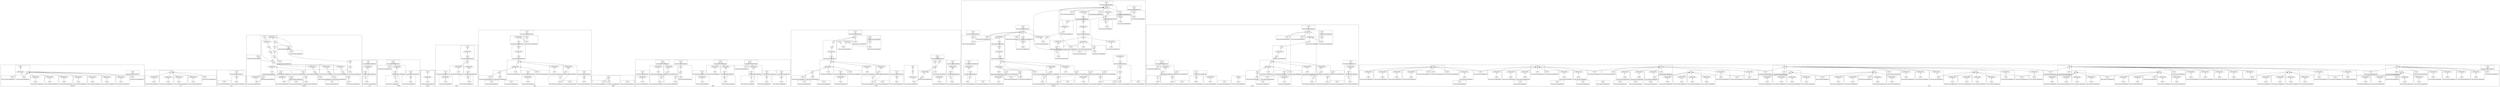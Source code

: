 strict digraph {
rankdir=BT
subgraph {
subgraph {
createtask_11 [label="Store" comment="  store ptr %call, ptr %arrayidx, align 8, !dbg !131, !tbaa !132"]
createtask_11 -> {
createtask_7
createtask_10
}
createtask_7 [label="Call" comment="  %call = tail call noalias dereferenceable_or_null(56) ptr @malloc(i64 noundef 56) #11, !dbg !129"]
createtask_7 -> {
}
createtask_10 [label="GetElementPtr" comment="  %arrayidx = getelementptr inbounds [11 x ptr], ptr @tasktab, i64 0, i64 %idxprom, !dbg !130"]
createtask_10 -> {
createtask_9
}
createtask_9 [label="SExt" comment="  %idxprom = sext i32 %id to i64, !dbg !130"]
createtask_9 -> {
}
cluster=true
label="Store instruction dependencies"
}
subgraph {
createtask_12 [label="Load" comment="  %0 = load ptr, ptr @tasklist, align 8, !dbg !136, !tbaa !132"]
createtask_12 -> {
}
cluster=true
label="Load instruction dependencies"
}
subgraph {
createtask_13 [label="Store" comment="  store ptr %0, ptr %call, align 8, !dbg !137, !tbaa !138"]
createtask_13 -> {
createtask_12
createtask_7
}
createtask_12 [label="Load" comment="  %0 = load ptr, ptr @tasklist, align 8, !dbg !136, !tbaa !132"]
createtask_12 -> {
}
createtask_7 [label="Call" comment="  %call = tail call noalias dereferenceable_or_null(56) ptr @malloc(i64 noundef 56) #11, !dbg !129"]
createtask_7 -> {
}
cluster=true
label="Store instruction dependencies"
}
subgraph {
createtask_15 [label="Store" comment="  store i32 %id, ptr %t_id, align 8, !dbg !143, !tbaa !144"]
createtask_15 -> {
createtask_14
}
createtask_14 [label="GetElementPtr" comment="  %t_id = getelementptr inbounds %struct.task, ptr %call, i64 0, i32 1, !dbg !142"]
createtask_14 -> {
createtask_7
}
createtask_7 [label="Call" comment="  %call = tail call noalias dereferenceable_or_null(56) ptr @malloc(i64 noundef 56) #11, !dbg !129"]
createtask_7 -> {
}
cluster=true
label="Store instruction dependencies"
}
subgraph {
createtask_17 [label="Store" comment="  store i32 %pri, ptr %t_pri, align 4, !dbg !146, !tbaa !147"]
createtask_17 -> {
createtask_16
}
createtask_16 [label="GetElementPtr" comment="  %t_pri = getelementptr inbounds %struct.task, ptr %call, i64 0, i32 2, !dbg !145"]
createtask_16 -> {
createtask_7
}
createtask_7 [label="Call" comment="  %call = tail call noalias dereferenceable_or_null(56) ptr @malloc(i64 noundef 56) #11, !dbg !129"]
createtask_7 -> {
}
cluster=true
label="Store instruction dependencies"
}
subgraph {
createtask_19 [label="Store" comment="  store ptr %wkq, ptr %t_wkq, align 8, !dbg !149, !tbaa !150"]
createtask_19 -> {
createtask_18
}
createtask_18 [label="GetElementPtr" comment="  %t_wkq = getelementptr inbounds %struct.task, ptr %call, i64 0, i32 3, !dbg !148"]
createtask_18 -> {
createtask_7
}
createtask_7 [label="Call" comment="  %call = tail call noalias dereferenceable_or_null(56) ptr @malloc(i64 noundef 56) #11, !dbg !129"]
createtask_7 -> {
}
cluster=true
label="Store instruction dependencies"
}
subgraph {
createtask_21 [label="Store" comment="  store i32 %state, ptr %t_state, align 8, !dbg !152, !tbaa !153"]
createtask_21 -> {
createtask_20
}
createtask_20 [label="GetElementPtr" comment="  %t_state = getelementptr inbounds %struct.task, ptr %call, i64 0, i32 4, !dbg !151"]
createtask_20 -> {
createtask_7
}
createtask_7 [label="Call" comment="  %call = tail call noalias dereferenceable_or_null(56) ptr @malloc(i64 noundef 56) #11, !dbg !129"]
createtask_7 -> {
}
cluster=true
label="Store instruction dependencies"
}
subgraph {
createtask_23 [label="Store" comment="  store ptr %fn, ptr %t_fn, align 8, !dbg !155, !tbaa !156"]
createtask_23 -> {
createtask_22
}
createtask_22 [label="GetElementPtr" comment="  %t_fn = getelementptr inbounds %struct.task, ptr %call, i64 0, i32 5, !dbg !154"]
createtask_22 -> {
createtask_7
}
createtask_7 [label="Call" comment="  %call = tail call noalias dereferenceable_or_null(56) ptr @malloc(i64 noundef 56) #11, !dbg !129"]
createtask_7 -> {
}
cluster=true
label="Store instruction dependencies"
}
subgraph {
createtask_25 [label="Store" comment="  store i64 %v1, ptr %t_v1, align 8, !dbg !158, !tbaa !159"]
createtask_25 -> {
createtask_24
}
createtask_24 [label="GetElementPtr" comment="  %t_v1 = getelementptr inbounds %struct.task, ptr %call, i64 0, i32 6, !dbg !157"]
createtask_24 -> {
createtask_7
}
createtask_7 [label="Call" comment="  %call = tail call noalias dereferenceable_or_null(56) ptr @malloc(i64 noundef 56) #11, !dbg !129"]
createtask_7 -> {
}
cluster=true
label="Store instruction dependencies"
}
subgraph {
createtask_27 [label="Store" comment="  store i64 %v2, ptr %t_v2, align 8, !dbg !161, !tbaa !162"]
createtask_27 -> {
createtask_26
}
createtask_26 [label="GetElementPtr" comment="  %t_v2 = getelementptr inbounds %struct.task, ptr %call, i64 0, i32 7, !dbg !160"]
createtask_26 -> {
createtask_7
}
createtask_7 [label="Call" comment="  %call = tail call noalias dereferenceable_or_null(56) ptr @malloc(i64 noundef 56) #11, !dbg !129"]
createtask_7 -> {
}
cluster=true
label="Store instruction dependencies"
}
subgraph {
createtask_28 [label="Store" comment="  store ptr %call, ptr @tasklist, align 8, !dbg !163, !tbaa !132"]
createtask_28 -> {
createtask_7
}
createtask_7 [label="Call" comment="  %call = tail call noalias dereferenceable_or_null(56) ptr @malloc(i64 noundef 56) #11, !dbg !129"]
createtask_7 -> {
}
cluster=true
label="Store instruction dependencies"
}
cluster=true
label="createtask"
}
subgraph {
cluster=true
label="malloc"
}
subgraph {
subgraph {
pkt_7 [label="Store" comment="  store i32 0, ptr %uglygep, align 1, !dbg !129"]
pkt_7 -> {
pkt_6
}
pkt_6 [label="GetElementPtr" comment="  %uglygep = getelementptr i8, ptr %call, i64 20, !dbg !127"]
pkt_6 -> {
pkt_3
}
pkt_3 [label="Call" comment="  %call = tail call noalias dereferenceable_or_null(24) ptr @malloc(i64 noundef 24) #11, !dbg !126"]
pkt_3 -> {
}
cluster=true
label="Store instruction dependencies"
}
subgraph {
pkt_9 [label="Store" comment="  store ptr %link, ptr %call, align 8, !dbg !131, !tbaa !132"]
pkt_9 -> {
pkt_3
}
pkt_3 [label="Call" comment="  %call = tail call noalias dereferenceable_or_null(24) ptr @malloc(i64 noundef 24) #11, !dbg !126"]
pkt_3 -> {
}
cluster=true
label="Store instruction dependencies"
}
subgraph {
pkt_11 [label="Store" comment="  store i32 %id, ptr %p_id, align 8, !dbg !139, !tbaa !140"]
pkt_11 -> {
pkt_10
}
pkt_10 [label="GetElementPtr" comment="  %p_id = getelementptr inbounds %struct.packet, ptr %call, i64 0, i32 1, !dbg !138"]
pkt_10 -> {
pkt_3
}
pkt_3 [label="Call" comment="  %call = tail call noalias dereferenceable_or_null(24) ptr @malloc(i64 noundef 24) #11, !dbg !126"]
pkt_3 -> {
}
cluster=true
label="Store instruction dependencies"
}
subgraph {
pkt_13 [label="Store" comment="  store i32 %kind, ptr %p_kind, align 4, !dbg !142, !tbaa !143"]
pkt_13 -> {
pkt_12
}
pkt_12 [label="GetElementPtr" comment="  %p_kind = getelementptr inbounds %struct.packet, ptr %call, i64 0, i32 2, !dbg !141"]
pkt_12 -> {
pkt_3
}
pkt_3 [label="Call" comment="  %call = tail call noalias dereferenceable_or_null(24) ptr @malloc(i64 noundef 24) #11, !dbg !126"]
pkt_3 -> {
}
cluster=true
label="Store instruction dependencies"
}
subgraph {
pkt_15 [label="Store" comment="  store i32 0, ptr %p_a1, align 8, !dbg !145, !tbaa !146"]
pkt_15 -> {
pkt_14
}
pkt_14 [label="GetElementPtr" comment="  %p_a1 = getelementptr inbounds %struct.packet, ptr %call, i64 0, i32 3, !dbg !144"]
pkt_14 -> {
pkt_3
}
pkt_3 [label="Call" comment="  %call = tail call noalias dereferenceable_or_null(24) ptr @malloc(i64 noundef 24) #11, !dbg !126"]
pkt_3 -> {
}
cluster=true
label="Store instruction dependencies"
}
cluster=true
label="pkt"
}
subgraph {
subgraph {
trace_1 [label="Load" comment="  %0 = load i32, ptr @layout, align 4, !dbg !122, !tbaa !124"]
trace_1 -> {
}
cluster=true
label="Load instruction dependencies"
}
subgraph {
trace_3 [label="Store" comment="  store i32 %dec, ptr @layout, align 4, !dbg !122, !tbaa !124"]
trace_3 -> {
trace_2
}
trace_2 [label="Add" comment="  %dec = add nsw i32 %0, -1, !dbg !122"]
trace_2 -> {
trace_1
}
trace_1 [label="Load" comment="  %0 = load i32, ptr @layout, align 4, !dbg !122, !tbaa !124"]
trace_1 -> {
}
cluster=true
label="Store instruction dependencies"
}
subgraph {
trace_7 [label="Store" comment="  store i32 50, ptr @layout, align 4, !dbg !132, !tbaa !124"]
trace_7 -> {
}
cluster=true
label="Store instruction dependencies"
}
cluster=true
label="trace"
}
subgraph {
cluster=true
label="printf"
}
subgraph {
subgraph {
schedule_0 [label="Load" comment="  %0 = load ptr, ptr @tcb, align 8, !dbg !123, !tbaa !124"]
schedule_0 -> {
}
cluster=true
label="Load instruction dependencies"
}
subgraph {
schedule_6 [label="Load" comment="  %2 = load i32, ptr %t_state, align 8, !dbg !131, !tbaa !132"]
schedule_6 -> {
schedule_5
}
schedule_5 [label="GetElementPtr" comment="  %t_state = getelementptr inbounds %struct.task, ptr %1, i64 0, i32 4, !dbg !131"]
schedule_5 -> {
schedule_3
}
schedule_3 [label="Phi" comment="  %1 = phi ptr [ %storemerge, %sw.epilog ], [ %0, %entry ]"]
schedule_3 -> {
schedule_61
schedule_0
}
schedule_61 [label="Phi" comment="  %storemerge = phi ptr [ %15, %sw.bb11 ], [ %call, %if.end ], !dbg !197"]
schedule_61 -> {
schedule_59
schedule_49
}
schedule_59 [label="Load" comment="  %15 = load ptr, ptr %1, align 8, !dbg !194, !tbaa !195"]
schedule_59 -> {
schedule_3
}
schedule_3 [label="Phi" comment="  %1 = phi ptr [ %storemerge, %sw.epilog ], [ %0, %entry ]"]
schedule_3 -> {
// Cycle
}
schedule_49 [label="Call" comment="  %call = tail call ptr %11(ptr noundef %pkt.0) #11, !dbg !185"]
schedule_49 -> {
schedule_17
schedule_48
}
schedule_17 [label="Phi" comment="  %pkt.0 = phi ptr [ null, %while.body ], [ null, %while.body ], [ %3, %sw.bb ], !dbg !130"]
schedule_17 -> {
schedule_9
}
schedule_9 [label="Load" comment="  %3 = load ptr, ptr %t_wkq, align 8, !dbg !137, !tbaa !139"]
schedule_9 -> {
schedule_8
}
schedule_8 [label="GetElementPtr" comment="  %t_wkq = getelementptr inbounds %struct.task, ptr %1, i64 0, i32 3, !dbg !137"]
schedule_8 -> {
schedule_3
}
schedule_3 [label="Phi" comment="  %1 = phi ptr [ %storemerge, %sw.epilog ], [ %0, %entry ]"]
schedule_3 -> {
// Cycle
}
schedule_48 [label="Load" comment="  %11 = load ptr, ptr %t_fn, align 8, !dbg !183, !tbaa !184"]
schedule_48 -> {
schedule_47
}
schedule_47 [label="GetElementPtr" comment="  %t_fn = getelementptr inbounds %struct.task, ptr %10, i64 0, i32 5, !dbg !183"]
schedule_47 -> {
schedule_46
}
schedule_46 [label="Load" comment="  %10 = load ptr, ptr @tcb, align 8, !dbg !182, !tbaa !124"]
schedule_46 -> {
}
schedule_0 [label="Load" comment="  %0 = load ptr, ptr @tcb, align 8, !dbg !123, !tbaa !124"]
schedule_0 -> {
}
cluster=true
label="Load instruction dependencies"
}
subgraph {
schedule_9 [label="Load" comment="  %3 = load ptr, ptr %t_wkq, align 8, !dbg !137, !tbaa !139"]
schedule_9 -> {
schedule_8
}
schedule_8 [label="GetElementPtr" comment="  %t_wkq = getelementptr inbounds %struct.task, ptr %1, i64 0, i32 3, !dbg !137"]
schedule_8 -> {
schedule_3
}
schedule_3 [label="Phi" comment="  %1 = phi ptr [ %storemerge, %sw.epilog ], [ %0, %entry ]"]
schedule_3 -> {
schedule_61
schedule_0
}
schedule_61 [label="Phi" comment="  %storemerge = phi ptr [ %15, %sw.bb11 ], [ %call, %if.end ], !dbg !197"]
schedule_61 -> {
schedule_59
schedule_49
}
schedule_59 [label="Load" comment="  %15 = load ptr, ptr %1, align 8, !dbg !194, !tbaa !195"]
schedule_59 -> {
schedule_3
}
schedule_3 [label="Phi" comment="  %1 = phi ptr [ %storemerge, %sw.epilog ], [ %0, %entry ]"]
schedule_3 -> {
// Cycle
}
schedule_49 [label="Call" comment="  %call = tail call ptr %11(ptr noundef %pkt.0) #11, !dbg !185"]
schedule_49 -> {
schedule_17
schedule_48
}
schedule_17 [label="Phi" comment="  %pkt.0 = phi ptr [ null, %while.body ], [ null, %while.body ], [ %3, %sw.bb ], !dbg !130"]
schedule_17 -> {
schedule_9
}
schedule_9 [label="Load" comment="  %3 = load ptr, ptr %t_wkq, align 8, !dbg !137, !tbaa !139"]
schedule_9 -> {
// Cycle
}
schedule_48 [label="Load" comment="  %11 = load ptr, ptr %t_fn, align 8, !dbg !183, !tbaa !184"]
schedule_48 -> {
schedule_47
}
schedule_47 [label="GetElementPtr" comment="  %t_fn = getelementptr inbounds %struct.task, ptr %10, i64 0, i32 5, !dbg !183"]
schedule_47 -> {
schedule_46
}
schedule_46 [label="Load" comment="  %10 = load ptr, ptr @tcb, align 8, !dbg !182, !tbaa !124"]
schedule_46 -> {
}
schedule_0 [label="Load" comment="  %0 = load ptr, ptr @tcb, align 8, !dbg !123, !tbaa !124"]
schedule_0 -> {
}
cluster=true
label="Load instruction dependencies"
}
subgraph {
schedule_11 [label="Load" comment="  %4 = load ptr, ptr %3, align 8, !dbg !140, !tbaa !141"]
schedule_11 -> {
schedule_9
}
schedule_9 [label="Load" comment="  %3 = load ptr, ptr %t_wkq, align 8, !dbg !137, !tbaa !139"]
schedule_9 -> {
schedule_8
}
schedule_8 [label="GetElementPtr" comment="  %t_wkq = getelementptr inbounds %struct.task, ptr %1, i64 0, i32 3, !dbg !137"]
schedule_8 -> {
schedule_3
}
schedule_3 [label="Phi" comment="  %1 = phi ptr [ %storemerge, %sw.epilog ], [ %0, %entry ]"]
schedule_3 -> {
schedule_61
schedule_0
}
schedule_61 [label="Phi" comment="  %storemerge = phi ptr [ %15, %sw.bb11 ], [ %call, %if.end ], !dbg !197"]
schedule_61 -> {
schedule_59
schedule_49
}
schedule_59 [label="Load" comment="  %15 = load ptr, ptr %1, align 8, !dbg !194, !tbaa !195"]
schedule_59 -> {
schedule_3
}
schedule_3 [label="Phi" comment="  %1 = phi ptr [ %storemerge, %sw.epilog ], [ %0, %entry ]"]
schedule_3 -> {
// Cycle
}
schedule_49 [label="Call" comment="  %call = tail call ptr %11(ptr noundef %pkt.0) #11, !dbg !185"]
schedule_49 -> {
schedule_17
schedule_48
}
schedule_17 [label="Phi" comment="  %pkt.0 = phi ptr [ null, %while.body ], [ null, %while.body ], [ %3, %sw.bb ], !dbg !130"]
schedule_17 -> {
schedule_9
}
schedule_9 [label="Load" comment="  %3 = load ptr, ptr %t_wkq, align 8, !dbg !137, !tbaa !139"]
schedule_9 -> {
// Cycle
}
schedule_48 [label="Load" comment="  %11 = load ptr, ptr %t_fn, align 8, !dbg !183, !tbaa !184"]
schedule_48 -> {
schedule_47
}
schedule_47 [label="GetElementPtr" comment="  %t_fn = getelementptr inbounds %struct.task, ptr %10, i64 0, i32 5, !dbg !183"]
schedule_47 -> {
schedule_46
}
schedule_46 [label="Load" comment="  %10 = load ptr, ptr @tcb, align 8, !dbg !182, !tbaa !124"]
schedule_46 -> {
}
schedule_0 [label="Load" comment="  %0 = load ptr, ptr @tcb, align 8, !dbg !123, !tbaa !124"]
schedule_0 -> {
}
cluster=true
label="Load instruction dependencies"
}
subgraph {
schedule_12 [label="Store" comment="  store ptr %4, ptr %t_wkq, align 8, !dbg !143, !tbaa !139"]
schedule_12 -> {
schedule_11
schedule_8
}
schedule_11 [label="Load" comment="  %4 = load ptr, ptr %3, align 8, !dbg !140, !tbaa !141"]
schedule_11 -> {
schedule_9
}
schedule_9 [label="Load" comment="  %3 = load ptr, ptr %t_wkq, align 8, !dbg !137, !tbaa !139"]
schedule_9 -> {
schedule_8
}
schedule_8 [label="GetElementPtr" comment="  %t_wkq = getelementptr inbounds %struct.task, ptr %1, i64 0, i32 3, !dbg !137"]
schedule_8 -> {
schedule_3
}
schedule_3 [label="Phi" comment="  %1 = phi ptr [ %storemerge, %sw.epilog ], [ %0, %entry ]"]
schedule_3 -> {
schedule_61
schedule_0
}
schedule_61 [label="Phi" comment="  %storemerge = phi ptr [ %15, %sw.bb11 ], [ %call, %if.end ], !dbg !197"]
schedule_61 -> {
schedule_59
schedule_49
}
schedule_59 [label="Load" comment="  %15 = load ptr, ptr %1, align 8, !dbg !194, !tbaa !195"]
schedule_59 -> {
schedule_3
}
schedule_3 [label="Phi" comment="  %1 = phi ptr [ %storemerge, %sw.epilog ], [ %0, %entry ]"]
schedule_3 -> {
// Cycle
}
schedule_49 [label="Call" comment="  %call = tail call ptr %11(ptr noundef %pkt.0) #11, !dbg !185"]
schedule_49 -> {
schedule_17
schedule_48
}
schedule_17 [label="Phi" comment="  %pkt.0 = phi ptr [ null, %while.body ], [ null, %while.body ], [ %3, %sw.bb ], !dbg !130"]
schedule_17 -> {
schedule_9
}
schedule_9 [label="Load" comment="  %3 = load ptr, ptr %t_wkq, align 8, !dbg !137, !tbaa !139"]
schedule_9 -> {
// Cycle
}
schedule_48 [label="Load" comment="  %11 = load ptr, ptr %t_fn, align 8, !dbg !183, !tbaa !184"]
schedule_48 -> {
schedule_47
}
schedule_47 [label="GetElementPtr" comment="  %t_fn = getelementptr inbounds %struct.task, ptr %10, i64 0, i32 5, !dbg !183"]
schedule_47 -> {
schedule_46
}
schedule_46 [label="Load" comment="  %10 = load ptr, ptr @tcb, align 8, !dbg !182, !tbaa !124"]
schedule_46 -> {
}
schedule_0 [label="Load" comment="  %0 = load ptr, ptr @tcb, align 8, !dbg !123, !tbaa !124"]
schedule_0 -> {
}
schedule_8 [label="GetElementPtr" comment="  %t_wkq = getelementptr inbounds %struct.task, ptr %1, i64 0, i32 3, !dbg !137"]
schedule_8 -> {
// Cycle
}
cluster=true
label="Store instruction dependencies"
}
subgraph {
schedule_15 [label="Store" comment="  store i32 %cond, ptr %t_state, align 8, !dbg !146, !tbaa !132"]
schedule_15 -> {
schedule_14
schedule_5
}
schedule_14 [label="ZExt" comment="  %cond = zext i1 %cmp3 to i32, !dbg !145"]
schedule_14 -> {
schedule_13
}
schedule_13 [label="ICmp" comment="  %cmp3 = icmp ne ptr %4, null, !dbg !144"]
schedule_13 -> {
schedule_11
}
schedule_11 [label="Load" comment="  %4 = load ptr, ptr %3, align 8, !dbg !140, !tbaa !141"]
schedule_11 -> {
schedule_9
}
schedule_9 [label="Load" comment="  %3 = load ptr, ptr %t_wkq, align 8, !dbg !137, !tbaa !139"]
schedule_9 -> {
schedule_8
}
schedule_8 [label="GetElementPtr" comment="  %t_wkq = getelementptr inbounds %struct.task, ptr %1, i64 0, i32 3, !dbg !137"]
schedule_8 -> {
schedule_3
}
schedule_3 [label="Phi" comment="  %1 = phi ptr [ %storemerge, %sw.epilog ], [ %0, %entry ]"]
schedule_3 -> {
schedule_61
schedule_0
}
schedule_61 [label="Phi" comment="  %storemerge = phi ptr [ %15, %sw.bb11 ], [ %call, %if.end ], !dbg !197"]
schedule_61 -> {
schedule_59
schedule_49
}
schedule_59 [label="Load" comment="  %15 = load ptr, ptr %1, align 8, !dbg !194, !tbaa !195"]
schedule_59 -> {
schedule_3
}
schedule_3 [label="Phi" comment="  %1 = phi ptr [ %storemerge, %sw.epilog ], [ %0, %entry ]"]
schedule_3 -> {
// Cycle
}
schedule_49 [label="Call" comment="  %call = tail call ptr %11(ptr noundef %pkt.0) #11, !dbg !185"]
schedule_49 -> {
schedule_17
schedule_48
}
schedule_17 [label="Phi" comment="  %pkt.0 = phi ptr [ null, %while.body ], [ null, %while.body ], [ %3, %sw.bb ], !dbg !130"]
schedule_17 -> {
schedule_9
}
schedule_9 [label="Load" comment="  %3 = load ptr, ptr %t_wkq, align 8, !dbg !137, !tbaa !139"]
schedule_9 -> {
// Cycle
}
schedule_48 [label="Load" comment="  %11 = load ptr, ptr %t_fn, align 8, !dbg !183, !tbaa !184"]
schedule_48 -> {
schedule_47
}
schedule_47 [label="GetElementPtr" comment="  %t_fn = getelementptr inbounds %struct.task, ptr %10, i64 0, i32 5, !dbg !183"]
schedule_47 -> {
schedule_46
}
schedule_46 [label="Load" comment="  %10 = load ptr, ptr @tcb, align 8, !dbg !182, !tbaa !124"]
schedule_46 -> {
}
schedule_0 [label="Load" comment="  %0 = load ptr, ptr @tcb, align 8, !dbg !123, !tbaa !124"]
schedule_0 -> {
}
schedule_5 [label="GetElementPtr" comment="  %t_state = getelementptr inbounds %struct.task, ptr %1, i64 0, i32 4, !dbg !131"]
schedule_5 -> {
schedule_3
}
schedule_3 [label="Phi" comment="  %1 = phi ptr [ %storemerge, %sw.epilog ], [ %0, %entry ]"]
schedule_3 -> {
// Cycle
}
cluster=true
label="Store instruction dependencies"
}
subgraph {
schedule_20 [label="Load" comment="  %5 = load i32, ptr %t_id, align 8, !dbg !148, !tbaa !149"]
schedule_20 -> {
schedule_19
}
schedule_19 [label="GetElementPtr" comment="  %t_id = getelementptr inbounds %struct.task, ptr %1, i64 0, i32 1, !dbg !148"]
schedule_19 -> {
schedule_3
}
schedule_3 [label="Phi" comment="  %1 = phi ptr [ %storemerge, %sw.epilog ], [ %0, %entry ]"]
schedule_3 -> {
schedule_61
schedule_0
}
schedule_61 [label="Phi" comment="  %storemerge = phi ptr [ %15, %sw.bb11 ], [ %call, %if.end ], !dbg !197"]
schedule_61 -> {
schedule_59
schedule_49
}
schedule_59 [label="Load" comment="  %15 = load ptr, ptr %1, align 8, !dbg !194, !tbaa !195"]
schedule_59 -> {
schedule_3
}
schedule_3 [label="Phi" comment="  %1 = phi ptr [ %storemerge, %sw.epilog ], [ %0, %entry ]"]
schedule_3 -> {
// Cycle
}
schedule_49 [label="Call" comment="  %call = tail call ptr %11(ptr noundef %pkt.0) #11, !dbg !185"]
schedule_49 -> {
schedule_17
schedule_48
}
schedule_17 [label="Phi" comment="  %pkt.0 = phi ptr [ null, %while.body ], [ null, %while.body ], [ %3, %sw.bb ], !dbg !130"]
schedule_17 -> {
schedule_9
}
schedule_9 [label="Load" comment="  %3 = load ptr, ptr %t_wkq, align 8, !dbg !137, !tbaa !139"]
schedule_9 -> {
schedule_8
}
schedule_8 [label="GetElementPtr" comment="  %t_wkq = getelementptr inbounds %struct.task, ptr %1, i64 0, i32 3, !dbg !137"]
schedule_8 -> {
schedule_3
}
schedule_3 [label="Phi" comment="  %1 = phi ptr [ %storemerge, %sw.epilog ], [ %0, %entry ]"]
schedule_3 -> {
// Cycle
}
schedule_48 [label="Load" comment="  %11 = load ptr, ptr %t_fn, align 8, !dbg !183, !tbaa !184"]
schedule_48 -> {
schedule_47
}
schedule_47 [label="GetElementPtr" comment="  %t_fn = getelementptr inbounds %struct.task, ptr %10, i64 0, i32 5, !dbg !183"]
schedule_47 -> {
schedule_46
}
schedule_46 [label="Load" comment="  %10 = load ptr, ptr @tcb, align 8, !dbg !182, !tbaa !124"]
schedule_46 -> {
}
schedule_0 [label="Load" comment="  %0 = load ptr, ptr @tcb, align 8, !dbg !123, !tbaa !124"]
schedule_0 -> {
}
cluster=true
label="Load instruction dependencies"
}
subgraph {
schedule_22 [label="Store" comment="  store i64 %conv, ptr @taskid, align 8, !dbg !151, !tbaa !152"]
schedule_22 -> {
schedule_21
}
schedule_21 [label="SExt" comment="  %conv = sext i32 %5 to i64, !dbg !150"]
schedule_21 -> {
schedule_20
}
schedule_20 [label="Load" comment="  %5 = load i32, ptr %t_id, align 8, !dbg !148, !tbaa !149"]
schedule_20 -> {
schedule_19
}
schedule_19 [label="GetElementPtr" comment="  %t_id = getelementptr inbounds %struct.task, ptr %1, i64 0, i32 1, !dbg !148"]
schedule_19 -> {
schedule_3
}
schedule_3 [label="Phi" comment="  %1 = phi ptr [ %storemerge, %sw.epilog ], [ %0, %entry ]"]
schedule_3 -> {
schedule_61
schedule_0
}
schedule_61 [label="Phi" comment="  %storemerge = phi ptr [ %15, %sw.bb11 ], [ %call, %if.end ], !dbg !197"]
schedule_61 -> {
schedule_59
schedule_49
}
schedule_59 [label="Load" comment="  %15 = load ptr, ptr %1, align 8, !dbg !194, !tbaa !195"]
schedule_59 -> {
schedule_3
}
schedule_3 [label="Phi" comment="  %1 = phi ptr [ %storemerge, %sw.epilog ], [ %0, %entry ]"]
schedule_3 -> {
// Cycle
}
schedule_49 [label="Call" comment="  %call = tail call ptr %11(ptr noundef %pkt.0) #11, !dbg !185"]
schedule_49 -> {
schedule_17
schedule_48
}
schedule_17 [label="Phi" comment="  %pkt.0 = phi ptr [ null, %while.body ], [ null, %while.body ], [ %3, %sw.bb ], !dbg !130"]
schedule_17 -> {
schedule_9
}
schedule_9 [label="Load" comment="  %3 = load ptr, ptr %t_wkq, align 8, !dbg !137, !tbaa !139"]
schedule_9 -> {
schedule_8
}
schedule_8 [label="GetElementPtr" comment="  %t_wkq = getelementptr inbounds %struct.task, ptr %1, i64 0, i32 3, !dbg !137"]
schedule_8 -> {
schedule_3
}
schedule_3 [label="Phi" comment="  %1 = phi ptr [ %storemerge, %sw.epilog ], [ %0, %entry ]"]
schedule_3 -> {
// Cycle
}
schedule_48 [label="Load" comment="  %11 = load ptr, ptr %t_fn, align 8, !dbg !183, !tbaa !184"]
schedule_48 -> {
schedule_47
}
schedule_47 [label="GetElementPtr" comment="  %t_fn = getelementptr inbounds %struct.task, ptr %10, i64 0, i32 5, !dbg !183"]
schedule_47 -> {
schedule_46
}
schedule_46 [label="Load" comment="  %10 = load ptr, ptr @tcb, align 8, !dbg !182, !tbaa !124"]
schedule_46 -> {
}
schedule_0 [label="Load" comment="  %0 = load ptr, ptr @tcb, align 8, !dbg !123, !tbaa !124"]
schedule_0 -> {
}
cluster=true
label="Store instruction dependencies"
}
subgraph {
schedule_24 [label="Load" comment="  %6 = load i64, ptr %t_v1, align 8, !dbg !153, !tbaa !154"]
schedule_24 -> {
schedule_23
}
schedule_23 [label="GetElementPtr" comment="  %t_v1 = getelementptr inbounds %struct.task, ptr %1, i64 0, i32 6, !dbg !153"]
schedule_23 -> {
schedule_3
}
schedule_3 [label="Phi" comment="  %1 = phi ptr [ %storemerge, %sw.epilog ], [ %0, %entry ]"]
schedule_3 -> {
schedule_61
schedule_0
}
schedule_61 [label="Phi" comment="  %storemerge = phi ptr [ %15, %sw.bb11 ], [ %call, %if.end ], !dbg !197"]
schedule_61 -> {
schedule_59
schedule_49
}
schedule_59 [label="Load" comment="  %15 = load ptr, ptr %1, align 8, !dbg !194, !tbaa !195"]
schedule_59 -> {
schedule_3
}
schedule_3 [label="Phi" comment="  %1 = phi ptr [ %storemerge, %sw.epilog ], [ %0, %entry ]"]
schedule_3 -> {
// Cycle
}
schedule_49 [label="Call" comment="  %call = tail call ptr %11(ptr noundef %pkt.0) #11, !dbg !185"]
schedule_49 -> {
schedule_17
schedule_48
}
schedule_17 [label="Phi" comment="  %pkt.0 = phi ptr [ null, %while.body ], [ null, %while.body ], [ %3, %sw.bb ], !dbg !130"]
schedule_17 -> {
schedule_9
}
schedule_9 [label="Load" comment="  %3 = load ptr, ptr %t_wkq, align 8, !dbg !137, !tbaa !139"]
schedule_9 -> {
schedule_8
}
schedule_8 [label="GetElementPtr" comment="  %t_wkq = getelementptr inbounds %struct.task, ptr %1, i64 0, i32 3, !dbg !137"]
schedule_8 -> {
schedule_3
}
schedule_3 [label="Phi" comment="  %1 = phi ptr [ %storemerge, %sw.epilog ], [ %0, %entry ]"]
schedule_3 -> {
// Cycle
}
schedule_48 [label="Load" comment="  %11 = load ptr, ptr %t_fn, align 8, !dbg !183, !tbaa !184"]
schedule_48 -> {
schedule_47
}
schedule_47 [label="GetElementPtr" comment="  %t_fn = getelementptr inbounds %struct.task, ptr %10, i64 0, i32 5, !dbg !183"]
schedule_47 -> {
schedule_46
}
schedule_46 [label="Load" comment="  %10 = load ptr, ptr @tcb, align 8, !dbg !182, !tbaa !124"]
schedule_46 -> {
}
schedule_0 [label="Load" comment="  %0 = load ptr, ptr @tcb, align 8, !dbg !123, !tbaa !124"]
schedule_0 -> {
}
cluster=true
label="Load instruction dependencies"
}
subgraph {
schedule_25 [label="Store" comment="  store i64 %6, ptr @v1, align 8, !dbg !155, !tbaa !152"]
schedule_25 -> {
schedule_24
}
schedule_24 [label="Load" comment="  %6 = load i64, ptr %t_v1, align 8, !dbg !153, !tbaa !154"]
schedule_24 -> {
schedule_23
}
schedule_23 [label="GetElementPtr" comment="  %t_v1 = getelementptr inbounds %struct.task, ptr %1, i64 0, i32 6, !dbg !153"]
schedule_23 -> {
schedule_3
}
schedule_3 [label="Phi" comment="  %1 = phi ptr [ %storemerge, %sw.epilog ], [ %0, %entry ]"]
schedule_3 -> {
schedule_61
schedule_0
}
schedule_61 [label="Phi" comment="  %storemerge = phi ptr [ %15, %sw.bb11 ], [ %call, %if.end ], !dbg !197"]
schedule_61 -> {
schedule_59
schedule_49
}
schedule_59 [label="Load" comment="  %15 = load ptr, ptr %1, align 8, !dbg !194, !tbaa !195"]
schedule_59 -> {
schedule_3
}
schedule_3 [label="Phi" comment="  %1 = phi ptr [ %storemerge, %sw.epilog ], [ %0, %entry ]"]
schedule_3 -> {
// Cycle
}
schedule_49 [label="Call" comment="  %call = tail call ptr %11(ptr noundef %pkt.0) #11, !dbg !185"]
schedule_49 -> {
schedule_17
schedule_48
}
schedule_17 [label="Phi" comment="  %pkt.0 = phi ptr [ null, %while.body ], [ null, %while.body ], [ %3, %sw.bb ], !dbg !130"]
schedule_17 -> {
schedule_9
}
schedule_9 [label="Load" comment="  %3 = load ptr, ptr %t_wkq, align 8, !dbg !137, !tbaa !139"]
schedule_9 -> {
schedule_8
}
schedule_8 [label="GetElementPtr" comment="  %t_wkq = getelementptr inbounds %struct.task, ptr %1, i64 0, i32 3, !dbg !137"]
schedule_8 -> {
schedule_3
}
schedule_3 [label="Phi" comment="  %1 = phi ptr [ %storemerge, %sw.epilog ], [ %0, %entry ]"]
schedule_3 -> {
// Cycle
}
schedule_48 [label="Load" comment="  %11 = load ptr, ptr %t_fn, align 8, !dbg !183, !tbaa !184"]
schedule_48 -> {
schedule_47
}
schedule_47 [label="GetElementPtr" comment="  %t_fn = getelementptr inbounds %struct.task, ptr %10, i64 0, i32 5, !dbg !183"]
schedule_47 -> {
schedule_46
}
schedule_46 [label="Load" comment="  %10 = load ptr, ptr @tcb, align 8, !dbg !182, !tbaa !124"]
schedule_46 -> {
}
schedule_0 [label="Load" comment="  %0 = load ptr, ptr @tcb, align 8, !dbg !123, !tbaa !124"]
schedule_0 -> {
}
cluster=true
label="Store instruction dependencies"
}
subgraph {
schedule_27 [label="Load" comment="  %7 = load i64, ptr %t_v2, align 8, !dbg !156, !tbaa !157"]
schedule_27 -> {
schedule_26
}
schedule_26 [label="GetElementPtr" comment="  %t_v2 = getelementptr inbounds %struct.task, ptr %1, i64 0, i32 7, !dbg !156"]
schedule_26 -> {
schedule_3
}
schedule_3 [label="Phi" comment="  %1 = phi ptr [ %storemerge, %sw.epilog ], [ %0, %entry ]"]
schedule_3 -> {
schedule_61
schedule_0
}
schedule_61 [label="Phi" comment="  %storemerge = phi ptr [ %15, %sw.bb11 ], [ %call, %if.end ], !dbg !197"]
schedule_61 -> {
schedule_59
schedule_49
}
schedule_59 [label="Load" comment="  %15 = load ptr, ptr %1, align 8, !dbg !194, !tbaa !195"]
schedule_59 -> {
schedule_3
}
schedule_3 [label="Phi" comment="  %1 = phi ptr [ %storemerge, %sw.epilog ], [ %0, %entry ]"]
schedule_3 -> {
// Cycle
}
schedule_49 [label="Call" comment="  %call = tail call ptr %11(ptr noundef %pkt.0) #11, !dbg !185"]
schedule_49 -> {
schedule_17
schedule_48
}
schedule_17 [label="Phi" comment="  %pkt.0 = phi ptr [ null, %while.body ], [ null, %while.body ], [ %3, %sw.bb ], !dbg !130"]
schedule_17 -> {
schedule_9
}
schedule_9 [label="Load" comment="  %3 = load ptr, ptr %t_wkq, align 8, !dbg !137, !tbaa !139"]
schedule_9 -> {
schedule_8
}
schedule_8 [label="GetElementPtr" comment="  %t_wkq = getelementptr inbounds %struct.task, ptr %1, i64 0, i32 3, !dbg !137"]
schedule_8 -> {
schedule_3
}
schedule_3 [label="Phi" comment="  %1 = phi ptr [ %storemerge, %sw.epilog ], [ %0, %entry ]"]
schedule_3 -> {
// Cycle
}
schedule_48 [label="Load" comment="  %11 = load ptr, ptr %t_fn, align 8, !dbg !183, !tbaa !184"]
schedule_48 -> {
schedule_47
}
schedule_47 [label="GetElementPtr" comment="  %t_fn = getelementptr inbounds %struct.task, ptr %10, i64 0, i32 5, !dbg !183"]
schedule_47 -> {
schedule_46
}
schedule_46 [label="Load" comment="  %10 = load ptr, ptr @tcb, align 8, !dbg !182, !tbaa !124"]
schedule_46 -> {
}
schedule_0 [label="Load" comment="  %0 = load ptr, ptr @tcb, align 8, !dbg !123, !tbaa !124"]
schedule_0 -> {
}
cluster=true
label="Load instruction dependencies"
}
subgraph {
schedule_28 [label="Store" comment="  store i64 %7, ptr @v2, align 8, !dbg !158, !tbaa !152"]
schedule_28 -> {
schedule_27
}
schedule_27 [label="Load" comment="  %7 = load i64, ptr %t_v2, align 8, !dbg !156, !tbaa !157"]
schedule_27 -> {
schedule_26
}
schedule_26 [label="GetElementPtr" comment="  %t_v2 = getelementptr inbounds %struct.task, ptr %1, i64 0, i32 7, !dbg !156"]
schedule_26 -> {
schedule_3
}
schedule_3 [label="Phi" comment="  %1 = phi ptr [ %storemerge, %sw.epilog ], [ %0, %entry ]"]
schedule_3 -> {
schedule_61
schedule_0
}
schedule_61 [label="Phi" comment="  %storemerge = phi ptr [ %15, %sw.bb11 ], [ %call, %if.end ], !dbg !197"]
schedule_61 -> {
schedule_59
schedule_49
}
schedule_59 [label="Load" comment="  %15 = load ptr, ptr %1, align 8, !dbg !194, !tbaa !195"]
schedule_59 -> {
schedule_3
}
schedule_3 [label="Phi" comment="  %1 = phi ptr [ %storemerge, %sw.epilog ], [ %0, %entry ]"]
schedule_3 -> {
// Cycle
}
schedule_49 [label="Call" comment="  %call = tail call ptr %11(ptr noundef %pkt.0) #11, !dbg !185"]
schedule_49 -> {
schedule_17
schedule_48
}
schedule_17 [label="Phi" comment="  %pkt.0 = phi ptr [ null, %while.body ], [ null, %while.body ], [ %3, %sw.bb ], !dbg !130"]
schedule_17 -> {
schedule_9
}
schedule_9 [label="Load" comment="  %3 = load ptr, ptr %t_wkq, align 8, !dbg !137, !tbaa !139"]
schedule_9 -> {
schedule_8
}
schedule_8 [label="GetElementPtr" comment="  %t_wkq = getelementptr inbounds %struct.task, ptr %1, i64 0, i32 3, !dbg !137"]
schedule_8 -> {
schedule_3
}
schedule_3 [label="Phi" comment="  %1 = phi ptr [ %storemerge, %sw.epilog ], [ %0, %entry ]"]
schedule_3 -> {
// Cycle
}
schedule_48 [label="Load" comment="  %11 = load ptr, ptr %t_fn, align 8, !dbg !183, !tbaa !184"]
schedule_48 -> {
schedule_47
}
schedule_47 [label="GetElementPtr" comment="  %t_fn = getelementptr inbounds %struct.task, ptr %10, i64 0, i32 5, !dbg !183"]
schedule_47 -> {
schedule_46
}
schedule_46 [label="Load" comment="  %10 = load ptr, ptr @tcb, align 8, !dbg !182, !tbaa !124"]
schedule_46 -> {
}
schedule_0 [label="Load" comment="  %0 = load ptr, ptr @tcb, align 8, !dbg !123, !tbaa !124"]
schedule_0 -> {
}
cluster=true
label="Store instruction dependencies"
}
subgraph {
schedule_29 [label="Load" comment="  %8 = load i32, ptr @tracing, align 4, !dbg !159, !tbaa !161"]
schedule_29 -> {
}
cluster=true
label="Load instruction dependencies"
}
subgraph {
schedule_33 [label="Load" comment="  %9 = load i32, ptr @layout, align 4, !dbg !171, !tbaa !161"]
schedule_33 -> {
}
cluster=true
label="Load instruction dependencies"
}
subgraph {
schedule_35 [label="Store" comment="  store i32 %dec.i, ptr @layout, align 4, !dbg !171, !tbaa !161"]
schedule_35 -> {
schedule_34
}
schedule_34 [label="Add" comment="  %dec.i = add nsw i32 %9, -1, !dbg !171"]
schedule_34 -> {
schedule_33
}
schedule_33 [label="Load" comment="  %9 = load i32, ptr @layout, align 4, !dbg !171, !tbaa !161"]
schedule_33 -> {
}
cluster=true
label="Store instruction dependencies"
}
subgraph {
schedule_39 [label="Store" comment="  store i32 50, ptr @layout, align 4, !dbg !177, !tbaa !161"]
schedule_39 -> {
}
cluster=true
label="Store instruction dependencies"
}
subgraph {
schedule_46 [label="Load" comment="  %10 = load ptr, ptr @tcb, align 8, !dbg !182, !tbaa !124"]
schedule_46 -> {
}
cluster=true
label="Load instruction dependencies"
}
subgraph {
schedule_48 [label="Load" comment="  %11 = load ptr, ptr %t_fn, align 8, !dbg !183, !tbaa !184"]
schedule_48 -> {
schedule_47
}
schedule_47 [label="GetElementPtr" comment="  %t_fn = getelementptr inbounds %struct.task, ptr %10, i64 0, i32 5, !dbg !183"]
schedule_47 -> {
schedule_46
}
schedule_46 [label="Load" comment="  %10 = load ptr, ptr @tcb, align 8, !dbg !182, !tbaa !124"]
schedule_46 -> {
}
cluster=true
label="Load instruction dependencies"
}
subgraph {
schedule_51 [label="Load" comment="  %12 = load i64, ptr @v1, align 8, !dbg !186, !tbaa !152"]
schedule_51 -> {
}
cluster=true
label="Load instruction dependencies"
}
subgraph {
schedule_52 [label="Load" comment="  %13 = load ptr, ptr @tcb, align 8, !dbg !187, !tbaa !124"]
schedule_52 -> {
}
cluster=true
label="Load instruction dependencies"
}
subgraph {
schedule_54 [label="Store" comment="  store i64 %12, ptr %t_v19, align 8, !dbg !189, !tbaa !154"]
schedule_54 -> {
schedule_51
schedule_53
}
schedule_51 [label="Load" comment="  %12 = load i64, ptr @v1, align 8, !dbg !186, !tbaa !152"]
schedule_51 -> {
}
schedule_53 [label="GetElementPtr" comment="  %t_v19 = getelementptr inbounds %struct.task, ptr %13, i64 0, i32 6, !dbg !188"]
schedule_53 -> {
schedule_52
}
schedule_52 [label="Load" comment="  %13 = load ptr, ptr @tcb, align 8, !dbg !187, !tbaa !124"]
schedule_52 -> {
}
cluster=true
label="Store instruction dependencies"
}
subgraph {
schedule_55 [label="Load" comment="  %14 = load i64, ptr @v2, align 8, !dbg !190, !tbaa !152"]
schedule_55 -> {
}
cluster=true
label="Load instruction dependencies"
}
subgraph {
schedule_57 [label="Store" comment="  store i64 %14, ptr %t_v210, align 8, !dbg !192, !tbaa !157"]
schedule_57 -> {
schedule_55
schedule_56
}
schedule_55 [label="Load" comment="  %14 = load i64, ptr @v2, align 8, !dbg !190, !tbaa !152"]
schedule_55 -> {
}
schedule_56 [label="GetElementPtr" comment="  %t_v210 = getelementptr inbounds %struct.task, ptr %13, i64 0, i32 7, !dbg !191"]
schedule_56 -> {
schedule_52
}
schedule_52 [label="Load" comment="  %13 = load ptr, ptr @tcb, align 8, !dbg !187, !tbaa !124"]
schedule_52 -> {
}
cluster=true
label="Store instruction dependencies"
}
subgraph {
schedule_59 [label="Load" comment="  %15 = load ptr, ptr %1, align 8, !dbg !194, !tbaa !195"]
schedule_59 -> {
schedule_3
}
schedule_3 [label="Phi" comment="  %1 = phi ptr [ %storemerge, %sw.epilog ], [ %0, %entry ]"]
schedule_3 -> {
schedule_61
schedule_0
}
schedule_61 [label="Phi" comment="  %storemerge = phi ptr [ %15, %sw.bb11 ], [ %call, %if.end ], !dbg !197"]
schedule_61 -> {
schedule_59
schedule_49
}
schedule_59 [label="Load" comment="  %15 = load ptr, ptr %1, align 8, !dbg !194, !tbaa !195"]
schedule_59 -> {
// Cycle
}
schedule_49 [label="Call" comment="  %call = tail call ptr %11(ptr noundef %pkt.0) #11, !dbg !185"]
schedule_49 -> {
schedule_17
schedule_48
}
schedule_17 [label="Phi" comment="  %pkt.0 = phi ptr [ null, %while.body ], [ null, %while.body ], [ %3, %sw.bb ], !dbg !130"]
schedule_17 -> {
schedule_9
}
schedule_9 [label="Load" comment="  %3 = load ptr, ptr %t_wkq, align 8, !dbg !137, !tbaa !139"]
schedule_9 -> {
schedule_8
}
schedule_8 [label="GetElementPtr" comment="  %t_wkq = getelementptr inbounds %struct.task, ptr %1, i64 0, i32 3, !dbg !137"]
schedule_8 -> {
schedule_3
}
schedule_3 [label="Phi" comment="  %1 = phi ptr [ %storemerge, %sw.epilog ], [ %0, %entry ]"]
schedule_3 -> {
// Cycle
}
schedule_48 [label="Load" comment="  %11 = load ptr, ptr %t_fn, align 8, !dbg !183, !tbaa !184"]
schedule_48 -> {
schedule_47
}
schedule_47 [label="GetElementPtr" comment="  %t_fn = getelementptr inbounds %struct.task, ptr %10, i64 0, i32 5, !dbg !183"]
schedule_47 -> {
schedule_46
}
schedule_46 [label="Load" comment="  %10 = load ptr, ptr @tcb, align 8, !dbg !182, !tbaa !124"]
schedule_46 -> {
}
schedule_0 [label="Load" comment="  %0 = load ptr, ptr @tcb, align 8, !dbg !123, !tbaa !124"]
schedule_0 -> {
}
cluster=true
label="Load instruction dependencies"
}
subgraph {
schedule_62 [label="Store" comment="  store ptr %storemerge, ptr @tcb, align 8, !dbg !197, !tbaa !124"]
schedule_62 -> {
schedule_61
}
schedule_61 [label="Phi" comment="  %storemerge = phi ptr [ %15, %sw.bb11 ], [ %call, %if.end ], !dbg !197"]
schedule_61 -> {
schedule_59
schedule_49
}
schedule_59 [label="Load" comment="  %15 = load ptr, ptr %1, align 8, !dbg !194, !tbaa !195"]
schedule_59 -> {
schedule_3
}
schedule_3 [label="Phi" comment="  %1 = phi ptr [ %storemerge, %sw.epilog ], [ %0, %entry ]"]
schedule_3 -> {
schedule_61
schedule_0
}
schedule_61 [label="Phi" comment="  %storemerge = phi ptr [ %15, %sw.bb11 ], [ %call, %if.end ], !dbg !197"]
schedule_61 -> {
// Cycle
}
schedule_0 [label="Load" comment="  %0 = load ptr, ptr @tcb, align 8, !dbg !123, !tbaa !124"]
schedule_0 -> {
}
schedule_49 [label="Call" comment="  %call = tail call ptr %11(ptr noundef %pkt.0) #11, !dbg !185"]
schedule_49 -> {
schedule_17
schedule_48
}
schedule_17 [label="Phi" comment="  %pkt.0 = phi ptr [ null, %while.body ], [ null, %while.body ], [ %3, %sw.bb ], !dbg !130"]
schedule_17 -> {
schedule_9
}
schedule_9 [label="Load" comment="  %3 = load ptr, ptr %t_wkq, align 8, !dbg !137, !tbaa !139"]
schedule_9 -> {
schedule_8
}
schedule_8 [label="GetElementPtr" comment="  %t_wkq = getelementptr inbounds %struct.task, ptr %1, i64 0, i32 3, !dbg !137"]
schedule_8 -> {
schedule_3
}
schedule_3 [label="Phi" comment="  %1 = phi ptr [ %storemerge, %sw.epilog ], [ %0, %entry ]"]
schedule_3 -> {
// Cycle
}
schedule_48 [label="Load" comment="  %11 = load ptr, ptr %t_fn, align 8, !dbg !183, !tbaa !184"]
schedule_48 -> {
schedule_47
}
schedule_47 [label="GetElementPtr" comment="  %t_fn = getelementptr inbounds %struct.task, ptr %10, i64 0, i32 5, !dbg !183"]
schedule_47 -> {
schedule_46
}
schedule_46 [label="Load" comment="  %10 = load ptr, ptr @tcb, align 8, !dbg !182, !tbaa !124"]
schedule_46 -> {
}
cluster=true
label="Store instruction dependencies"
}
cluster=true
label="schedule"
}
subgraph {
subgraph {
Wait_0 [label="Load" comment="  %0 = load ptr, ptr @tcb, align 8, !dbg !120, !tbaa !121"]
Wait_0 -> {
}
cluster=true
label="Load instruction dependencies"
}
subgraph {
Wait_2 [label="Load" comment="  %1 = load i32, ptr %t_state, align 8, !dbg !126, !tbaa !127"]
Wait_2 -> {
Wait_1
}
Wait_1 [label="GetElementPtr" comment="  %t_state = getelementptr inbounds %struct.task, ptr %0, i64 0, i32 4, !dbg !125"]
Wait_1 -> {
Wait_0
}
Wait_0 [label="Load" comment="  %0 = load ptr, ptr @tcb, align 8, !dbg !120, !tbaa !121"]
Wait_0 -> {
}
cluster=true
label="Load instruction dependencies"
}
subgraph {
Wait_4 [label="Store" comment="  store i32 %or, ptr %t_state, align 8, !dbg !126, !tbaa !127"]
Wait_4 -> {
Wait_3
Wait_1
}
Wait_3 [label="Or" comment="  %or = or i32 %1, 2, !dbg !126"]
Wait_3 -> {
Wait_2
}
Wait_2 [label="Load" comment="  %1 = load i32, ptr %t_state, align 8, !dbg !126, !tbaa !127"]
Wait_2 -> {
Wait_1
}
Wait_1 [label="GetElementPtr" comment="  %t_state = getelementptr inbounds %struct.task, ptr %0, i64 0, i32 4, !dbg !125"]
Wait_1 -> {
Wait_0
}
Wait_0 [label="Load" comment="  %0 = load ptr, ptr @tcb, align 8, !dbg !120, !tbaa !121"]
Wait_0 -> {
}
Wait_1 [label="GetElementPtr" comment="  %t_state = getelementptr inbounds %struct.task, ptr %0, i64 0, i32 4, !dbg !125"]
Wait_1 -> {
// Cycle
}
cluster=true
label="Store instruction dependencies"
}
cluster=true
label="Wait"
}
subgraph {
subgraph {
holdself_0 [label="Load" comment="  %0 = load i32, ptr @holdcount, align 4, !dbg !120, !tbaa !121"]
holdself_0 -> {
}
cluster=true
label="Load instruction dependencies"
}
subgraph {
holdself_2 [label="Store" comment="  store i32 %inc, ptr @holdcount, align 4, !dbg !120, !tbaa !121"]
holdself_2 -> {
holdself_1
}
holdself_1 [label="Add" comment="  %inc = add nsw i32 %0, 1, !dbg !120"]
holdself_1 -> {
holdself_0
}
holdself_0 [label="Load" comment="  %0 = load i32, ptr @holdcount, align 4, !dbg !120, !tbaa !121"]
holdself_0 -> {
}
cluster=true
label="Store instruction dependencies"
}
subgraph {
holdself_3 [label="Load" comment="  %1 = load ptr, ptr @tcb, align 8, !dbg !125, !tbaa !126"]
holdself_3 -> {
}
cluster=true
label="Load instruction dependencies"
}
subgraph {
holdself_5 [label="Load" comment="  %2 = load i32, ptr %t_state, align 8, !dbg !129, !tbaa !130"]
holdself_5 -> {
holdself_4
}
holdself_4 [label="GetElementPtr" comment="  %t_state = getelementptr inbounds %struct.task, ptr %1, i64 0, i32 4, !dbg !128"]
holdself_4 -> {
holdself_3
}
holdself_3 [label="Load" comment="  %1 = load ptr, ptr @tcb, align 8, !dbg !125, !tbaa !126"]
holdself_3 -> {
}
cluster=true
label="Load instruction dependencies"
}
subgraph {
holdself_7 [label="Store" comment="  store i32 %or, ptr %t_state, align 8, !dbg !129, !tbaa !130"]
holdself_7 -> {
holdself_6
holdself_4
}
holdself_6 [label="Or" comment="  %or = or i32 %2, 4, !dbg !129"]
holdself_6 -> {
holdself_5
}
holdself_5 [label="Load" comment="  %2 = load i32, ptr %t_state, align 8, !dbg !129, !tbaa !130"]
holdself_5 -> {
holdself_4
}
holdself_4 [label="GetElementPtr" comment="  %t_state = getelementptr inbounds %struct.task, ptr %1, i64 0, i32 4, !dbg !128"]
holdself_4 -> {
holdself_3
}
holdself_3 [label="Load" comment="  %1 = load ptr, ptr @tcb, align 8, !dbg !125, !tbaa !126"]
holdself_3 -> {
}
holdself_4 [label="GetElementPtr" comment="  %t_state = getelementptr inbounds %struct.task, ptr %1, i64 0, i32 4, !dbg !128"]
holdself_4 -> {
// Cycle
}
cluster=true
label="Store instruction dependencies"
}
subgraph {
holdself_8 [label="Load" comment="  %3 = load ptr, ptr %1, align 8, !dbg !133, !tbaa !134"]
holdself_8 -> {
holdself_3
}
holdself_3 [label="Load" comment="  %1 = load ptr, ptr @tcb, align 8, !dbg !125, !tbaa !126"]
holdself_3 -> {
}
cluster=true
label="Load instruction dependencies"
}
cluster=true
label="holdself"
}
subgraph {
subgraph {
findtcb_7 [label="Load" comment="  %1 = load ptr, ptr %arrayidx, align 8, !dbg !125, !tbaa !126"]
findtcb_7 -> {
findtcb_6
}
findtcb_6 [label="GetElementPtr" comment="  %arrayidx = getelementptr inbounds [11 x ptr], ptr @tasktab, i64 0, i64 %conv, !dbg !125"]
findtcb_6 -> {
findtcb_5
}
findtcb_5 [label="SExt" comment="  %conv = sext i32 %id to i64"]
findtcb_5 -> {
}
cluster=true
label="Load instruction dependencies"
}
cluster=true
label="findtcb"
}
subgraph {
subgraph {
release_8 [label="Load" comment="  %1 = load ptr, ptr %arrayidx.i, align 8, !dbg !131, !tbaa !132"]
release_8 -> {
release_7
}
release_7 [label="GetElementPtr" comment="  %arrayidx.i = getelementptr inbounds [11 x ptr], ptr @tasktab, i64 0, i64 %conv.i, !dbg !131"]
release_7 -> {
release_6
}
release_6 [label="SExt" comment="  %conv.i = sext i32 %id to i64"]
release_6 -> {
}
cluster=true
label="Load instruction dependencies"
}
subgraph {
release_20 [label="Load" comment="  %2 = load i32, ptr %t_state, align 8, !dbg !143, !tbaa !144"]
release_20 -> {
release_19
}
release_19 [label="GetElementPtr" comment="  %t_state = getelementptr inbounds %struct.task, ptr %t.0.i, i64 0, i32 4, !dbg !142"]
release_19 -> {
release_11
}
release_11 [label="Phi" comment="  %t.0.i = phi ptr [ %1, %if.then.i ], [ null, %entry ], !dbg !127"]
release_11 -> {
release_8
}
release_8 [label="Load" comment="  %1 = load ptr, ptr %arrayidx.i, align 8, !dbg !131, !tbaa !132"]
release_8 -> {
release_7
}
release_7 [label="GetElementPtr" comment="  %arrayidx.i = getelementptr inbounds [11 x ptr], ptr @tasktab, i64 0, i64 %conv.i, !dbg !131"]
release_7 -> {
release_6
}
release_6 [label="SExt" comment="  %conv.i = sext i32 %id to i64"]
release_6 -> {
}
cluster=true
label="Load instruction dependencies"
}
subgraph {
release_22 [label="Store" comment="  store i32 %and, ptr %t_state, align 8, !dbg !143, !tbaa !144"]
release_22 -> {
release_21
release_19
}
release_21 [label="And" comment="  %and = and i32 %2, 65531, !dbg !143"]
release_21 -> {
release_20
}
release_20 [label="Load" comment="  %2 = load i32, ptr %t_state, align 8, !dbg !143, !tbaa !144"]
release_20 -> {
release_19
}
release_19 [label="GetElementPtr" comment="  %t_state = getelementptr inbounds %struct.task, ptr %t.0.i, i64 0, i32 4, !dbg !142"]
release_19 -> {
release_11
}
release_11 [label="Phi" comment="  %t.0.i = phi ptr [ %1, %if.then.i ], [ null, %entry ], !dbg !127"]
release_11 -> {
release_8
}
release_8 [label="Load" comment="  %1 = load ptr, ptr %arrayidx.i, align 8, !dbg !131, !tbaa !132"]
release_8 -> {
release_7
}
release_7 [label="GetElementPtr" comment="  %arrayidx.i = getelementptr inbounds [11 x ptr], ptr @tasktab, i64 0, i64 %conv.i, !dbg !131"]
release_7 -> {
release_6
}
release_6 [label="SExt" comment="  %conv.i = sext i32 %id to i64"]
release_6 -> {
}
release_19 [label="GetElementPtr" comment="  %t_state = getelementptr inbounds %struct.task, ptr %t.0.i, i64 0, i32 4, !dbg !142"]
release_19 -> {
// Cycle
}
cluster=true
label="Store instruction dependencies"
}
subgraph {
release_24 [label="Load" comment="  %3 = load i32, ptr %t_pri, align 4, !dbg !148, !tbaa !150"]
release_24 -> {
release_23
}
release_23 [label="GetElementPtr" comment="  %t_pri = getelementptr inbounds %struct.task, ptr %t.0.i, i64 0, i32 2, !dbg !148"]
release_23 -> {
release_11
}
release_11 [label="Phi" comment="  %t.0.i = phi ptr [ %1, %if.then.i ], [ null, %entry ], !dbg !127"]
release_11 -> {
release_8
}
release_8 [label="Load" comment="  %1 = load ptr, ptr %arrayidx.i, align 8, !dbg !131, !tbaa !132"]
release_8 -> {
release_7
}
release_7 [label="GetElementPtr" comment="  %arrayidx.i = getelementptr inbounds [11 x ptr], ptr @tasktab, i64 0, i64 %conv.i, !dbg !131"]
release_7 -> {
release_6
}
release_6 [label="SExt" comment="  %conv.i = sext i32 %id to i64"]
release_6 -> {
}
cluster=true
label="Load instruction dependencies"
}
subgraph {
release_25 [label="Load" comment="  %4 = load ptr, ptr @tcb, align 8, !dbg !151, !tbaa !132"]
release_25 -> {
}
cluster=true
label="Load instruction dependencies"
}
subgraph {
release_27 [label="Load" comment="  %5 = load i32, ptr %t_pri1, align 4, !dbg !152, !tbaa !150"]
release_27 -> {
release_26
}
release_26 [label="GetElementPtr" comment="  %t_pri1 = getelementptr inbounds %struct.task, ptr %4, i64 0, i32 2, !dbg !152"]
release_26 -> {
release_25
}
release_25 [label="Load" comment="  %4 = load ptr, ptr @tcb, align 8, !dbg !151, !tbaa !132"]
release_25 -> {
}
cluster=true
label="Load instruction dependencies"
}
cluster=true
label="release"
}
subgraph {
subgraph {
qpkt_2 [label="Load" comment="  %0 = load i32, ptr %p_id, align 8, !dbg !121, !tbaa !122"]
qpkt_2 -> {
qpkt_1
}
qpkt_1 [label="GetElementPtr" comment="  %p_id = getelementptr inbounds %struct.packet, ptr %pkt, i64 0, i32 1, !dbg !121"]
qpkt_1 -> {
}
cluster=true
label="Load instruction dependencies"
}
subgraph {
qpkt_10 [label="Load" comment="  %2 = load ptr, ptr %arrayidx.i, align 8, !dbg !138, !tbaa !139"]
qpkt_10 -> {
qpkt_9
}
qpkt_9 [label="GetElementPtr" comment="  %arrayidx.i = getelementptr inbounds [11 x ptr], ptr @tasktab, i64 0, i64 %conv.i, !dbg !138"]
qpkt_9 -> {
qpkt_8
}
qpkt_8 [label="SExt" comment="  %conv.i = sext i32 %0 to i64"]
qpkt_8 -> {
qpkt_2
}
qpkt_2 [label="Load" comment="  %0 = load i32, ptr %p_id, align 8, !dbg !121, !tbaa !122"]
qpkt_2 -> {
qpkt_1
}
qpkt_1 [label="GetElementPtr" comment="  %p_id = getelementptr inbounds %struct.packet, ptr %pkt, i64 0, i32 1, !dbg !121"]
qpkt_1 -> {
}
cluster=true
label="Load instruction dependencies"
}
subgraph {
qpkt_21 [label="Load" comment="  %3 = load i32, ptr @qpktcount, align 4, !dbg !146, !tbaa !147"]
qpkt_21 -> {
}
cluster=true
label="Load instruction dependencies"
}
subgraph {
qpkt_23 [label="Store" comment="  store i32 %inc, ptr @qpktcount, align 4, !dbg !146, !tbaa !147"]
qpkt_23 -> {
qpkt_22
}
qpkt_22 [label="Add" comment="  %inc = add nsw i32 %3, 1, !dbg !146"]
qpkt_22 -> {
qpkt_21
}
qpkt_21 [label="Load" comment="  %3 = load i32, ptr @qpktcount, align 4, !dbg !146, !tbaa !147"]
qpkt_21 -> {
}
cluster=true
label="Store instruction dependencies"
}
subgraph {
qpkt_24 [label="Store" comment="  store ptr null, ptr %pkt, align 8, !dbg !148, !tbaa !149"]
qpkt_24 -> {
}
cluster=true
label="Store instruction dependencies"
}
subgraph {
qpkt_25 [label="Load" comment="  %4 = load i64, ptr @taskid, align 8, !dbg !150, !tbaa !151"]
qpkt_25 -> {
}
cluster=true
label="Load instruction dependencies"
}
subgraph {
qpkt_27 [label="Store" comment="  store i32 %conv, ptr %p_id, align 8, !dbg !153, !tbaa !122"]
qpkt_27 -> {
qpkt_26
qpkt_1
}
qpkt_26 [label="Trunc" comment="  %conv = trunc i64 %4 to i32, !dbg !150"]
qpkt_26 -> {
qpkt_25
}
qpkt_25 [label="Load" comment="  %4 = load i64, ptr @taskid, align 8, !dbg !150, !tbaa !151"]
qpkt_25 -> {
}
qpkt_1 [label="GetElementPtr" comment="  %p_id = getelementptr inbounds %struct.packet, ptr %pkt, i64 0, i32 1, !dbg !121"]
qpkt_1 -> {
}
cluster=true
label="Store instruction dependencies"
}
subgraph {
qpkt_29 [label="Load" comment="  %5 = load ptr, ptr %t_wkq, align 8, !dbg !154, !tbaa !156"]
qpkt_29 -> {
qpkt_28
}
qpkt_28 [label="GetElementPtr" comment="  %t_wkq = getelementptr inbounds %struct.task, ptr %t.0.i, i64 0, i32 3, !dbg !154"]
qpkt_28 -> {
qpkt_13
}
qpkt_13 [label="Phi" comment="  %t.0.i = phi ptr [ %2, %if.then.i ], [ null, %entry ], !dbg !134"]
qpkt_13 -> {
qpkt_10
}
qpkt_10 [label="Load" comment="  %2 = load ptr, ptr %arrayidx.i, align 8, !dbg !138, !tbaa !139"]
qpkt_10 -> {
qpkt_9
}
qpkt_9 [label="GetElementPtr" comment="  %arrayidx.i = getelementptr inbounds [11 x ptr], ptr @tasktab, i64 0, i64 %conv.i, !dbg !138"]
qpkt_9 -> {
qpkt_8
}
qpkt_8 [label="SExt" comment="  %conv.i = sext i32 %0 to i64"]
qpkt_8 -> {
qpkt_2
}
qpkt_2 [label="Load" comment="  %0 = load i32, ptr %p_id, align 8, !dbg !121, !tbaa !122"]
qpkt_2 -> {
qpkt_1
}
qpkt_1 [label="GetElementPtr" comment="  %p_id = getelementptr inbounds %struct.packet, ptr %pkt, i64 0, i32 1, !dbg !121"]
qpkt_1 -> {
}
cluster=true
label="Load instruction dependencies"
}
subgraph {
qpkt_32 [label="Store" comment="  store ptr %pkt, ptr %t_wkq, align 8, !dbg !160, !tbaa !156"]
qpkt_32 -> {
qpkt_28
}
qpkt_28 [label="GetElementPtr" comment="  %t_wkq = getelementptr inbounds %struct.task, ptr %t.0.i, i64 0, i32 3, !dbg !154"]
qpkt_28 -> {
qpkt_13
}
qpkt_13 [label="Phi" comment="  %t.0.i = phi ptr [ %2, %if.then.i ], [ null, %entry ], !dbg !134"]
qpkt_13 -> {
qpkt_10
}
qpkt_10 [label="Load" comment="  %2 = load ptr, ptr %arrayidx.i, align 8, !dbg !138, !tbaa !139"]
qpkt_10 -> {
qpkt_9
}
qpkt_9 [label="GetElementPtr" comment="  %arrayidx.i = getelementptr inbounds [11 x ptr], ptr @tasktab, i64 0, i64 %conv.i, !dbg !138"]
qpkt_9 -> {
qpkt_8
}
qpkt_8 [label="SExt" comment="  %conv.i = sext i32 %0 to i64"]
qpkt_8 -> {
qpkt_2
}
qpkt_2 [label="Load" comment="  %0 = load i32, ptr %p_id, align 8, !dbg !121, !tbaa !122"]
qpkt_2 -> {
qpkt_1
}
qpkt_1 [label="GetElementPtr" comment="  %p_id = getelementptr inbounds %struct.packet, ptr %pkt, i64 0, i32 1, !dbg !121"]
qpkt_1 -> {
}
cluster=true
label="Store instruction dependencies"
}
subgraph {
qpkt_34 [label="Load" comment="  %6 = load i32, ptr %t_state, align 8, !dbg !163, !tbaa !164"]
qpkt_34 -> {
qpkt_33
}
qpkt_33 [label="GetElementPtr" comment="  %t_state = getelementptr inbounds %struct.task, ptr %t.0.i, i64 0, i32 4, !dbg !162"]
qpkt_33 -> {
qpkt_13
}
qpkt_13 [label="Phi" comment="  %t.0.i = phi ptr [ %2, %if.then.i ], [ null, %entry ], !dbg !134"]
qpkt_13 -> {
qpkt_10
}
qpkt_10 [label="Load" comment="  %2 = load ptr, ptr %arrayidx.i, align 8, !dbg !138, !tbaa !139"]
qpkt_10 -> {
qpkt_9
}
qpkt_9 [label="GetElementPtr" comment="  %arrayidx.i = getelementptr inbounds [11 x ptr], ptr @tasktab, i64 0, i64 %conv.i, !dbg !138"]
qpkt_9 -> {
qpkt_8
}
qpkt_8 [label="SExt" comment="  %conv.i = sext i32 %0 to i64"]
qpkt_8 -> {
qpkt_2
}
qpkt_2 [label="Load" comment="  %0 = load i32, ptr %p_id, align 8, !dbg !121, !tbaa !122"]
qpkt_2 -> {
qpkt_1
}
qpkt_1 [label="GetElementPtr" comment="  %p_id = getelementptr inbounds %struct.packet, ptr %pkt, i64 0, i32 1, !dbg !121"]
qpkt_1 -> {
}
cluster=true
label="Load instruction dependencies"
}
subgraph {
qpkt_36 [label="Store" comment="  store i32 %or, ptr %t_state, align 8, !dbg !163, !tbaa !164"]
qpkt_36 -> {
qpkt_35
qpkt_33
}
qpkt_35 [label="Or" comment="  %or = or i32 %6, 1, !dbg !163"]
qpkt_35 -> {
qpkt_34
}
qpkt_34 [label="Load" comment="  %6 = load i32, ptr %t_state, align 8, !dbg !163, !tbaa !164"]
qpkt_34 -> {
qpkt_33
}
qpkt_33 [label="GetElementPtr" comment="  %t_state = getelementptr inbounds %struct.task, ptr %t.0.i, i64 0, i32 4, !dbg !162"]
qpkt_33 -> {
qpkt_13
}
qpkt_13 [label="Phi" comment="  %t.0.i = phi ptr [ %2, %if.then.i ], [ null, %entry ], !dbg !134"]
qpkt_13 -> {
qpkt_10
}
qpkt_10 [label="Load" comment="  %2 = load ptr, ptr %arrayidx.i, align 8, !dbg !138, !tbaa !139"]
qpkt_10 -> {
qpkt_9
}
qpkt_9 [label="GetElementPtr" comment="  %arrayidx.i = getelementptr inbounds [11 x ptr], ptr @tasktab, i64 0, i64 %conv.i, !dbg !138"]
qpkt_9 -> {
qpkt_8
}
qpkt_8 [label="SExt" comment="  %conv.i = sext i32 %0 to i64"]
qpkt_8 -> {
qpkt_2
}
qpkt_2 [label="Load" comment="  %0 = load i32, ptr %p_id, align 8, !dbg !121, !tbaa !122"]
qpkt_2 -> {
qpkt_1
}
qpkt_1 [label="GetElementPtr" comment="  %p_id = getelementptr inbounds %struct.packet, ptr %pkt, i64 0, i32 1, !dbg !121"]
qpkt_1 -> {
}
qpkt_33 [label="GetElementPtr" comment="  %t_state = getelementptr inbounds %struct.task, ptr %t.0.i, i64 0, i32 4, !dbg !162"]
qpkt_33 -> {
// Cycle
}
cluster=true
label="Store instruction dependencies"
}
subgraph {
qpkt_38 [label="Load" comment="  %7 = load i32, ptr %t_pri, align 4, !dbg !165, !tbaa !167"]
qpkt_38 -> {
qpkt_37
}
qpkt_37 [label="GetElementPtr" comment="  %t_pri = getelementptr inbounds %struct.task, ptr %t.0.i, i64 0, i32 2, !dbg !165"]
qpkt_37 -> {
qpkt_13
}
qpkt_13 [label="Phi" comment="  %t.0.i = phi ptr [ %2, %if.then.i ], [ null, %entry ], !dbg !134"]
qpkt_13 -> {
qpkt_10
}
qpkt_10 [label="Load" comment="  %2 = load ptr, ptr %arrayidx.i, align 8, !dbg !138, !tbaa !139"]
qpkt_10 -> {
qpkt_9
}
qpkt_9 [label="GetElementPtr" comment="  %arrayidx.i = getelementptr inbounds [11 x ptr], ptr @tasktab, i64 0, i64 %conv.i, !dbg !138"]
qpkt_9 -> {
qpkt_8
}
qpkt_8 [label="SExt" comment="  %conv.i = sext i32 %0 to i64"]
qpkt_8 -> {
qpkt_2
}
qpkt_2 [label="Load" comment="  %0 = load i32, ptr %p_id, align 8, !dbg !121, !tbaa !122"]
qpkt_2 -> {
qpkt_1
}
qpkt_1 [label="GetElementPtr" comment="  %p_id = getelementptr inbounds %struct.packet, ptr %pkt, i64 0, i32 1, !dbg !121"]
qpkt_1 -> {
}
cluster=true
label="Load instruction dependencies"
}
subgraph {
qpkt_39 [label="Load" comment="  %8 = load ptr, ptr @tcb, align 8, !dbg !168, !tbaa !139"]
qpkt_39 -> {
}
cluster=true
label="Load instruction dependencies"
}
subgraph {
qpkt_41 [label="Load" comment="  %9 = load i32, ptr %t_pri6, align 4, !dbg !169, !tbaa !167"]
qpkt_41 -> {
qpkt_40
}
qpkt_40 [label="GetElementPtr" comment="  %t_pri6 = getelementptr inbounds %struct.task, ptr %8, i64 0, i32 2, !dbg !169"]
qpkt_40 -> {
qpkt_39
}
qpkt_39 [label="Load" comment="  %8 = load ptr, ptr @tcb, align 8, !dbg !168, !tbaa !139"]
qpkt_39 -> {
}
cluster=true
label="Load instruction dependencies"
}
subgraph {
qpkt_46 [label="Store" comment="  store ptr null, ptr %pkt, align 8, !dbg !181, !tbaa !149"]
qpkt_46 -> {
}
cluster=true
label="Store instruction dependencies"
}
subgraph {
qpkt_50 [label="Load" comment="  %10 = load ptr, ptr %ptr.addr.0.i, align 8, !dbg !183, !tbaa !149"]
qpkt_50 -> {
qpkt_48
}
qpkt_48 [label="Phi" comment="  %ptr.addr.0.i = phi ptr [ %t_wkq, %if.else ], [ %10, %while.cond.i ]"]
qpkt_48 -> {
qpkt_28
qpkt_50
}
qpkt_28 [label="GetElementPtr" comment="  %t_wkq = getelementptr inbounds %struct.task, ptr %t.0.i, i64 0, i32 3, !dbg !154"]
qpkt_28 -> {
qpkt_13
}
qpkt_13 [label="Phi" comment="  %t.0.i = phi ptr [ %2, %if.then.i ], [ null, %entry ], !dbg !134"]
qpkt_13 -> {
qpkt_10
}
qpkt_10 [label="Load" comment="  %2 = load ptr, ptr %arrayidx.i, align 8, !dbg !138, !tbaa !139"]
qpkt_10 -> {
qpkt_9
}
qpkt_9 [label="GetElementPtr" comment="  %arrayidx.i = getelementptr inbounds [11 x ptr], ptr @tasktab, i64 0, i64 %conv.i, !dbg !138"]
qpkt_9 -> {
qpkt_8
}
qpkt_8 [label="SExt" comment="  %conv.i = sext i32 %0 to i64"]
qpkt_8 -> {
qpkt_2
}
qpkt_2 [label="Load" comment="  %0 = load i32, ptr %p_id, align 8, !dbg !121, !tbaa !122"]
qpkt_2 -> {
qpkt_1
}
qpkt_1 [label="GetElementPtr" comment="  %p_id = getelementptr inbounds %struct.packet, ptr %pkt, i64 0, i32 1, !dbg !121"]
qpkt_1 -> {
}
qpkt_50 [label="Load" comment="  %10 = load ptr, ptr %ptr.addr.0.i, align 8, !dbg !183, !tbaa !149"]
qpkt_50 -> {
// Cycle
}
cluster=true
label="Load instruction dependencies"
}
subgraph {
qpkt_53 [label="Store" comment="  store ptr %pkt, ptr %ptr.addr.0.i, align 8, !dbg !188, !tbaa !149"]
qpkt_53 -> {
qpkt_48
}
qpkt_48 [label="Phi" comment="  %ptr.addr.0.i = phi ptr [ %t_wkq, %if.else ], [ %10, %while.cond.i ]"]
qpkt_48 -> {
qpkt_28
qpkt_50
}
qpkt_28 [label="GetElementPtr" comment="  %t_wkq = getelementptr inbounds %struct.task, ptr %t.0.i, i64 0, i32 3, !dbg !154"]
qpkt_28 -> {
qpkt_13
}
qpkt_13 [label="Phi" comment="  %t.0.i = phi ptr [ %2, %if.then.i ], [ null, %entry ], !dbg !134"]
qpkt_13 -> {
qpkt_10
}
qpkt_10 [label="Load" comment="  %2 = load ptr, ptr %arrayidx.i, align 8, !dbg !138, !tbaa !139"]
qpkt_10 -> {
qpkt_9
}
qpkt_9 [label="GetElementPtr" comment="  %arrayidx.i = getelementptr inbounds [11 x ptr], ptr @tasktab, i64 0, i64 %conv.i, !dbg !138"]
qpkt_9 -> {
qpkt_8
}
qpkt_8 [label="SExt" comment="  %conv.i = sext i32 %0 to i64"]
qpkt_8 -> {
qpkt_2
}
qpkt_2 [label="Load" comment="  %0 = load i32, ptr %p_id, align 8, !dbg !121, !tbaa !122"]
qpkt_2 -> {
qpkt_1
}
qpkt_1 [label="GetElementPtr" comment="  %p_id = getelementptr inbounds %struct.packet, ptr %pkt, i64 0, i32 1, !dbg !121"]
qpkt_1 -> {
}
qpkt_50 [label="Load" comment="  %10 = load ptr, ptr %ptr.addr.0.i, align 8, !dbg !183, !tbaa !149"]
qpkt_50 -> {
qpkt_48
}
qpkt_48 [label="Phi" comment="  %ptr.addr.0.i = phi ptr [ %t_wkq, %if.else ], [ %10, %while.cond.i ]"]
qpkt_48 -> {
// Cycle
}
cluster=true
label="Store instruction dependencies"
}
subgraph {
qpkt_55 [label="Load" comment="  %11 = load ptr, ptr @tcb, align 8, !dbg !189, !tbaa !139"]
qpkt_55 -> {
}
cluster=true
label="Load instruction dependencies"
}
cluster=true
label="qpkt"
}
subgraph {
subgraph {
append_2 [label="Store" comment="  store ptr null, ptr %pkt, align 8, !dbg !123, !tbaa !124"]
append_2 -> {
}
cluster=true
label="Store instruction dependencies"
}
subgraph {
append_6 [label="Load" comment="  %0 = load ptr, ptr %ptr.addr.0, align 8, !dbg !131, !tbaa !124"]
append_6 -> {
append_4
}
append_4 [label="Phi" comment="  %ptr.addr.0 = phi ptr [ %ptr, %entry ], [ %0, %while.cond ]"]
append_4 -> {
append_6
}
append_6 [label="Load" comment="  %0 = load ptr, ptr %ptr.addr.0, align 8, !dbg !131, !tbaa !124"]
append_6 -> {
// Cycle
}
cluster=true
label="Load instruction dependencies"
}
subgraph {
append_9 [label="Store" comment="  store ptr %pkt, ptr %ptr.addr.0, align 8, !dbg !136, !tbaa !124"]
append_9 -> {
append_4
}
append_4 [label="Phi" comment="  %ptr.addr.0 = phi ptr [ %ptr, %entry ], [ %0, %while.cond ]"]
append_4 -> {
append_6
}
append_6 [label="Load" comment="  %0 = load ptr, ptr %ptr.addr.0, align 8, !dbg !131, !tbaa !124"]
append_6 -> {
append_4
}
append_4 [label="Phi" comment="  %ptr.addr.0 = phi ptr [ %ptr, %entry ], [ %0, %while.cond ]"]
append_4 -> {
// Cycle
}
cluster=true
label="Store instruction dependencies"
}
cluster=true
label="append"
}
subgraph {
subgraph {
idlefn_1 [label="Load" comment="  %0 = load i64, ptr @v2, align 8, !dbg !120, !tbaa !121"]
idlefn_1 -> {
}
cluster=true
label="Load instruction dependencies"
}
subgraph {
idlefn_3 [label="Store" comment="  store i64 %dec, ptr @v2, align 8, !dbg !120, !tbaa !121"]
idlefn_3 -> {
idlefn_2
}
idlefn_2 [label="Add" comment="  %dec = add nsw i64 %0, -1, !dbg !120"]
idlefn_2 -> {
idlefn_1
}
idlefn_1 [label="Load" comment="  %0 = load i64, ptr @v2, align 8, !dbg !120, !tbaa !121"]
idlefn_1 -> {
}
cluster=true
label="Store instruction dependencies"
}
subgraph {
idlefn_6 [label="Load" comment="  %1 = load i32, ptr @holdcount, align 4, !dbg !128, !tbaa !134"]
idlefn_6 -> {
}
cluster=true
label="Load instruction dependencies"
}
subgraph {
idlefn_8 [label="Store" comment="  store i32 %inc.i, ptr @holdcount, align 4, !dbg !128, !tbaa !134"]
idlefn_8 -> {
idlefn_7
}
idlefn_7 [label="Add" comment="  %inc.i = add nsw i32 %1, 1, !dbg !128"]
idlefn_7 -> {
idlefn_6
}
idlefn_6 [label="Load" comment="  %1 = load i32, ptr @holdcount, align 4, !dbg !128, !tbaa !134"]
idlefn_6 -> {
}
cluster=true
label="Store instruction dependencies"
}
subgraph {
idlefn_9 [label="Load" comment="  %2 = load ptr, ptr @tcb, align 8, !dbg !136, !tbaa !137"]
idlefn_9 -> {
}
cluster=true
label="Load instruction dependencies"
}
subgraph {
idlefn_11 [label="Load" comment="  %3 = load i32, ptr %t_state.i, align 8, !dbg !140, !tbaa !141"]
idlefn_11 -> {
idlefn_10
}
idlefn_10 [label="GetElementPtr" comment="  %t_state.i = getelementptr inbounds %struct.task, ptr %2, i64 0, i32 4, !dbg !139"]
idlefn_10 -> {
idlefn_9
}
idlefn_9 [label="Load" comment="  %2 = load ptr, ptr @tcb, align 8, !dbg !136, !tbaa !137"]
idlefn_9 -> {
}
cluster=true
label="Load instruction dependencies"
}
subgraph {
idlefn_13 [label="Store" comment="  store i32 %or.i, ptr %t_state.i, align 8, !dbg !140, !tbaa !141"]
idlefn_13 -> {
idlefn_12
idlefn_10
}
idlefn_12 [label="Or" comment="  %or.i = or i32 %3, 4, !dbg !140"]
idlefn_12 -> {
idlefn_11
}
idlefn_11 [label="Load" comment="  %3 = load i32, ptr %t_state.i, align 8, !dbg !140, !tbaa !141"]
idlefn_11 -> {
idlefn_10
}
idlefn_10 [label="GetElementPtr" comment="  %t_state.i = getelementptr inbounds %struct.task, ptr %2, i64 0, i32 4, !dbg !139"]
idlefn_10 -> {
idlefn_9
}
idlefn_9 [label="Load" comment="  %2 = load ptr, ptr @tcb, align 8, !dbg !136, !tbaa !137"]
idlefn_9 -> {
}
idlefn_10 [label="GetElementPtr" comment="  %t_state.i = getelementptr inbounds %struct.task, ptr %2, i64 0, i32 4, !dbg !139"]
idlefn_10 -> {
// Cycle
}
cluster=true
label="Store instruction dependencies"
}
subgraph {
idlefn_14 [label="Load" comment="  %4 = load ptr, ptr %2, align 8, !dbg !143, !tbaa !144"]
idlefn_14 -> {
idlefn_9
}
idlefn_9 [label="Load" comment="  %2 = load ptr, ptr @tcb, align 8, !dbg !136, !tbaa !137"]
idlefn_9 -> {
}
cluster=true
label="Load instruction dependencies"
}
subgraph {
idlefn_16 [label="Load" comment="  %5 = load i64, ptr @v1, align 8, !dbg !146, !tbaa !121"]
idlefn_16 -> {
}
cluster=true
label="Load instruction dependencies"
}
subgraph {
idlefn_22 [label="Store" comment="  store i64 %and3, ptr @v1, align 8, !dbg !152, !tbaa !121"]
idlefn_22 -> {
idlefn_20
}
idlefn_20 [label="And" comment="  %and3 = and i64 %6, 32767, !dbg !150"]
idlefn_20 -> {
idlefn_19
}
idlefn_19 [label="LShr" comment="  %6 = lshr i64 %5, 1, !dbg !150"]
idlefn_19 -> {
idlefn_16
}
idlefn_16 [label="Load" comment="  %5 = load i64, ptr @v1, align 8, !dbg !146, !tbaa !121"]
idlefn_16 -> {
}
cluster=true
label="Store instruction dependencies"
}
subgraph {
idlefn_26 [label="Load" comment="  %7 = load ptr, ptr getelementptr inbounds ([11 x ptr], ptr @tasktab, i64 0, i64 5), align 8, !dbg !168, !tbaa !137"]
idlefn_26 -> {
}
cluster=true
label="Load instruction dependencies"
}
subgraph {
idlefn_36 [label="Load" comment="  %8 = load i32, ptr %t_state.i8, align 8, !dbg !176, !tbaa !141"]
idlefn_36 -> {
idlefn_35
}
idlefn_35 [label="GetElementPtr" comment="  %t_state.i8 = getelementptr inbounds %struct.task, ptr %7, i64 0, i32 4, !dbg !175"]
idlefn_35 -> {
idlefn_26
}
idlefn_26 [label="Load" comment="  %7 = load ptr, ptr getelementptr inbounds ([11 x ptr], ptr @tasktab, i64 0, i64 5), align 8, !dbg !168, !tbaa !137"]
idlefn_26 -> {
}
cluster=true
label="Load instruction dependencies"
}
subgraph {
idlefn_38 [label="Store" comment="  store i32 %and.i, ptr %t_state.i8, align 8, !dbg !176, !tbaa !141"]
idlefn_38 -> {
idlefn_37
idlefn_35
}
idlefn_37 [label="And" comment="  %and.i = and i32 %8, 65531, !dbg !176"]
idlefn_37 -> {
idlefn_36
}
idlefn_36 [label="Load" comment="  %8 = load i32, ptr %t_state.i8, align 8, !dbg !176, !tbaa !141"]
idlefn_36 -> {
idlefn_35
}
idlefn_35 [label="GetElementPtr" comment="  %t_state.i8 = getelementptr inbounds %struct.task, ptr %7, i64 0, i32 4, !dbg !175"]
idlefn_35 -> {
idlefn_26
}
idlefn_26 [label="Load" comment="  %7 = load ptr, ptr getelementptr inbounds ([11 x ptr], ptr @tasktab, i64 0, i64 5), align 8, !dbg !168, !tbaa !137"]
idlefn_26 -> {
}
idlefn_35 [label="GetElementPtr" comment="  %t_state.i8 = getelementptr inbounds %struct.task, ptr %7, i64 0, i32 4, !dbg !175"]
idlefn_35 -> {
// Cycle
}
cluster=true
label="Store instruction dependencies"
}
subgraph {
idlefn_40 [label="Load" comment="  %9 = load i32, ptr %t_pri.i, align 4, !dbg !177, !tbaa !179"]
idlefn_40 -> {
idlefn_39
}
idlefn_39 [label="GetElementPtr" comment="  %t_pri.i = getelementptr inbounds %struct.task, ptr %7, i64 0, i32 2, !dbg !177"]
idlefn_39 -> {
idlefn_26
}
idlefn_26 [label="Load" comment="  %7 = load ptr, ptr getelementptr inbounds ([11 x ptr], ptr @tasktab, i64 0, i64 5), align 8, !dbg !168, !tbaa !137"]
idlefn_26 -> {
}
cluster=true
label="Load instruction dependencies"
}
subgraph {
idlefn_41 [label="Load" comment="  %10 = load ptr, ptr @tcb, align 8, !dbg !180, !tbaa !137"]
idlefn_41 -> {
}
cluster=true
label="Load instruction dependencies"
}
subgraph {
idlefn_43 [label="Load" comment="  %11 = load i32, ptr %t_pri1.i, align 4, !dbg !181, !tbaa !179"]
idlefn_43 -> {
idlefn_42
}
idlefn_42 [label="GetElementPtr" comment="  %t_pri1.i = getelementptr inbounds %struct.task, ptr %10, i64 0, i32 2, !dbg !181"]
idlefn_42 -> {
idlefn_41
}
idlefn_41 [label="Load" comment="  %10 = load ptr, ptr @tcb, align 8, !dbg !180, !tbaa !137"]
idlefn_41 -> {
}
cluster=true
label="Load instruction dependencies"
}
subgraph {
idlefn_48 [label="Store" comment="  store i64 %xor, ptr @v1, align 8, !dbg !185, !tbaa !121"]
idlefn_48 -> {
idlefn_47
}
idlefn_47 [label="Xor" comment="  %xor = xor i64 %and3, 53256, !dbg !183"]
idlefn_47 -> {
idlefn_20
}
idlefn_20 [label="And" comment="  %and3 = and i64 %6, 32767, !dbg !150"]
idlefn_20 -> {
idlefn_19
}
idlefn_19 [label="LShr" comment="  %6 = lshr i64 %5, 1, !dbg !150"]
idlefn_19 -> {
idlefn_16
}
idlefn_16 [label="Load" comment="  %5 = load i64, ptr @v1, align 8, !dbg !146, !tbaa !121"]
idlefn_16 -> {
}
cluster=true
label="Store instruction dependencies"
}
subgraph {
idlefn_52 [label="Load" comment="  %12 = load ptr, ptr getelementptr inbounds ([11 x ptr], ptr @tasktab, i64 0, i64 6), align 16, !dbg !190, !tbaa !137"]
idlefn_52 -> {
}
cluster=true
label="Load instruction dependencies"
}
subgraph {
idlefn_62 [label="Load" comment="  %13 = load i32, ptr %t_state.i12, align 8, !dbg !196, !tbaa !141"]
idlefn_62 -> {
idlefn_61
}
idlefn_61 [label="GetElementPtr" comment="  %t_state.i12 = getelementptr inbounds %struct.task, ptr %12, i64 0, i32 4, !dbg !195"]
idlefn_61 -> {
idlefn_52
}
idlefn_52 [label="Load" comment="  %12 = load ptr, ptr getelementptr inbounds ([11 x ptr], ptr @tasktab, i64 0, i64 6), align 16, !dbg !190, !tbaa !137"]
idlefn_52 -> {
}
cluster=true
label="Load instruction dependencies"
}
subgraph {
idlefn_64 [label="Store" comment="  store i32 %and.i13, ptr %t_state.i12, align 8, !dbg !196, !tbaa !141"]
idlefn_64 -> {
idlefn_63
idlefn_61
}
idlefn_63 [label="And" comment="  %and.i13 = and i32 %13, 65531, !dbg !196"]
idlefn_63 -> {
idlefn_62
}
idlefn_62 [label="Load" comment="  %13 = load i32, ptr %t_state.i12, align 8, !dbg !196, !tbaa !141"]
idlefn_62 -> {
idlefn_61
}
idlefn_61 [label="GetElementPtr" comment="  %t_state.i12 = getelementptr inbounds %struct.task, ptr %12, i64 0, i32 4, !dbg !195"]
idlefn_61 -> {
idlefn_52
}
idlefn_52 [label="Load" comment="  %12 = load ptr, ptr getelementptr inbounds ([11 x ptr], ptr @tasktab, i64 0, i64 6), align 16, !dbg !190, !tbaa !137"]
idlefn_52 -> {
}
idlefn_61 [label="GetElementPtr" comment="  %t_state.i12 = getelementptr inbounds %struct.task, ptr %12, i64 0, i32 4, !dbg !195"]
idlefn_61 -> {
// Cycle
}
cluster=true
label="Store instruction dependencies"
}
subgraph {
idlefn_66 [label="Load" comment="  %14 = load i32, ptr %t_pri.i14, align 4, !dbg !197, !tbaa !179"]
idlefn_66 -> {
idlefn_65
}
idlefn_65 [label="GetElementPtr" comment="  %t_pri.i14 = getelementptr inbounds %struct.task, ptr %12, i64 0, i32 2, !dbg !197"]
idlefn_65 -> {
idlefn_52
}
idlefn_52 [label="Load" comment="  %12 = load ptr, ptr getelementptr inbounds ([11 x ptr], ptr @tasktab, i64 0, i64 6), align 16, !dbg !190, !tbaa !137"]
idlefn_52 -> {
}
cluster=true
label="Load instruction dependencies"
}
subgraph {
idlefn_67 [label="Load" comment="  %15 = load ptr, ptr @tcb, align 8, !dbg !198, !tbaa !137"]
idlefn_67 -> {
}
cluster=true
label="Load instruction dependencies"
}
subgraph {
idlefn_69 [label="Load" comment="  %16 = load i32, ptr %t_pri1.i15, align 4, !dbg !199, !tbaa !179"]
idlefn_69 -> {
idlefn_68
}
idlefn_68 [label="GetElementPtr" comment="  %t_pri1.i15 = getelementptr inbounds %struct.task, ptr %15, i64 0, i32 2, !dbg !199"]
idlefn_68 -> {
idlefn_67
}
idlefn_67 [label="Load" comment="  %15 = load ptr, ptr @tcb, align 8, !dbg !198, !tbaa !137"]
idlefn_67 -> {
}
cluster=true
label="Load instruction dependencies"
}
cluster=true
label="idlefn"
}
subgraph {
subgraph {
workfn_3 [label="Load" comment="  %0 = load ptr, ptr @tcb, align 8, !dbg !125, !tbaa !131"]
workfn_3 -> {
}
cluster=true
label="Load instruction dependencies"
}
subgraph {
workfn_5 [label="Load" comment="  %1 = load i32, ptr %t_state.i, align 8, !dbg !136, !tbaa !137"]
workfn_5 -> {
workfn_4
}
workfn_4 [label="GetElementPtr" comment="  %t_state.i = getelementptr inbounds %struct.task, ptr %0, i64 0, i32 4, !dbg !135"]
workfn_4 -> {
workfn_3
}
workfn_3 [label="Load" comment="  %0 = load ptr, ptr @tcb, align 8, !dbg !125, !tbaa !131"]
workfn_3 -> {
}
cluster=true
label="Load instruction dependencies"
}
subgraph {
workfn_7 [label="Store" comment="  store i32 %or.i, ptr %t_state.i, align 8, !dbg !136, !tbaa !137"]
workfn_7 -> {
workfn_6
workfn_4
}
workfn_6 [label="Or" comment="  %or.i = or i32 %1, 2, !dbg !136"]
workfn_6 -> {
workfn_5
}
workfn_5 [label="Load" comment="  %1 = load i32, ptr %t_state.i, align 8, !dbg !136, !tbaa !137"]
workfn_5 -> {
workfn_4
}
workfn_4 [label="GetElementPtr" comment="  %t_state.i = getelementptr inbounds %struct.task, ptr %0, i64 0, i32 4, !dbg !135"]
workfn_4 -> {
workfn_3
}
workfn_3 [label="Load" comment="  %0 = load ptr, ptr @tcb, align 8, !dbg !125, !tbaa !131"]
workfn_3 -> {
}
workfn_4 [label="GetElementPtr" comment="  %t_state.i = getelementptr inbounds %struct.task, ptr %0, i64 0, i32 4, !dbg !135"]
workfn_4 -> {
// Cycle
}
cluster=true
label="Store instruction dependencies"
}
subgraph {
workfn_9 [label="Load" comment="  %2 = load i64, ptr @v1, align 8, !dbg !142, !tbaa !143"]
workfn_9 -> {
}
cluster=true
label="Load instruction dependencies"
}
subgraph {
workfn_11 [label="Store" comment="  store i64 %sub, ptr @v1, align 8, !dbg !145, !tbaa !143"]
workfn_11 -> {
workfn_10
}
workfn_10 [label="Sub" comment="  %sub = sub nsw i64 7, %2, !dbg !144"]
workfn_10 -> {
workfn_9
}
workfn_9 [label="Load" comment="  %2 = load i64, ptr @v1, align 8, !dbg !142, !tbaa !143"]
workfn_9 -> {
}
cluster=true
label="Store instruction dependencies"
}
subgraph {
workfn_14 [label="Store" comment="  store i32 %conv, ptr %p_id, align 8, !dbg !148, !tbaa !149"]
workfn_14 -> {
workfn_12
workfn_13
}
workfn_12 [label="Trunc" comment="  %conv = trunc i64 %sub to i32, !dbg !146"]
workfn_12 -> {
workfn_10
}
workfn_10 [label="Sub" comment="  %sub = sub nsw i64 7, %2, !dbg !144"]
workfn_10 -> {
workfn_9
}
workfn_9 [label="Load" comment="  %2 = load i64, ptr @v1, align 8, !dbg !142, !tbaa !143"]
workfn_9 -> {
}
workfn_13 [label="GetElementPtr" comment="  %p_id = getelementptr inbounds %struct.packet, ptr %pkt, i64 0, i32 1, !dbg !147"]
workfn_13 -> {
}
cluster=true
label="Store instruction dependencies"
}
subgraph {
workfn_16 [label="Store" comment="  store i32 0, ptr %p_a1, align 8, !dbg !152, !tbaa !153"]
workfn_16 -> {
workfn_15
}
workfn_15 [label="GetElementPtr" comment="  %p_a1 = getelementptr inbounds %struct.packet, ptr %pkt, i64 0, i32 3, !dbg !151"]
workfn_15 -> {
}
cluster=true
label="Store instruction dependencies"
}
subgraph {
workfn_21 [label="Load" comment="  %3 = load i64, ptr @v2, align 8, !dbg !157, !tbaa !143"]
workfn_21 -> {
}
cluster=true
label="Load instruction dependencies"
}
subgraph {
workfn_25 [label="Store" comment="  store i64 %spec.store.select, ptr @v2, align 8, !dbg !163"]
workfn_25 -> {
workfn_24
}
workfn_24 [label="Select" comment="  %spec.store.select = select i1 %cmp3, i64 1, i64 %inc, !dbg !162"]
workfn_24 -> {
workfn_23
workfn_22
}
workfn_23 [label="ICmp" comment="  %cmp3 = icmp sgt i64 %3, 25, !dbg !160"]
workfn_23 -> {
workfn_21
}
workfn_21 [label="Load" comment="  %3 = load i64, ptr @v2, align 8, !dbg !157, !tbaa !143"]
workfn_21 -> {
}
workfn_22 [label="Add" comment="  %inc = add nsw i64 %3, 1, !dbg !157"]
workfn_22 -> {
workfn_21
}
workfn_21 [label="Load" comment="  %3 = load i64, ptr @v2, align 8, !dbg !157, !tbaa !143"]
workfn_21 -> {
// Cycle
}
cluster=true
label="Store instruction dependencies"
}
subgraph {
workfn_27 [label="Load" comment="  %4 = load i8, ptr %arrayidx, align 1, !dbg !164, !tbaa !165"]
workfn_27 -> {
workfn_26
}
workfn_26 [label="GetElementPtr" comment="  %arrayidx = getelementptr inbounds [28 x i8], ptr @alphabet, i64 0, i64 %spec.store.select, !dbg !164"]
workfn_26 -> {
workfn_24
}
workfn_24 [label="Select" comment="  %spec.store.select = select i1 %cmp3, i64 1, i64 %inc, !dbg !162"]
workfn_24 -> {
workfn_23
workfn_22
}
workfn_23 [label="ICmp" comment="  %cmp3 = icmp sgt i64 %3, 25, !dbg !160"]
workfn_23 -> {
workfn_21
}
workfn_21 [label="Load" comment="  %3 = load i64, ptr @v2, align 8, !dbg !157, !tbaa !143"]
workfn_21 -> {
}
workfn_22 [label="Add" comment="  %inc = add nsw i64 %3, 1, !dbg !157"]
workfn_22 -> {
workfn_21
}
workfn_21 [label="Load" comment="  %3 = load i64, ptr @v2, align 8, !dbg !157, !tbaa !143"]
workfn_21 -> {
// Cycle
}
cluster=true
label="Load instruction dependencies"
}
subgraph {
workfn_29 [label="Store" comment="  store i8 %4, ptr %arrayidx6, align 1, !dbg !167, !tbaa !165"]
workfn_29 -> {
workfn_27
workfn_28
}
workfn_27 [label="Load" comment="  %4 = load i8, ptr %arrayidx, align 1, !dbg !164, !tbaa !165"]
workfn_27 -> {
workfn_26
}
workfn_26 [label="GetElementPtr" comment="  %arrayidx = getelementptr inbounds [28 x i8], ptr @alphabet, i64 0, i64 %spec.store.select, !dbg !164"]
workfn_26 -> {
workfn_24
}
workfn_24 [label="Select" comment="  %spec.store.select = select i1 %cmp3, i64 1, i64 %inc, !dbg !162"]
workfn_24 -> {
workfn_23
workfn_22
}
workfn_23 [label="ICmp" comment="  %cmp3 = icmp sgt i64 %3, 25, !dbg !160"]
workfn_23 -> {
workfn_21
}
workfn_21 [label="Load" comment="  %3 = load i64, ptr @v2, align 8, !dbg !157, !tbaa !143"]
workfn_21 -> {
}
workfn_22 [label="Add" comment="  %inc = add nsw i64 %3, 1, !dbg !157"]
workfn_22 -> {
workfn_21
}
workfn_21 [label="Load" comment="  %3 = load i64, ptr @v2, align 8, !dbg !157, !tbaa !143"]
workfn_21 -> {
// Cycle
}
workfn_28 [label="GetElementPtr" comment="  %arrayidx6 = getelementptr inbounds %struct.packet, ptr %pkt, i64 0, i32 4, i64 %indvars.iv, !dbg !166"]
workfn_28 -> {
workfn_19
}
workfn_19 [label="Phi" comment="  %indvars.iv = phi i64 [ 0, %if.else ], [ %indvars.iv.next, %for.body ]"]
workfn_19 -> {
workfn_30
}
workfn_30 [label="Add" comment="  %indvars.iv.next = add nuw nsw i64 %indvars.iv, 1, !dbg !168"]
workfn_30 -> {
workfn_19
}
workfn_19 [label="Phi" comment="  %indvars.iv = phi i64 [ 0, %if.else ], [ %indvars.iv.next, %for.body ]"]
workfn_19 -> {
// Cycle
}
cluster=true
label="Store instruction dependencies"
}
subgraph {
workfn_43 [label="Load" comment="  %6 = load ptr, ptr %arrayidx.i.i, align 8, !dbg !190, !tbaa !131"]
workfn_43 -> {
workfn_42
}
workfn_42 [label="GetElementPtr" comment="  %arrayidx.i.i = getelementptr inbounds [11 x ptr], ptr @tasktab, i64 0, i64 %conv.i.i, !dbg !190"]
workfn_42 -> {
workfn_41
}
workfn_41 [label="AShr" comment="  %conv.i.i = ashr exact i64 %sext, 32"]
workfn_41 -> {
workfn_40
}
workfn_40 [label="Shl" comment="  %sext = shl i64 %sub, 32"]
workfn_40 -> {
workfn_10
}
workfn_10 [label="Sub" comment="  %sub = sub nsw i64 7, %2, !dbg !144"]
workfn_10 -> {
workfn_9
}
workfn_9 [label="Load" comment="  %2 = load i64, ptr @v1, align 8, !dbg !142, !tbaa !143"]
workfn_9 -> {
}
cluster=true
label="Load instruction dependencies"
}
subgraph {
workfn_54 [label="Load" comment="  %7 = load i32, ptr @qpktcount, align 4, !dbg !197, !tbaa !198"]
workfn_54 -> {
}
cluster=true
label="Load instruction dependencies"
}
subgraph {
workfn_56 [label="Store" comment="  store i32 %inc.i, ptr @qpktcount, align 4, !dbg !197, !tbaa !198"]
workfn_56 -> {
workfn_55
}
workfn_55 [label="Add" comment="  %inc.i = add nsw i32 %7, 1, !dbg !197"]
workfn_55 -> {
workfn_54
}
workfn_54 [label="Load" comment="  %7 = load i32, ptr @qpktcount, align 4, !dbg !197, !tbaa !198"]
workfn_54 -> {
}
cluster=true
label="Store instruction dependencies"
}
subgraph {
workfn_57 [label="Store" comment="  store ptr null, ptr %pkt, align 8, !dbg !199, !tbaa !200"]
workfn_57 -> {
}
cluster=true
label="Store instruction dependencies"
}
subgraph {
workfn_58 [label="Load" comment="  %8 = load i64, ptr @taskid, align 8, !dbg !201, !tbaa !143"]
workfn_58 -> {
}
cluster=true
label="Load instruction dependencies"
}
subgraph {
workfn_60 [label="Store" comment="  store i32 %conv.i, ptr %p_id, align 8, !dbg !202, !tbaa !149"]
workfn_60 -> {
workfn_59
workfn_13
}
workfn_59 [label="Trunc" comment="  %conv.i = trunc i64 %8 to i32, !dbg !201"]
workfn_59 -> {
workfn_58
}
workfn_58 [label="Load" comment="  %8 = load i64, ptr @taskid, align 8, !dbg !201, !tbaa !143"]
workfn_58 -> {
}
workfn_13 [label="GetElementPtr" comment="  %p_id = getelementptr inbounds %struct.packet, ptr %pkt, i64 0, i32 1, !dbg !147"]
workfn_13 -> {
}
cluster=true
label="Store instruction dependencies"
}
subgraph {
workfn_62 [label="Load" comment="  %9 = load ptr, ptr %t_wkq.i, align 8, !dbg !203, !tbaa !205"]
workfn_62 -> {
workfn_61
}
workfn_61 [label="GetElementPtr" comment="  %t_wkq.i = getelementptr inbounds %struct.task, ptr %t.0.i.i, i64 0, i32 3, !dbg !203"]
workfn_61 -> {
workfn_46
}
workfn_46 [label="Phi" comment="  %t.0.i.i = phi ptr [ %6, %if.then.i.i ], [ null, %for.end ], !dbg !186"]
workfn_46 -> {
workfn_43
}
workfn_43 [label="Load" comment="  %6 = load ptr, ptr %arrayidx.i.i, align 8, !dbg !190, !tbaa !131"]
workfn_43 -> {
workfn_42
}
workfn_42 [label="GetElementPtr" comment="  %arrayidx.i.i = getelementptr inbounds [11 x ptr], ptr @tasktab, i64 0, i64 %conv.i.i, !dbg !190"]
workfn_42 -> {
workfn_41
}
workfn_41 [label="AShr" comment="  %conv.i.i = ashr exact i64 %sext, 32"]
workfn_41 -> {
workfn_40
}
workfn_40 [label="Shl" comment="  %sext = shl i64 %sub, 32"]
workfn_40 -> {
workfn_10
}
workfn_10 [label="Sub" comment="  %sub = sub nsw i64 7, %2, !dbg !144"]
workfn_10 -> {
workfn_9
}
workfn_9 [label="Load" comment="  %2 = load i64, ptr @v1, align 8, !dbg !142, !tbaa !143"]
workfn_9 -> {
}
cluster=true
label="Load instruction dependencies"
}
subgraph {
workfn_65 [label="Store" comment="  store ptr %pkt, ptr %t_wkq.i, align 8, !dbg !208, !tbaa !205"]
workfn_65 -> {
workfn_61
}
workfn_61 [label="GetElementPtr" comment="  %t_wkq.i = getelementptr inbounds %struct.task, ptr %t.0.i.i, i64 0, i32 3, !dbg !203"]
workfn_61 -> {
workfn_46
}
workfn_46 [label="Phi" comment="  %t.0.i.i = phi ptr [ %6, %if.then.i.i ], [ null, %for.end ], !dbg !186"]
workfn_46 -> {
workfn_43
}
workfn_43 [label="Load" comment="  %6 = load ptr, ptr %arrayidx.i.i, align 8, !dbg !190, !tbaa !131"]
workfn_43 -> {
workfn_42
}
workfn_42 [label="GetElementPtr" comment="  %arrayidx.i.i = getelementptr inbounds [11 x ptr], ptr @tasktab, i64 0, i64 %conv.i.i, !dbg !190"]
workfn_42 -> {
workfn_41
}
workfn_41 [label="AShr" comment="  %conv.i.i = ashr exact i64 %sext, 32"]
workfn_41 -> {
workfn_40
}
workfn_40 [label="Shl" comment="  %sext = shl i64 %sub, 32"]
workfn_40 -> {
workfn_10
}
workfn_10 [label="Sub" comment="  %sub = sub nsw i64 7, %2, !dbg !144"]
workfn_10 -> {
workfn_9
}
workfn_9 [label="Load" comment="  %2 = load i64, ptr @v1, align 8, !dbg !142, !tbaa !143"]
workfn_9 -> {
}
cluster=true
label="Store instruction dependencies"
}
subgraph {
workfn_67 [label="Load" comment="  %10 = load i32, ptr %t_state.i15, align 8, !dbg !211, !tbaa !137"]
workfn_67 -> {
workfn_66
}
workfn_66 [label="GetElementPtr" comment="  %t_state.i15 = getelementptr inbounds %struct.task, ptr %t.0.i.i, i64 0, i32 4, !dbg !210"]
workfn_66 -> {
workfn_46
}
workfn_46 [label="Phi" comment="  %t.0.i.i = phi ptr [ %6, %if.then.i.i ], [ null, %for.end ], !dbg !186"]
workfn_46 -> {
workfn_43
}
workfn_43 [label="Load" comment="  %6 = load ptr, ptr %arrayidx.i.i, align 8, !dbg !190, !tbaa !131"]
workfn_43 -> {
workfn_42
}
workfn_42 [label="GetElementPtr" comment="  %arrayidx.i.i = getelementptr inbounds [11 x ptr], ptr @tasktab, i64 0, i64 %conv.i.i, !dbg !190"]
workfn_42 -> {
workfn_41
}
workfn_41 [label="AShr" comment="  %conv.i.i = ashr exact i64 %sext, 32"]
workfn_41 -> {
workfn_40
}
workfn_40 [label="Shl" comment="  %sext = shl i64 %sub, 32"]
workfn_40 -> {
workfn_10
}
workfn_10 [label="Sub" comment="  %sub = sub nsw i64 7, %2, !dbg !144"]
workfn_10 -> {
workfn_9
}
workfn_9 [label="Load" comment="  %2 = load i64, ptr @v1, align 8, !dbg !142, !tbaa !143"]
workfn_9 -> {
}
cluster=true
label="Load instruction dependencies"
}
subgraph {
workfn_69 [label="Store" comment="  store i32 %or.i16, ptr %t_state.i15, align 8, !dbg !211, !tbaa !137"]
workfn_69 -> {
workfn_68
workfn_66
}
workfn_68 [label="Or" comment="  %or.i16 = or i32 %10, 1, !dbg !211"]
workfn_68 -> {
workfn_67
}
workfn_67 [label="Load" comment="  %10 = load i32, ptr %t_state.i15, align 8, !dbg !211, !tbaa !137"]
workfn_67 -> {
workfn_66
}
workfn_66 [label="GetElementPtr" comment="  %t_state.i15 = getelementptr inbounds %struct.task, ptr %t.0.i.i, i64 0, i32 4, !dbg !210"]
workfn_66 -> {
workfn_46
}
workfn_46 [label="Phi" comment="  %t.0.i.i = phi ptr [ %6, %if.then.i.i ], [ null, %for.end ], !dbg !186"]
workfn_46 -> {
workfn_43
}
workfn_43 [label="Load" comment="  %6 = load ptr, ptr %arrayidx.i.i, align 8, !dbg !190, !tbaa !131"]
workfn_43 -> {
workfn_42
}
workfn_42 [label="GetElementPtr" comment="  %arrayidx.i.i = getelementptr inbounds [11 x ptr], ptr @tasktab, i64 0, i64 %conv.i.i, !dbg !190"]
workfn_42 -> {
workfn_41
}
workfn_41 [label="AShr" comment="  %conv.i.i = ashr exact i64 %sext, 32"]
workfn_41 -> {
workfn_40
}
workfn_40 [label="Shl" comment="  %sext = shl i64 %sub, 32"]
workfn_40 -> {
workfn_10
}
workfn_10 [label="Sub" comment="  %sub = sub nsw i64 7, %2, !dbg !144"]
workfn_10 -> {
workfn_9
}
workfn_9 [label="Load" comment="  %2 = load i64, ptr @v1, align 8, !dbg !142, !tbaa !143"]
workfn_9 -> {
}
workfn_66 [label="GetElementPtr" comment="  %t_state.i15 = getelementptr inbounds %struct.task, ptr %t.0.i.i, i64 0, i32 4, !dbg !210"]
workfn_66 -> {
// Cycle
}
cluster=true
label="Store instruction dependencies"
}
subgraph {
workfn_71 [label="Load" comment="  %11 = load i32, ptr %t_pri.i, align 4, !dbg !212, !tbaa !214"]
workfn_71 -> {
workfn_70
}
workfn_70 [label="GetElementPtr" comment="  %t_pri.i = getelementptr inbounds %struct.task, ptr %t.0.i.i, i64 0, i32 2, !dbg !212"]
workfn_70 -> {
workfn_46
}
workfn_46 [label="Phi" comment="  %t.0.i.i = phi ptr [ %6, %if.then.i.i ], [ null, %for.end ], !dbg !186"]
workfn_46 -> {
workfn_43
}
workfn_43 [label="Load" comment="  %6 = load ptr, ptr %arrayidx.i.i, align 8, !dbg !190, !tbaa !131"]
workfn_43 -> {
workfn_42
}
workfn_42 [label="GetElementPtr" comment="  %arrayidx.i.i = getelementptr inbounds [11 x ptr], ptr @tasktab, i64 0, i64 %conv.i.i, !dbg !190"]
workfn_42 -> {
workfn_41
}
workfn_41 [label="AShr" comment="  %conv.i.i = ashr exact i64 %sext, 32"]
workfn_41 -> {
workfn_40
}
workfn_40 [label="Shl" comment="  %sext = shl i64 %sub, 32"]
workfn_40 -> {
workfn_10
}
workfn_10 [label="Sub" comment="  %sub = sub nsw i64 7, %2, !dbg !144"]
workfn_10 -> {
workfn_9
}
workfn_9 [label="Load" comment="  %2 = load i64, ptr @v1, align 8, !dbg !142, !tbaa !143"]
workfn_9 -> {
}
cluster=true
label="Load instruction dependencies"
}
subgraph {
workfn_72 [label="Load" comment="  %12 = load ptr, ptr @tcb, align 8, !dbg !215, !tbaa !131"]
workfn_72 -> {
}
cluster=true
label="Load instruction dependencies"
}
subgraph {
workfn_74 [label="Load" comment="  %13 = load i32, ptr %t_pri6.i, align 4, !dbg !216, !tbaa !214"]
workfn_74 -> {
workfn_73
}
workfn_73 [label="GetElementPtr" comment="  %t_pri6.i = getelementptr inbounds %struct.task, ptr %12, i64 0, i32 2, !dbg !216"]
workfn_73 -> {
workfn_72
}
workfn_72 [label="Load" comment="  %12 = load ptr, ptr @tcb, align 8, !dbg !215, !tbaa !131"]
workfn_72 -> {
}
cluster=true
label="Load instruction dependencies"
}
subgraph {
workfn_79 [label="Store" comment="  store ptr null, ptr %pkt, align 8, !dbg !228, !tbaa !200"]
workfn_79 -> {
}
cluster=true
label="Store instruction dependencies"
}
subgraph {
workfn_83 [label="Load" comment="  %14 = load ptr, ptr %ptr.addr.0.i.i, align 8, !dbg !230, !tbaa !200"]
workfn_83 -> {
workfn_81
}
workfn_81 [label="Phi" comment="  %ptr.addr.0.i.i = phi ptr [ %t_wkq.i, %if.else.i ], [ %14, %while.cond.i.i ]"]
workfn_81 -> {
workfn_61
workfn_83
}
workfn_61 [label="GetElementPtr" comment="  %t_wkq.i = getelementptr inbounds %struct.task, ptr %t.0.i.i, i64 0, i32 3, !dbg !203"]
workfn_61 -> {
workfn_46
}
workfn_46 [label="Phi" comment="  %t.0.i.i = phi ptr [ %6, %if.then.i.i ], [ null, %for.end ], !dbg !186"]
workfn_46 -> {
workfn_43
}
workfn_43 [label="Load" comment="  %6 = load ptr, ptr %arrayidx.i.i, align 8, !dbg !190, !tbaa !131"]
workfn_43 -> {
workfn_42
}
workfn_42 [label="GetElementPtr" comment="  %arrayidx.i.i = getelementptr inbounds [11 x ptr], ptr @tasktab, i64 0, i64 %conv.i.i, !dbg !190"]
workfn_42 -> {
workfn_41
}
workfn_41 [label="AShr" comment="  %conv.i.i = ashr exact i64 %sext, 32"]
workfn_41 -> {
workfn_40
}
workfn_40 [label="Shl" comment="  %sext = shl i64 %sub, 32"]
workfn_40 -> {
workfn_10
}
workfn_10 [label="Sub" comment="  %sub = sub nsw i64 7, %2, !dbg !144"]
workfn_10 -> {
workfn_9
}
workfn_9 [label="Load" comment="  %2 = load i64, ptr @v1, align 8, !dbg !142, !tbaa !143"]
workfn_9 -> {
}
workfn_83 [label="Load" comment="  %14 = load ptr, ptr %ptr.addr.0.i.i, align 8, !dbg !230, !tbaa !200"]
workfn_83 -> {
// Cycle
}
cluster=true
label="Load instruction dependencies"
}
subgraph {
workfn_86 [label="Store" comment="  store ptr %pkt, ptr %ptr.addr.0.i.i, align 8, !dbg !233, !tbaa !200"]
workfn_86 -> {
workfn_81
}
workfn_81 [label="Phi" comment="  %ptr.addr.0.i.i = phi ptr [ %t_wkq.i, %if.else.i ], [ %14, %while.cond.i.i ]"]
workfn_81 -> {
workfn_61
workfn_83
}
workfn_61 [label="GetElementPtr" comment="  %t_wkq.i = getelementptr inbounds %struct.task, ptr %t.0.i.i, i64 0, i32 3, !dbg !203"]
workfn_61 -> {
workfn_46
}
workfn_46 [label="Phi" comment="  %t.0.i.i = phi ptr [ %6, %if.then.i.i ], [ null, %for.end ], !dbg !186"]
workfn_46 -> {
workfn_43
}
workfn_43 [label="Load" comment="  %6 = load ptr, ptr %arrayidx.i.i, align 8, !dbg !190, !tbaa !131"]
workfn_43 -> {
workfn_42
}
workfn_42 [label="GetElementPtr" comment="  %arrayidx.i.i = getelementptr inbounds [11 x ptr], ptr @tasktab, i64 0, i64 %conv.i.i, !dbg !190"]
workfn_42 -> {
workfn_41
}
workfn_41 [label="AShr" comment="  %conv.i.i = ashr exact i64 %sext, 32"]
workfn_41 -> {
workfn_40
}
workfn_40 [label="Shl" comment="  %sext = shl i64 %sub, 32"]
workfn_40 -> {
workfn_10
}
workfn_10 [label="Sub" comment="  %sub = sub nsw i64 7, %2, !dbg !144"]
workfn_10 -> {
workfn_9
}
workfn_9 [label="Load" comment="  %2 = load i64, ptr @v1, align 8, !dbg !142, !tbaa !143"]
workfn_9 -> {
}
workfn_83 [label="Load" comment="  %14 = load ptr, ptr %ptr.addr.0.i.i, align 8, !dbg !230, !tbaa !200"]
workfn_83 -> {
workfn_81
}
workfn_81 [label="Phi" comment="  %ptr.addr.0.i.i = phi ptr [ %t_wkq.i, %if.else.i ], [ %14, %while.cond.i.i ]"]
workfn_81 -> {
// Cycle
}
cluster=true
label="Store instruction dependencies"
}
subgraph {
workfn_88 [label="Load" comment="  %15 = load ptr, ptr @tcb, align 8, !dbg !234, !tbaa !131"]
workfn_88 -> {
}
cluster=true
label="Load instruction dependencies"
}
cluster=true
label="workfn"
}
subgraph {
subgraph {
handlerfn_4 [label="Load" comment="  %0 = load i32, ptr %p_kind, align 4, !dbg !130, !tbaa !131"]
handlerfn_4 -> {
handlerfn_3
}
handlerfn_3 [label="GetElementPtr" comment="  %p_kind = getelementptr inbounds %struct.packet, ptr %pkt, i64 0, i32 2, !dbg !130"]
handlerfn_3 -> {
}
cluster=true
label="Load instruction dependencies"
}
subgraph {
handlerfn_9 [label="Store" comment="  store ptr null, ptr %pkt, align 8, !dbg !147, !tbaa !148"]
handlerfn_9 -> {
}
cluster=true
label="Store instruction dependencies"
}
subgraph {
handlerfn_13 [label="Load" comment="  %1 = load ptr, ptr %ptr.addr.0.i, align 8, !dbg !150, !tbaa !148"]
handlerfn_13 -> {
handlerfn_11
}
handlerfn_11 [label="Phi" comment="  %ptr.addr.0.i = phi ptr [ %cond, %if.then ], [ %1, %while.cond.i ]"]
handlerfn_11 -> {
handlerfn_6
handlerfn_13
}
handlerfn_6 [label="Select" comment="  %cond = select i1 %cmp1, ptr @v1, ptr @v2, !dbg !138"]
handlerfn_6 -> {
handlerfn_5
}
handlerfn_5 [label="ICmp" comment="  %cmp1 = icmp eq i32 %0, 1001, !dbg !137"]
handlerfn_5 -> {
handlerfn_4
}
handlerfn_4 [label="Load" comment="  %0 = load i32, ptr %p_kind, align 4, !dbg !130, !tbaa !131"]
handlerfn_4 -> {
handlerfn_3
}
handlerfn_3 [label="GetElementPtr" comment="  %p_kind = getelementptr inbounds %struct.packet, ptr %pkt, i64 0, i32 2, !dbg !130"]
handlerfn_3 -> {
}
handlerfn_13 [label="Load" comment="  %1 = load ptr, ptr %ptr.addr.0.i, align 8, !dbg !150, !tbaa !148"]
handlerfn_13 -> {
// Cycle
}
cluster=true
label="Load instruction dependencies"
}
subgraph {
handlerfn_16 [label="Store" comment="  store ptr %pkt, ptr %ptr.addr.0.i, align 8, !dbg !155, !tbaa !148"]
handlerfn_16 -> {
handlerfn_11
}
handlerfn_11 [label="Phi" comment="  %ptr.addr.0.i = phi ptr [ %cond, %if.then ], [ %1, %while.cond.i ]"]
handlerfn_11 -> {
handlerfn_6
handlerfn_13
}
handlerfn_6 [label="Select" comment="  %cond = select i1 %cmp1, ptr @v1, ptr @v2, !dbg !138"]
handlerfn_6 -> {
handlerfn_5
}
handlerfn_5 [label="ICmp" comment="  %cmp1 = icmp eq i32 %0, 1001, !dbg !137"]
handlerfn_5 -> {
handlerfn_4
}
handlerfn_4 [label="Load" comment="  %0 = load i32, ptr %p_kind, align 4, !dbg !130, !tbaa !131"]
handlerfn_4 -> {
handlerfn_3
}
handlerfn_3 [label="GetElementPtr" comment="  %p_kind = getelementptr inbounds %struct.packet, ptr %pkt, i64 0, i32 2, !dbg !130"]
handlerfn_3 -> {
}
handlerfn_13 [label="Load" comment="  %1 = load ptr, ptr %ptr.addr.0.i, align 8, !dbg !150, !tbaa !148"]
handlerfn_13 -> {
handlerfn_11
}
handlerfn_11 [label="Phi" comment="  %ptr.addr.0.i = phi ptr [ %cond, %if.then ], [ %1, %while.cond.i ]"]
handlerfn_11 -> {
// Cycle
}
cluster=true
label="Store instruction dependencies"
}
subgraph {
handlerfn_18 [label="Load" comment="  %2 = load i64, ptr @v1, align 8, !dbg !157, !tbaa !158"]
handlerfn_18 -> {
}
cluster=true
label="Load instruction dependencies"
}
subgraph {
handlerfn_24 [label="Load" comment="  %4 = load i32, ptr %p_a1, align 8, !dbg !164, !tbaa !165"]
handlerfn_24 -> {
handlerfn_23
}
handlerfn_23 [label="GetElementPtr" comment="  %p_a1 = getelementptr inbounds %struct.packet, ptr %3, i64 0, i32 3, !dbg !164"]
handlerfn_23 -> {
handlerfn_21
}
handlerfn_21 [label="IntToPtr" comment="  %3 = inttoptr i64 %2 to ptr, !dbg !162"]
handlerfn_21 -> {
handlerfn_18
}
handlerfn_18 [label="Load" comment="  %2 = load i64, ptr @v1, align 8, !dbg !157, !tbaa !158"]
handlerfn_18 -> {
}
cluster=true
label="Load instruction dependencies"
}
subgraph {
handlerfn_28 [label="Load" comment="  %5 = load ptr, ptr %3, align 8, !dbg !169, !tbaa !148"]
handlerfn_28 -> {
handlerfn_21
}
handlerfn_21 [label="IntToPtr" comment="  %3 = inttoptr i64 %2 to ptr, !dbg !162"]
handlerfn_21 -> {
handlerfn_18
}
handlerfn_18 [label="Load" comment="  %2 = load i64, ptr @v1, align 8, !dbg !157, !tbaa !158"]
handlerfn_18 -> {
}
cluster=true
label="Load instruction dependencies"
}
subgraph {
handlerfn_30 [label="Store" comment="  store i64 %6, ptr @v1, align 8, !dbg !172, !tbaa !158"]
handlerfn_30 -> {
handlerfn_29
}
handlerfn_29 [label="PtrToInt" comment="  %6 = ptrtoint ptr %5 to i64, !dbg !171"]
handlerfn_29 -> {
handlerfn_28
}
handlerfn_28 [label="Load" comment="  %5 = load ptr, ptr %3, align 8, !dbg !169, !tbaa !148"]
handlerfn_28 -> {
handlerfn_21
}
handlerfn_21 [label="IntToPtr" comment="  %3 = inttoptr i64 %2 to ptr, !dbg !162"]
handlerfn_21 -> {
handlerfn_18
}
handlerfn_18 [label="Load" comment="  %2 = load i64, ptr @v1, align 8, !dbg !157, !tbaa !158"]
handlerfn_18 -> {
}
cluster=true
label="Store instruction dependencies"
}
subgraph {
handlerfn_33 [label="Load" comment="  %7 = load i32, ptr %p_id.i, align 8, !dbg !179, !tbaa !180"]
handlerfn_33 -> {
handlerfn_32
}
handlerfn_32 [label="GetElementPtr" comment="  %p_id.i = getelementptr inbounds %struct.packet, ptr %3, i64 0, i32 1, !dbg !179"]
handlerfn_32 -> {
handlerfn_21
}
handlerfn_21 [label="IntToPtr" comment="  %3 = inttoptr i64 %2 to ptr, !dbg !162"]
handlerfn_21 -> {
handlerfn_18
}
handlerfn_18 [label="Load" comment="  %2 = load i64, ptr @v1, align 8, !dbg !157, !tbaa !158"]
handlerfn_18 -> {
}
cluster=true
label="Load instruction dependencies"
}
subgraph {
handlerfn_41 [label="Load" comment="  %9 = load ptr, ptr %arrayidx.i.i, align 8, !dbg !191, !tbaa !192"]
handlerfn_41 -> {
handlerfn_40
}
handlerfn_40 [label="GetElementPtr" comment="  %arrayidx.i.i = getelementptr inbounds [11 x ptr], ptr @tasktab, i64 0, i64 %conv.i.i, !dbg !191"]
handlerfn_40 -> {
handlerfn_39
}
handlerfn_39 [label="SExt" comment="  %conv.i.i = sext i32 %7 to i64"]
handlerfn_39 -> {
handlerfn_33
}
handlerfn_33 [label="Load" comment="  %7 = load i32, ptr %p_id.i, align 8, !dbg !179, !tbaa !180"]
handlerfn_33 -> {
handlerfn_32
}
handlerfn_32 [label="GetElementPtr" comment="  %p_id.i = getelementptr inbounds %struct.packet, ptr %3, i64 0, i32 1, !dbg !179"]
handlerfn_32 -> {
handlerfn_21
}
handlerfn_21 [label="IntToPtr" comment="  %3 = inttoptr i64 %2 to ptr, !dbg !162"]
handlerfn_21 -> {
handlerfn_18
}
handlerfn_18 [label="Load" comment="  %2 = load i64, ptr @v1, align 8, !dbg !157, !tbaa !158"]
handlerfn_18 -> {
}
cluster=true
label="Load instruction dependencies"
}
subgraph {
handlerfn_52 [label="Load" comment="  %10 = load i32, ptr @qpktcount, align 4, !dbg !199, !tbaa !200"]
handlerfn_52 -> {
}
cluster=true
label="Load instruction dependencies"
}
subgraph {
handlerfn_54 [label="Store" comment="  store i32 %inc.i, ptr @qpktcount, align 4, !dbg !199, !tbaa !200"]
handlerfn_54 -> {
handlerfn_53
}
handlerfn_53 [label="Add" comment="  %inc.i = add nsw i32 %10, 1, !dbg !199"]
handlerfn_53 -> {
handlerfn_52
}
handlerfn_52 [label="Load" comment="  %10 = load i32, ptr @qpktcount, align 4, !dbg !199, !tbaa !200"]
handlerfn_52 -> {
}
cluster=true
label="Store instruction dependencies"
}
subgraph {
handlerfn_55 [label="Store" comment="  store ptr null, ptr %3, align 8, !dbg !201, !tbaa !148"]
handlerfn_55 -> {
handlerfn_21
}
handlerfn_21 [label="IntToPtr" comment="  %3 = inttoptr i64 %2 to ptr, !dbg !162"]
handlerfn_21 -> {
handlerfn_18
}
handlerfn_18 [label="Load" comment="  %2 = load i64, ptr @v1, align 8, !dbg !157, !tbaa !158"]
handlerfn_18 -> {
}
cluster=true
label="Store instruction dependencies"
}
subgraph {
handlerfn_56 [label="Load" comment="  %11 = load i64, ptr @taskid, align 8, !dbg !202, !tbaa !158"]
handlerfn_56 -> {
}
cluster=true
label="Load instruction dependencies"
}
subgraph {
handlerfn_58 [label="Store" comment="  store i32 %conv.i, ptr %p_id.i, align 8, !dbg !203, !tbaa !180"]
handlerfn_58 -> {
handlerfn_57
handlerfn_32
}
handlerfn_57 [label="Trunc" comment="  %conv.i = trunc i64 %11 to i32, !dbg !202"]
handlerfn_57 -> {
handlerfn_56
}
handlerfn_56 [label="Load" comment="  %11 = load i64, ptr @taskid, align 8, !dbg !202, !tbaa !158"]
handlerfn_56 -> {
}
handlerfn_32 [label="GetElementPtr" comment="  %p_id.i = getelementptr inbounds %struct.packet, ptr %3, i64 0, i32 1, !dbg !179"]
handlerfn_32 -> {
handlerfn_21
}
handlerfn_21 [label="IntToPtr" comment="  %3 = inttoptr i64 %2 to ptr, !dbg !162"]
handlerfn_21 -> {
handlerfn_18
}
handlerfn_18 [label="Load" comment="  %2 = load i64, ptr @v1, align 8, !dbg !157, !tbaa !158"]
handlerfn_18 -> {
}
cluster=true
label="Store instruction dependencies"
}
subgraph {
handlerfn_60 [label="Load" comment="  %12 = load ptr, ptr %t_wkq.i, align 8, !dbg !204, !tbaa !206"]
handlerfn_60 -> {
handlerfn_59
}
handlerfn_59 [label="GetElementPtr" comment="  %t_wkq.i = getelementptr inbounds %struct.task, ptr %t.0.i.i, i64 0, i32 3, !dbg !204"]
handlerfn_59 -> {
handlerfn_44
}
handlerfn_44 [label="Phi" comment="  %t.0.i.i = phi ptr [ %9, %if.then.i.i ], [ null, %if.then5 ], !dbg !187"]
handlerfn_44 -> {
handlerfn_41
}
handlerfn_41 [label="Load" comment="  %9 = load ptr, ptr %arrayidx.i.i, align 8, !dbg !191, !tbaa !192"]
handlerfn_41 -> {
handlerfn_40
}
handlerfn_40 [label="GetElementPtr" comment="  %arrayidx.i.i = getelementptr inbounds [11 x ptr], ptr @tasktab, i64 0, i64 %conv.i.i, !dbg !191"]
handlerfn_40 -> {
handlerfn_39
}
handlerfn_39 [label="SExt" comment="  %conv.i.i = sext i32 %7 to i64"]
handlerfn_39 -> {
handlerfn_33
}
handlerfn_33 [label="Load" comment="  %7 = load i32, ptr %p_id.i, align 8, !dbg !179, !tbaa !180"]
handlerfn_33 -> {
handlerfn_32
}
handlerfn_32 [label="GetElementPtr" comment="  %p_id.i = getelementptr inbounds %struct.packet, ptr %3, i64 0, i32 1, !dbg !179"]
handlerfn_32 -> {
handlerfn_21
}
handlerfn_21 [label="IntToPtr" comment="  %3 = inttoptr i64 %2 to ptr, !dbg !162"]
handlerfn_21 -> {
handlerfn_18
}
handlerfn_18 [label="Load" comment="  %2 = load i64, ptr @v1, align 8, !dbg !157, !tbaa !158"]
handlerfn_18 -> {
}
cluster=true
label="Load instruction dependencies"
}
subgraph {
handlerfn_63 [label="Store" comment="  store ptr %3, ptr %t_wkq.i, align 8, !dbg !210, !tbaa !206"]
handlerfn_63 -> {
handlerfn_21
handlerfn_59
}
handlerfn_21 [label="IntToPtr" comment="  %3 = inttoptr i64 %2 to ptr, !dbg !162"]
handlerfn_21 -> {
handlerfn_18
}
handlerfn_18 [label="Load" comment="  %2 = load i64, ptr @v1, align 8, !dbg !157, !tbaa !158"]
handlerfn_18 -> {
}
handlerfn_59 [label="GetElementPtr" comment="  %t_wkq.i = getelementptr inbounds %struct.task, ptr %t.0.i.i, i64 0, i32 3, !dbg !204"]
handlerfn_59 -> {
handlerfn_44
}
handlerfn_44 [label="Phi" comment="  %t.0.i.i = phi ptr [ %9, %if.then.i.i ], [ null, %if.then5 ], !dbg !187"]
handlerfn_44 -> {
handlerfn_41
}
handlerfn_41 [label="Load" comment="  %9 = load ptr, ptr %arrayidx.i.i, align 8, !dbg !191, !tbaa !192"]
handlerfn_41 -> {
handlerfn_40
}
handlerfn_40 [label="GetElementPtr" comment="  %arrayidx.i.i = getelementptr inbounds [11 x ptr], ptr @tasktab, i64 0, i64 %conv.i.i, !dbg !191"]
handlerfn_40 -> {
handlerfn_39
}
handlerfn_39 [label="SExt" comment="  %conv.i.i = sext i32 %7 to i64"]
handlerfn_39 -> {
handlerfn_33
}
handlerfn_33 [label="Load" comment="  %7 = load i32, ptr %p_id.i, align 8, !dbg !179, !tbaa !180"]
handlerfn_33 -> {
handlerfn_32
}
handlerfn_32 [label="GetElementPtr" comment="  %p_id.i = getelementptr inbounds %struct.packet, ptr %3, i64 0, i32 1, !dbg !179"]
handlerfn_32 -> {
handlerfn_21
}
handlerfn_21 [label="IntToPtr" comment="  %3 = inttoptr i64 %2 to ptr, !dbg !162"]
handlerfn_21 -> {
// Cycle
}
cluster=true
label="Store instruction dependencies"
}
subgraph {
handlerfn_65 [label="Load" comment="  %13 = load i32, ptr %t_state.i, align 8, !dbg !213, !tbaa !214"]
handlerfn_65 -> {
handlerfn_64
}
handlerfn_64 [label="GetElementPtr" comment="  %t_state.i = getelementptr inbounds %struct.task, ptr %t.0.i.i, i64 0, i32 4, !dbg !212"]
handlerfn_64 -> {
handlerfn_44
}
handlerfn_44 [label="Phi" comment="  %t.0.i.i = phi ptr [ %9, %if.then.i.i ], [ null, %if.then5 ], !dbg !187"]
handlerfn_44 -> {
handlerfn_41
}
handlerfn_41 [label="Load" comment="  %9 = load ptr, ptr %arrayidx.i.i, align 8, !dbg !191, !tbaa !192"]
handlerfn_41 -> {
handlerfn_40
}
handlerfn_40 [label="GetElementPtr" comment="  %arrayidx.i.i = getelementptr inbounds [11 x ptr], ptr @tasktab, i64 0, i64 %conv.i.i, !dbg !191"]
handlerfn_40 -> {
handlerfn_39
}
handlerfn_39 [label="SExt" comment="  %conv.i.i = sext i32 %7 to i64"]
handlerfn_39 -> {
handlerfn_33
}
handlerfn_33 [label="Load" comment="  %7 = load i32, ptr %p_id.i, align 8, !dbg !179, !tbaa !180"]
handlerfn_33 -> {
handlerfn_32
}
handlerfn_32 [label="GetElementPtr" comment="  %p_id.i = getelementptr inbounds %struct.packet, ptr %3, i64 0, i32 1, !dbg !179"]
handlerfn_32 -> {
handlerfn_21
}
handlerfn_21 [label="IntToPtr" comment="  %3 = inttoptr i64 %2 to ptr, !dbg !162"]
handlerfn_21 -> {
handlerfn_18
}
handlerfn_18 [label="Load" comment="  %2 = load i64, ptr @v1, align 8, !dbg !157, !tbaa !158"]
handlerfn_18 -> {
}
cluster=true
label="Load instruction dependencies"
}
subgraph {
handlerfn_67 [label="Store" comment="  store i32 %or.i, ptr %t_state.i, align 8, !dbg !213, !tbaa !214"]
handlerfn_67 -> {
handlerfn_66
handlerfn_64
}
handlerfn_66 [label="Or" comment="  %or.i = or i32 %13, 1, !dbg !213"]
handlerfn_66 -> {
handlerfn_65
}
handlerfn_65 [label="Load" comment="  %13 = load i32, ptr %t_state.i, align 8, !dbg !213, !tbaa !214"]
handlerfn_65 -> {
handlerfn_64
}
handlerfn_64 [label="GetElementPtr" comment="  %t_state.i = getelementptr inbounds %struct.task, ptr %t.0.i.i, i64 0, i32 4, !dbg !212"]
handlerfn_64 -> {
handlerfn_44
}
handlerfn_44 [label="Phi" comment="  %t.0.i.i = phi ptr [ %9, %if.then.i.i ], [ null, %if.then5 ], !dbg !187"]
handlerfn_44 -> {
handlerfn_41
}
handlerfn_41 [label="Load" comment="  %9 = load ptr, ptr %arrayidx.i.i, align 8, !dbg !191, !tbaa !192"]
handlerfn_41 -> {
handlerfn_40
}
handlerfn_40 [label="GetElementPtr" comment="  %arrayidx.i.i = getelementptr inbounds [11 x ptr], ptr @tasktab, i64 0, i64 %conv.i.i, !dbg !191"]
handlerfn_40 -> {
handlerfn_39
}
handlerfn_39 [label="SExt" comment="  %conv.i.i = sext i32 %7 to i64"]
handlerfn_39 -> {
handlerfn_33
}
handlerfn_33 [label="Load" comment="  %7 = load i32, ptr %p_id.i, align 8, !dbg !179, !tbaa !180"]
handlerfn_33 -> {
handlerfn_32
}
handlerfn_32 [label="GetElementPtr" comment="  %p_id.i = getelementptr inbounds %struct.packet, ptr %3, i64 0, i32 1, !dbg !179"]
handlerfn_32 -> {
handlerfn_21
}
handlerfn_21 [label="IntToPtr" comment="  %3 = inttoptr i64 %2 to ptr, !dbg !162"]
handlerfn_21 -> {
handlerfn_18
}
handlerfn_18 [label="Load" comment="  %2 = load i64, ptr @v1, align 8, !dbg !157, !tbaa !158"]
handlerfn_18 -> {
}
handlerfn_64 [label="GetElementPtr" comment="  %t_state.i = getelementptr inbounds %struct.task, ptr %t.0.i.i, i64 0, i32 4, !dbg !212"]
handlerfn_64 -> {
// Cycle
}
cluster=true
label="Store instruction dependencies"
}
subgraph {
handlerfn_69 [label="Load" comment="  %14 = load i32, ptr %t_pri.i, align 4, !dbg !215, !tbaa !217"]
handlerfn_69 -> {
handlerfn_68
}
handlerfn_68 [label="GetElementPtr" comment="  %t_pri.i = getelementptr inbounds %struct.task, ptr %t.0.i.i, i64 0, i32 2, !dbg !215"]
handlerfn_68 -> {
handlerfn_44
}
handlerfn_44 [label="Phi" comment="  %t.0.i.i = phi ptr [ %9, %if.then.i.i ], [ null, %if.then5 ], !dbg !187"]
handlerfn_44 -> {
handlerfn_41
}
handlerfn_41 [label="Load" comment="  %9 = load ptr, ptr %arrayidx.i.i, align 8, !dbg !191, !tbaa !192"]
handlerfn_41 -> {
handlerfn_40
}
handlerfn_40 [label="GetElementPtr" comment="  %arrayidx.i.i = getelementptr inbounds [11 x ptr], ptr @tasktab, i64 0, i64 %conv.i.i, !dbg !191"]
handlerfn_40 -> {
handlerfn_39
}
handlerfn_39 [label="SExt" comment="  %conv.i.i = sext i32 %7 to i64"]
handlerfn_39 -> {
handlerfn_33
}
handlerfn_33 [label="Load" comment="  %7 = load i32, ptr %p_id.i, align 8, !dbg !179, !tbaa !180"]
handlerfn_33 -> {
handlerfn_32
}
handlerfn_32 [label="GetElementPtr" comment="  %p_id.i = getelementptr inbounds %struct.packet, ptr %3, i64 0, i32 1, !dbg !179"]
handlerfn_32 -> {
handlerfn_21
}
handlerfn_21 [label="IntToPtr" comment="  %3 = inttoptr i64 %2 to ptr, !dbg !162"]
handlerfn_21 -> {
handlerfn_18
}
handlerfn_18 [label="Load" comment="  %2 = load i64, ptr @v1, align 8, !dbg !157, !tbaa !158"]
handlerfn_18 -> {
}
cluster=true
label="Load instruction dependencies"
}
subgraph {
handlerfn_70 [label="Load" comment="  %15 = load ptr, ptr @tcb, align 8, !dbg !218, !tbaa !192"]
handlerfn_70 -> {
}
cluster=true
label="Load instruction dependencies"
}
subgraph {
handlerfn_72 [label="Load" comment="  %16 = load i32, ptr %t_pri6.i, align 4, !dbg !219, !tbaa !217"]
handlerfn_72 -> {
handlerfn_71
}
handlerfn_71 [label="GetElementPtr" comment="  %t_pri6.i = getelementptr inbounds %struct.task, ptr %15, i64 0, i32 2, !dbg !219"]
handlerfn_71 -> {
handlerfn_70
}
handlerfn_70 [label="Load" comment="  %15 = load ptr, ptr @tcb, align 8, !dbg !218, !tbaa !192"]
handlerfn_70 -> {
}
cluster=true
label="Load instruction dependencies"
}
subgraph {
handlerfn_77 [label="Store" comment="  store ptr null, ptr %3, align 8, !dbg !225, !tbaa !148"]
handlerfn_77 -> {
handlerfn_21
}
handlerfn_21 [label="IntToPtr" comment="  %3 = inttoptr i64 %2 to ptr, !dbg !162"]
handlerfn_21 -> {
handlerfn_18
}
handlerfn_18 [label="Load" comment="  %2 = load i64, ptr @v1, align 8, !dbg !157, !tbaa !158"]
handlerfn_18 -> {
}
cluster=true
label="Store instruction dependencies"
}
subgraph {
handlerfn_81 [label="Load" comment="  %17 = load ptr, ptr %ptr.addr.0.i.i, align 8, !dbg !227, !tbaa !148"]
handlerfn_81 -> {
handlerfn_79
}
handlerfn_79 [label="Phi" comment="  %ptr.addr.0.i.i = phi ptr [ %t_wkq.i, %if.else.i ], [ %17, %while.cond.i.i ]"]
handlerfn_79 -> {
handlerfn_59
handlerfn_81
}
handlerfn_59 [label="GetElementPtr" comment="  %t_wkq.i = getelementptr inbounds %struct.task, ptr %t.0.i.i, i64 0, i32 3, !dbg !204"]
handlerfn_59 -> {
handlerfn_44
}
handlerfn_44 [label="Phi" comment="  %t.0.i.i = phi ptr [ %9, %if.then.i.i ], [ null, %if.then5 ], !dbg !187"]
handlerfn_44 -> {
handlerfn_41
}
handlerfn_41 [label="Load" comment="  %9 = load ptr, ptr %arrayidx.i.i, align 8, !dbg !191, !tbaa !192"]
handlerfn_41 -> {
handlerfn_40
}
handlerfn_40 [label="GetElementPtr" comment="  %arrayidx.i.i = getelementptr inbounds [11 x ptr], ptr @tasktab, i64 0, i64 %conv.i.i, !dbg !191"]
handlerfn_40 -> {
handlerfn_39
}
handlerfn_39 [label="SExt" comment="  %conv.i.i = sext i32 %7 to i64"]
handlerfn_39 -> {
handlerfn_33
}
handlerfn_33 [label="Load" comment="  %7 = load i32, ptr %p_id.i, align 8, !dbg !179, !tbaa !180"]
handlerfn_33 -> {
handlerfn_32
}
handlerfn_32 [label="GetElementPtr" comment="  %p_id.i = getelementptr inbounds %struct.packet, ptr %3, i64 0, i32 1, !dbg !179"]
handlerfn_32 -> {
handlerfn_21
}
handlerfn_21 [label="IntToPtr" comment="  %3 = inttoptr i64 %2 to ptr, !dbg !162"]
handlerfn_21 -> {
handlerfn_18
}
handlerfn_18 [label="Load" comment="  %2 = load i64, ptr @v1, align 8, !dbg !157, !tbaa !158"]
handlerfn_18 -> {
}
handlerfn_81 [label="Load" comment="  %17 = load ptr, ptr %ptr.addr.0.i.i, align 8, !dbg !227, !tbaa !148"]
handlerfn_81 -> {
// Cycle
}
cluster=true
label="Load instruction dependencies"
}
subgraph {
handlerfn_84 [label="Store" comment="  store ptr %3, ptr %ptr.addr.0.i.i, align 8, !dbg !230, !tbaa !148"]
handlerfn_84 -> {
handlerfn_21
handlerfn_79
}
handlerfn_21 [label="IntToPtr" comment="  %3 = inttoptr i64 %2 to ptr, !dbg !162"]
handlerfn_21 -> {
handlerfn_18
}
handlerfn_18 [label="Load" comment="  %2 = load i64, ptr @v1, align 8, !dbg !157, !tbaa !158"]
handlerfn_18 -> {
}
handlerfn_79 [label="Phi" comment="  %ptr.addr.0.i.i = phi ptr [ %t_wkq.i, %if.else.i ], [ %17, %while.cond.i.i ]"]
handlerfn_79 -> {
handlerfn_59
handlerfn_81
}
handlerfn_59 [label="GetElementPtr" comment="  %t_wkq.i = getelementptr inbounds %struct.task, ptr %t.0.i.i, i64 0, i32 3, !dbg !204"]
handlerfn_59 -> {
handlerfn_44
}
handlerfn_44 [label="Phi" comment="  %t.0.i.i = phi ptr [ %9, %if.then.i.i ], [ null, %if.then5 ], !dbg !187"]
handlerfn_44 -> {
handlerfn_41
}
handlerfn_41 [label="Load" comment="  %9 = load ptr, ptr %arrayidx.i.i, align 8, !dbg !191, !tbaa !192"]
handlerfn_41 -> {
handlerfn_40
}
handlerfn_40 [label="GetElementPtr" comment="  %arrayidx.i.i = getelementptr inbounds [11 x ptr], ptr @tasktab, i64 0, i64 %conv.i.i, !dbg !191"]
handlerfn_40 -> {
handlerfn_39
}
handlerfn_39 [label="SExt" comment="  %conv.i.i = sext i32 %7 to i64"]
handlerfn_39 -> {
handlerfn_33
}
handlerfn_33 [label="Load" comment="  %7 = load i32, ptr %p_id.i, align 8, !dbg !179, !tbaa !180"]
handlerfn_33 -> {
handlerfn_32
}
handlerfn_32 [label="GetElementPtr" comment="  %p_id.i = getelementptr inbounds %struct.packet, ptr %3, i64 0, i32 1, !dbg !179"]
handlerfn_32 -> {
handlerfn_21
}
handlerfn_21 [label="IntToPtr" comment="  %3 = inttoptr i64 %2 to ptr, !dbg !162"]
handlerfn_21 -> {
// Cycle
}
handlerfn_81 [label="Load" comment="  %17 = load ptr, ptr %ptr.addr.0.i.i, align 8, !dbg !227, !tbaa !148"]
handlerfn_81 -> {
handlerfn_79
}
handlerfn_79 [label="Phi" comment="  %ptr.addr.0.i.i = phi ptr [ %t_wkq.i, %if.else.i ], [ %17, %while.cond.i.i ]"]
handlerfn_79 -> {
// Cycle
}
cluster=true
label="Store instruction dependencies"
}
subgraph {
handlerfn_86 [label="Load" comment="  %18 = load ptr, ptr @tcb, align 8, !dbg !231, !tbaa !192"]
handlerfn_86 -> {
}
cluster=true
label="Load instruction dependencies"
}
subgraph {
handlerfn_88 [label="Load" comment="  %19 = load i64, ptr @v2, align 8, !dbg !233, !tbaa !158"]
handlerfn_88 -> {
}
cluster=true
label="Load instruction dependencies"
}
subgraph {
handlerfn_93 [label="Load" comment="  %21 = load ptr, ptr %20, align 8, !dbg !238, !tbaa !148"]
handlerfn_93 -> {
handlerfn_91
}
handlerfn_91 [label="IntToPtr" comment="  %20 = inttoptr i64 %19 to ptr, !dbg !236"]
handlerfn_91 -> {
handlerfn_88
}
handlerfn_88 [label="Load" comment="  %19 = load i64, ptr @v2, align 8, !dbg !233, !tbaa !158"]
handlerfn_88 -> {
}
cluster=true
label="Load instruction dependencies"
}
subgraph {
handlerfn_95 [label="Store" comment="  store i64 %22, ptr @v2, align 8, !dbg !240, !tbaa !158"]
handlerfn_95 -> {
handlerfn_94
}
handlerfn_94 [label="PtrToInt" comment="  %22 = ptrtoint ptr %21 to i64, !dbg !239"]
handlerfn_94 -> {
handlerfn_93
}
handlerfn_93 [label="Load" comment="  %21 = load ptr, ptr %20, align 8, !dbg !238, !tbaa !148"]
handlerfn_93 -> {
handlerfn_91
}
handlerfn_91 [label="IntToPtr" comment="  %20 = inttoptr i64 %19 to ptr, !dbg !236"]
handlerfn_91 -> {
handlerfn_88
}
handlerfn_88 [label="Load" comment="  %19 = load i64, ptr @v2, align 8, !dbg !233, !tbaa !158"]
handlerfn_88 -> {
}
cluster=true
label="Store instruction dependencies"
}
subgraph {
handlerfn_98 [label="Load" comment="  %23 = load i8, ptr %arrayidx, align 1, !dbg !241, !tbaa !242"]
handlerfn_98 -> {
handlerfn_97
}
handlerfn_97 [label="GetElementPtr" comment="  %arrayidx = getelementptr inbounds %struct.packet, ptr %3, i64 0, i32 4, i64 %idxprom, !dbg !241"]
handlerfn_97 -> {
handlerfn_21
handlerfn_96
}
handlerfn_21 [label="IntToPtr" comment="  %3 = inttoptr i64 %2 to ptr, !dbg !162"]
handlerfn_21 -> {
handlerfn_18
}
handlerfn_18 [label="Load" comment="  %2 = load i64, ptr @v1, align 8, !dbg !157, !tbaa !158"]
handlerfn_18 -> {
}
handlerfn_96 [label="SExt" comment="  %idxprom = sext i32 %4 to i64, !dbg !241"]
handlerfn_96 -> {
handlerfn_24
}
handlerfn_24 [label="Load" comment="  %4 = load i32, ptr %p_a1, align 8, !dbg !164, !tbaa !165"]
handlerfn_24 -> {
handlerfn_23
}
handlerfn_23 [label="GetElementPtr" comment="  %p_a1 = getelementptr inbounds %struct.packet, ptr %3, i64 0, i32 3, !dbg !164"]
handlerfn_23 -> {
handlerfn_21
}
handlerfn_21 [label="IntToPtr" comment="  %3 = inttoptr i64 %2 to ptr, !dbg !162"]
handlerfn_21 -> {
// Cycle
}
cluster=true
label="Load instruction dependencies"
}
subgraph {
handlerfn_101 [label="Store" comment="  store i32 %conv, ptr %p_a110, align 8, !dbg !244, !tbaa !165"]
handlerfn_101 -> {
handlerfn_99
handlerfn_100
}
handlerfn_99 [label="SExt" comment="  %conv = sext i8 %23 to i32, !dbg !241"]
handlerfn_99 -> {
handlerfn_98
}
handlerfn_98 [label="Load" comment="  %23 = load i8, ptr %arrayidx, align 1, !dbg !241, !tbaa !242"]
handlerfn_98 -> {
handlerfn_97
}
handlerfn_97 [label="GetElementPtr" comment="  %arrayidx = getelementptr inbounds %struct.packet, ptr %3, i64 0, i32 4, i64 %idxprom, !dbg !241"]
handlerfn_97 -> {
handlerfn_21
handlerfn_96
}
handlerfn_21 [label="IntToPtr" comment="  %3 = inttoptr i64 %2 to ptr, !dbg !162"]
handlerfn_21 -> {
handlerfn_18
}
handlerfn_18 [label="Load" comment="  %2 = load i64, ptr @v1, align 8, !dbg !157, !tbaa !158"]
handlerfn_18 -> {
}
handlerfn_96 [label="SExt" comment="  %idxprom = sext i32 %4 to i64, !dbg !241"]
handlerfn_96 -> {
handlerfn_24
}
handlerfn_24 [label="Load" comment="  %4 = load i32, ptr %p_a1, align 8, !dbg !164, !tbaa !165"]
handlerfn_24 -> {
handlerfn_23
}
handlerfn_23 [label="GetElementPtr" comment="  %p_a1 = getelementptr inbounds %struct.packet, ptr %3, i64 0, i32 3, !dbg !164"]
handlerfn_23 -> {
handlerfn_21
}
handlerfn_21 [label="IntToPtr" comment="  %3 = inttoptr i64 %2 to ptr, !dbg !162"]
handlerfn_21 -> {
// Cycle
}
handlerfn_100 [label="GetElementPtr" comment="  %p_a110 = getelementptr inbounds %struct.packet, ptr %20, i64 0, i32 3, !dbg !243"]
handlerfn_100 -> {
handlerfn_91
}
handlerfn_91 [label="IntToPtr" comment="  %20 = inttoptr i64 %19 to ptr, !dbg !236"]
handlerfn_91 -> {
handlerfn_88
}
handlerfn_88 [label="Load" comment="  %19 = load i64, ptr @v2, align 8, !dbg !233, !tbaa !158"]
handlerfn_88 -> {
}
cluster=true
label="Store instruction dependencies"
}
subgraph {
handlerfn_103 [label="Store" comment="  store i32 %add, ptr %p_a1, align 8, !dbg !246, !tbaa !165"]
handlerfn_103 -> {
handlerfn_102
handlerfn_23
}
handlerfn_102 [label="Add" comment="  %add = add nsw i32 %4, 1, !dbg !245"]
handlerfn_102 -> {
handlerfn_24
}
handlerfn_24 [label="Load" comment="  %4 = load i32, ptr %p_a1, align 8, !dbg !164, !tbaa !165"]
handlerfn_24 -> {
handlerfn_23
}
handlerfn_23 [label="GetElementPtr" comment="  %p_a1 = getelementptr inbounds %struct.packet, ptr %3, i64 0, i32 3, !dbg !164"]
handlerfn_23 -> {
handlerfn_21
}
handlerfn_21 [label="IntToPtr" comment="  %3 = inttoptr i64 %2 to ptr, !dbg !162"]
handlerfn_21 -> {
handlerfn_18
}
handlerfn_18 [label="Load" comment="  %2 = load i64, ptr @v1, align 8, !dbg !157, !tbaa !158"]
handlerfn_18 -> {
}
handlerfn_23 [label="GetElementPtr" comment="  %p_a1 = getelementptr inbounds %struct.packet, ptr %3, i64 0, i32 3, !dbg !164"]
handlerfn_23 -> {
// Cycle
}
cluster=true
label="Store instruction dependencies"
}
subgraph {
handlerfn_106 [label="Load" comment="  %24 = load i32, ptr %p_id.i27, align 8, !dbg !249, !tbaa !180"]
handlerfn_106 -> {
handlerfn_105
}
handlerfn_105 [label="GetElementPtr" comment="  %p_id.i27 = getelementptr inbounds %struct.packet, ptr %20, i64 0, i32 1, !dbg !249"]
handlerfn_105 -> {
handlerfn_91
}
handlerfn_91 [label="IntToPtr" comment="  %20 = inttoptr i64 %19 to ptr, !dbg !236"]
handlerfn_91 -> {
handlerfn_88
}
handlerfn_88 [label="Load" comment="  %19 = load i64, ptr @v2, align 8, !dbg !233, !tbaa !158"]
handlerfn_88 -> {
}
cluster=true
label="Load instruction dependencies"
}
subgraph {
handlerfn_114 [label="Load" comment="  %26 = load ptr, ptr %arrayidx.i.i30, align 8, !dbg !253, !tbaa !192"]
handlerfn_114 -> {
handlerfn_113
}
handlerfn_113 [label="GetElementPtr" comment="  %arrayidx.i.i30 = getelementptr inbounds [11 x ptr], ptr @tasktab, i64 0, i64 %conv.i.i29, !dbg !253"]
handlerfn_113 -> {
handlerfn_112
}
handlerfn_112 [label="SExt" comment="  %conv.i.i29 = sext i32 %24 to i64"]
handlerfn_112 -> {
handlerfn_106
}
handlerfn_106 [label="Load" comment="  %24 = load i32, ptr %p_id.i27, align 8, !dbg !249, !tbaa !180"]
handlerfn_106 -> {
handlerfn_105
}
handlerfn_105 [label="GetElementPtr" comment="  %p_id.i27 = getelementptr inbounds %struct.packet, ptr %20, i64 0, i32 1, !dbg !249"]
handlerfn_105 -> {
handlerfn_91
}
handlerfn_91 [label="IntToPtr" comment="  %20 = inttoptr i64 %19 to ptr, !dbg !236"]
handlerfn_91 -> {
handlerfn_88
}
handlerfn_88 [label="Load" comment="  %19 = load i64, ptr @v2, align 8, !dbg !233, !tbaa !158"]
handlerfn_88 -> {
}
cluster=true
label="Load instruction dependencies"
}
subgraph {
handlerfn_125 [label="Load" comment="  %27 = load i32, ptr @qpktcount, align 4, !dbg !259, !tbaa !200"]
handlerfn_125 -> {
}
cluster=true
label="Load instruction dependencies"
}
subgraph {
handlerfn_127 [label="Store" comment="  store i32 %inc.i37, ptr @qpktcount, align 4, !dbg !259, !tbaa !200"]
handlerfn_127 -> {
handlerfn_126
}
handlerfn_126 [label="Add" comment="  %inc.i37 = add nsw i32 %27, 1, !dbg !259"]
handlerfn_126 -> {
handlerfn_125
}
handlerfn_125 [label="Load" comment="  %27 = load i32, ptr @qpktcount, align 4, !dbg !259, !tbaa !200"]
handlerfn_125 -> {
}
cluster=true
label="Store instruction dependencies"
}
subgraph {
handlerfn_128 [label="Store" comment="  store ptr null, ptr %20, align 8, !dbg !260, !tbaa !148"]
handlerfn_128 -> {
handlerfn_91
}
handlerfn_91 [label="IntToPtr" comment="  %20 = inttoptr i64 %19 to ptr, !dbg !236"]
handlerfn_91 -> {
handlerfn_88
}
handlerfn_88 [label="Load" comment="  %19 = load i64, ptr @v2, align 8, !dbg !233, !tbaa !158"]
handlerfn_88 -> {
}
cluster=true
label="Store instruction dependencies"
}
subgraph {
handlerfn_129 [label="Load" comment="  %28 = load i64, ptr @taskid, align 8, !dbg !261, !tbaa !158"]
handlerfn_129 -> {
}
cluster=true
label="Load instruction dependencies"
}
subgraph {
handlerfn_131 [label="Store" comment="  store i32 %conv.i38, ptr %p_id.i27, align 8, !dbg !262, !tbaa !180"]
handlerfn_131 -> {
handlerfn_130
handlerfn_105
}
handlerfn_130 [label="Trunc" comment="  %conv.i38 = trunc i64 %28 to i32, !dbg !261"]
handlerfn_130 -> {
handlerfn_129
}
handlerfn_129 [label="Load" comment="  %28 = load i64, ptr @taskid, align 8, !dbg !261, !tbaa !158"]
handlerfn_129 -> {
}
handlerfn_105 [label="GetElementPtr" comment="  %p_id.i27 = getelementptr inbounds %struct.packet, ptr %20, i64 0, i32 1, !dbg !249"]
handlerfn_105 -> {
handlerfn_91
}
handlerfn_91 [label="IntToPtr" comment="  %20 = inttoptr i64 %19 to ptr, !dbg !236"]
handlerfn_91 -> {
handlerfn_88
}
handlerfn_88 [label="Load" comment="  %19 = load i64, ptr @v2, align 8, !dbg !233, !tbaa !158"]
handlerfn_88 -> {
}
cluster=true
label="Store instruction dependencies"
}
subgraph {
handlerfn_133 [label="Load" comment="  %29 = load ptr, ptr %t_wkq.i39, align 8, !dbg !263, !tbaa !206"]
handlerfn_133 -> {
handlerfn_132
}
handlerfn_132 [label="GetElementPtr" comment="  %t_wkq.i39 = getelementptr inbounds %struct.task, ptr %t.0.i.i32, i64 0, i32 3, !dbg !263"]
handlerfn_132 -> {
handlerfn_117
}
handlerfn_117 [label="Phi" comment="  %t.0.i.i32 = phi ptr [ %26, %if.then.i.i31 ], [ null, %if.then8 ], !dbg !250"]
handlerfn_117 -> {
handlerfn_114
}
handlerfn_114 [label="Load" comment="  %26 = load ptr, ptr %arrayidx.i.i30, align 8, !dbg !253, !tbaa !192"]
handlerfn_114 -> {
handlerfn_113
}
handlerfn_113 [label="GetElementPtr" comment="  %arrayidx.i.i30 = getelementptr inbounds [11 x ptr], ptr @tasktab, i64 0, i64 %conv.i.i29, !dbg !253"]
handlerfn_113 -> {
handlerfn_112
}
handlerfn_112 [label="SExt" comment="  %conv.i.i29 = sext i32 %24 to i64"]
handlerfn_112 -> {
handlerfn_106
}
handlerfn_106 [label="Load" comment="  %24 = load i32, ptr %p_id.i27, align 8, !dbg !249, !tbaa !180"]
handlerfn_106 -> {
handlerfn_105
}
handlerfn_105 [label="GetElementPtr" comment="  %p_id.i27 = getelementptr inbounds %struct.packet, ptr %20, i64 0, i32 1, !dbg !249"]
handlerfn_105 -> {
handlerfn_91
}
handlerfn_91 [label="IntToPtr" comment="  %20 = inttoptr i64 %19 to ptr, !dbg !236"]
handlerfn_91 -> {
handlerfn_88
}
handlerfn_88 [label="Load" comment="  %19 = load i64, ptr @v2, align 8, !dbg !233, !tbaa !158"]
handlerfn_88 -> {
}
cluster=true
label="Load instruction dependencies"
}
subgraph {
handlerfn_136 [label="Store" comment="  store ptr %20, ptr %t_wkq.i39, align 8, !dbg !266, !tbaa !206"]
handlerfn_136 -> {
handlerfn_91
handlerfn_132
}
handlerfn_91 [label="IntToPtr" comment="  %20 = inttoptr i64 %19 to ptr, !dbg !236"]
handlerfn_91 -> {
handlerfn_88
}
handlerfn_88 [label="Load" comment="  %19 = load i64, ptr @v2, align 8, !dbg !233, !tbaa !158"]
handlerfn_88 -> {
}
handlerfn_132 [label="GetElementPtr" comment="  %t_wkq.i39 = getelementptr inbounds %struct.task, ptr %t.0.i.i32, i64 0, i32 3, !dbg !263"]
handlerfn_132 -> {
handlerfn_117
}
handlerfn_117 [label="Phi" comment="  %t.0.i.i32 = phi ptr [ %26, %if.then.i.i31 ], [ null, %if.then8 ], !dbg !250"]
handlerfn_117 -> {
handlerfn_114
}
handlerfn_114 [label="Load" comment="  %26 = load ptr, ptr %arrayidx.i.i30, align 8, !dbg !253, !tbaa !192"]
handlerfn_114 -> {
handlerfn_113
}
handlerfn_113 [label="GetElementPtr" comment="  %arrayidx.i.i30 = getelementptr inbounds [11 x ptr], ptr @tasktab, i64 0, i64 %conv.i.i29, !dbg !253"]
handlerfn_113 -> {
handlerfn_112
}
handlerfn_112 [label="SExt" comment="  %conv.i.i29 = sext i32 %24 to i64"]
handlerfn_112 -> {
handlerfn_106
}
handlerfn_106 [label="Load" comment="  %24 = load i32, ptr %p_id.i27, align 8, !dbg !249, !tbaa !180"]
handlerfn_106 -> {
handlerfn_105
}
handlerfn_105 [label="GetElementPtr" comment="  %p_id.i27 = getelementptr inbounds %struct.packet, ptr %20, i64 0, i32 1, !dbg !249"]
handlerfn_105 -> {
handlerfn_91
}
handlerfn_91 [label="IntToPtr" comment="  %20 = inttoptr i64 %19 to ptr, !dbg !236"]
handlerfn_91 -> {
// Cycle
}
cluster=true
label="Store instruction dependencies"
}
subgraph {
handlerfn_138 [label="Load" comment="  %30 = load i32, ptr %t_state.i42, align 8, !dbg !268, !tbaa !214"]
handlerfn_138 -> {
handlerfn_137
}
handlerfn_137 [label="GetElementPtr" comment="  %t_state.i42 = getelementptr inbounds %struct.task, ptr %t.0.i.i32, i64 0, i32 4, !dbg !267"]
handlerfn_137 -> {
handlerfn_117
}
handlerfn_117 [label="Phi" comment="  %t.0.i.i32 = phi ptr [ %26, %if.then.i.i31 ], [ null, %if.then8 ], !dbg !250"]
handlerfn_117 -> {
handlerfn_114
}
handlerfn_114 [label="Load" comment="  %26 = load ptr, ptr %arrayidx.i.i30, align 8, !dbg !253, !tbaa !192"]
handlerfn_114 -> {
handlerfn_113
}
handlerfn_113 [label="GetElementPtr" comment="  %arrayidx.i.i30 = getelementptr inbounds [11 x ptr], ptr @tasktab, i64 0, i64 %conv.i.i29, !dbg !253"]
handlerfn_113 -> {
handlerfn_112
}
handlerfn_112 [label="SExt" comment="  %conv.i.i29 = sext i32 %24 to i64"]
handlerfn_112 -> {
handlerfn_106
}
handlerfn_106 [label="Load" comment="  %24 = load i32, ptr %p_id.i27, align 8, !dbg !249, !tbaa !180"]
handlerfn_106 -> {
handlerfn_105
}
handlerfn_105 [label="GetElementPtr" comment="  %p_id.i27 = getelementptr inbounds %struct.packet, ptr %20, i64 0, i32 1, !dbg !249"]
handlerfn_105 -> {
handlerfn_91
}
handlerfn_91 [label="IntToPtr" comment="  %20 = inttoptr i64 %19 to ptr, !dbg !236"]
handlerfn_91 -> {
handlerfn_88
}
handlerfn_88 [label="Load" comment="  %19 = load i64, ptr @v2, align 8, !dbg !233, !tbaa !158"]
handlerfn_88 -> {
}
cluster=true
label="Load instruction dependencies"
}
subgraph {
handlerfn_140 [label="Store" comment="  store i32 %or.i43, ptr %t_state.i42, align 8, !dbg !268, !tbaa !214"]
handlerfn_140 -> {
handlerfn_139
handlerfn_137
}
handlerfn_139 [label="Or" comment="  %or.i43 = or i32 %30, 1, !dbg !268"]
handlerfn_139 -> {
handlerfn_138
}
handlerfn_138 [label="Load" comment="  %30 = load i32, ptr %t_state.i42, align 8, !dbg !268, !tbaa !214"]
handlerfn_138 -> {
handlerfn_137
}
handlerfn_137 [label="GetElementPtr" comment="  %t_state.i42 = getelementptr inbounds %struct.task, ptr %t.0.i.i32, i64 0, i32 4, !dbg !267"]
handlerfn_137 -> {
handlerfn_117
}
handlerfn_117 [label="Phi" comment="  %t.0.i.i32 = phi ptr [ %26, %if.then.i.i31 ], [ null, %if.then8 ], !dbg !250"]
handlerfn_117 -> {
handlerfn_114
}
handlerfn_114 [label="Load" comment="  %26 = load ptr, ptr %arrayidx.i.i30, align 8, !dbg !253, !tbaa !192"]
handlerfn_114 -> {
handlerfn_113
}
handlerfn_113 [label="GetElementPtr" comment="  %arrayidx.i.i30 = getelementptr inbounds [11 x ptr], ptr @tasktab, i64 0, i64 %conv.i.i29, !dbg !253"]
handlerfn_113 -> {
handlerfn_112
}
handlerfn_112 [label="SExt" comment="  %conv.i.i29 = sext i32 %24 to i64"]
handlerfn_112 -> {
handlerfn_106
}
handlerfn_106 [label="Load" comment="  %24 = load i32, ptr %p_id.i27, align 8, !dbg !249, !tbaa !180"]
handlerfn_106 -> {
handlerfn_105
}
handlerfn_105 [label="GetElementPtr" comment="  %p_id.i27 = getelementptr inbounds %struct.packet, ptr %20, i64 0, i32 1, !dbg !249"]
handlerfn_105 -> {
handlerfn_91
}
handlerfn_91 [label="IntToPtr" comment="  %20 = inttoptr i64 %19 to ptr, !dbg !236"]
handlerfn_91 -> {
handlerfn_88
}
handlerfn_88 [label="Load" comment="  %19 = load i64, ptr @v2, align 8, !dbg !233, !tbaa !158"]
handlerfn_88 -> {
}
handlerfn_137 [label="GetElementPtr" comment="  %t_state.i42 = getelementptr inbounds %struct.task, ptr %t.0.i.i32, i64 0, i32 4, !dbg !267"]
handlerfn_137 -> {
// Cycle
}
cluster=true
label="Store instruction dependencies"
}
subgraph {
handlerfn_142 [label="Load" comment="  %31 = load i32, ptr %t_pri.i44, align 4, !dbg !269, !tbaa !217"]
handlerfn_142 -> {
handlerfn_141
}
handlerfn_141 [label="GetElementPtr" comment="  %t_pri.i44 = getelementptr inbounds %struct.task, ptr %t.0.i.i32, i64 0, i32 2, !dbg !269"]
handlerfn_141 -> {
handlerfn_117
}
handlerfn_117 [label="Phi" comment="  %t.0.i.i32 = phi ptr [ %26, %if.then.i.i31 ], [ null, %if.then8 ], !dbg !250"]
handlerfn_117 -> {
handlerfn_114
}
handlerfn_114 [label="Load" comment="  %26 = load ptr, ptr %arrayidx.i.i30, align 8, !dbg !253, !tbaa !192"]
handlerfn_114 -> {
handlerfn_113
}
handlerfn_113 [label="GetElementPtr" comment="  %arrayidx.i.i30 = getelementptr inbounds [11 x ptr], ptr @tasktab, i64 0, i64 %conv.i.i29, !dbg !253"]
handlerfn_113 -> {
handlerfn_112
}
handlerfn_112 [label="SExt" comment="  %conv.i.i29 = sext i32 %24 to i64"]
handlerfn_112 -> {
handlerfn_106
}
handlerfn_106 [label="Load" comment="  %24 = load i32, ptr %p_id.i27, align 8, !dbg !249, !tbaa !180"]
handlerfn_106 -> {
handlerfn_105
}
handlerfn_105 [label="GetElementPtr" comment="  %p_id.i27 = getelementptr inbounds %struct.packet, ptr %20, i64 0, i32 1, !dbg !249"]
handlerfn_105 -> {
handlerfn_91
}
handlerfn_91 [label="IntToPtr" comment="  %20 = inttoptr i64 %19 to ptr, !dbg !236"]
handlerfn_91 -> {
handlerfn_88
}
handlerfn_88 [label="Load" comment="  %19 = load i64, ptr @v2, align 8, !dbg !233, !tbaa !158"]
handlerfn_88 -> {
}
cluster=true
label="Load instruction dependencies"
}
subgraph {
handlerfn_143 [label="Load" comment="  %32 = load ptr, ptr @tcb, align 8, !dbg !270, !tbaa !192"]
handlerfn_143 -> {
}
cluster=true
label="Load instruction dependencies"
}
subgraph {
handlerfn_145 [label="Load" comment="  %33 = load i32, ptr %t_pri6.i45, align 4, !dbg !271, !tbaa !217"]
handlerfn_145 -> {
handlerfn_144
}
handlerfn_144 [label="GetElementPtr" comment="  %t_pri6.i45 = getelementptr inbounds %struct.task, ptr %32, i64 0, i32 2, !dbg !271"]
handlerfn_144 -> {
handlerfn_143
}
handlerfn_143 [label="Load" comment="  %32 = load ptr, ptr @tcb, align 8, !dbg !270, !tbaa !192"]
handlerfn_143 -> {
}
cluster=true
label="Load instruction dependencies"
}
subgraph {
handlerfn_150 [label="Store" comment="  store ptr null, ptr %20, align 8, !dbg !276, !tbaa !148"]
handlerfn_150 -> {
handlerfn_91
}
handlerfn_91 [label="IntToPtr" comment="  %20 = inttoptr i64 %19 to ptr, !dbg !236"]
handlerfn_91 -> {
handlerfn_88
}
handlerfn_88 [label="Load" comment="  %19 = load i64, ptr @v2, align 8, !dbg !233, !tbaa !158"]
handlerfn_88 -> {
}
cluster=true
label="Store instruction dependencies"
}
subgraph {
handlerfn_154 [label="Load" comment="  %34 = load ptr, ptr %ptr.addr.0.i.i49, align 8, !dbg !278, !tbaa !148"]
handlerfn_154 -> {
handlerfn_152
}
handlerfn_152 [label="Phi" comment="  %ptr.addr.0.i.i49 = phi ptr [ %t_wkq.i39, %if.else.i48 ], [ %34, %while.cond.i.i51 ]"]
handlerfn_152 -> {
handlerfn_132
handlerfn_154
}
handlerfn_132 [label="GetElementPtr" comment="  %t_wkq.i39 = getelementptr inbounds %struct.task, ptr %t.0.i.i32, i64 0, i32 3, !dbg !263"]
handlerfn_132 -> {
handlerfn_117
}
handlerfn_117 [label="Phi" comment="  %t.0.i.i32 = phi ptr [ %26, %if.then.i.i31 ], [ null, %if.then8 ], !dbg !250"]
handlerfn_117 -> {
handlerfn_114
}
handlerfn_114 [label="Load" comment="  %26 = load ptr, ptr %arrayidx.i.i30, align 8, !dbg !253, !tbaa !192"]
handlerfn_114 -> {
handlerfn_113
}
handlerfn_113 [label="GetElementPtr" comment="  %arrayidx.i.i30 = getelementptr inbounds [11 x ptr], ptr @tasktab, i64 0, i64 %conv.i.i29, !dbg !253"]
handlerfn_113 -> {
handlerfn_112
}
handlerfn_112 [label="SExt" comment="  %conv.i.i29 = sext i32 %24 to i64"]
handlerfn_112 -> {
handlerfn_106
}
handlerfn_106 [label="Load" comment="  %24 = load i32, ptr %p_id.i27, align 8, !dbg !249, !tbaa !180"]
handlerfn_106 -> {
handlerfn_105
}
handlerfn_105 [label="GetElementPtr" comment="  %p_id.i27 = getelementptr inbounds %struct.packet, ptr %20, i64 0, i32 1, !dbg !249"]
handlerfn_105 -> {
handlerfn_91
}
handlerfn_91 [label="IntToPtr" comment="  %20 = inttoptr i64 %19 to ptr, !dbg !236"]
handlerfn_91 -> {
handlerfn_88
}
handlerfn_88 [label="Load" comment="  %19 = load i64, ptr @v2, align 8, !dbg !233, !tbaa !158"]
handlerfn_88 -> {
}
handlerfn_154 [label="Load" comment="  %34 = load ptr, ptr %ptr.addr.0.i.i49, align 8, !dbg !278, !tbaa !148"]
handlerfn_154 -> {
// Cycle
}
cluster=true
label="Load instruction dependencies"
}
subgraph {
handlerfn_157 [label="Store" comment="  store ptr %20, ptr %ptr.addr.0.i.i49, align 8, !dbg !281, !tbaa !148"]
handlerfn_157 -> {
handlerfn_91
handlerfn_152
}
handlerfn_91 [label="IntToPtr" comment="  %20 = inttoptr i64 %19 to ptr, !dbg !236"]
handlerfn_91 -> {
handlerfn_88
}
handlerfn_88 [label="Load" comment="  %19 = load i64, ptr @v2, align 8, !dbg !233, !tbaa !158"]
handlerfn_88 -> {
}
handlerfn_152 [label="Phi" comment="  %ptr.addr.0.i.i49 = phi ptr [ %t_wkq.i39, %if.else.i48 ], [ %34, %while.cond.i.i51 ]"]
handlerfn_152 -> {
handlerfn_132
handlerfn_154
}
handlerfn_132 [label="GetElementPtr" comment="  %t_wkq.i39 = getelementptr inbounds %struct.task, ptr %t.0.i.i32, i64 0, i32 3, !dbg !263"]
handlerfn_132 -> {
handlerfn_117
}
handlerfn_117 [label="Phi" comment="  %t.0.i.i32 = phi ptr [ %26, %if.then.i.i31 ], [ null, %if.then8 ], !dbg !250"]
handlerfn_117 -> {
handlerfn_114
}
handlerfn_114 [label="Load" comment="  %26 = load ptr, ptr %arrayidx.i.i30, align 8, !dbg !253, !tbaa !192"]
handlerfn_114 -> {
handlerfn_113
}
handlerfn_113 [label="GetElementPtr" comment="  %arrayidx.i.i30 = getelementptr inbounds [11 x ptr], ptr @tasktab, i64 0, i64 %conv.i.i29, !dbg !253"]
handlerfn_113 -> {
handlerfn_112
}
handlerfn_112 [label="SExt" comment="  %conv.i.i29 = sext i32 %24 to i64"]
handlerfn_112 -> {
handlerfn_106
}
handlerfn_106 [label="Load" comment="  %24 = load i32, ptr %p_id.i27, align 8, !dbg !249, !tbaa !180"]
handlerfn_106 -> {
handlerfn_105
}
handlerfn_105 [label="GetElementPtr" comment="  %p_id.i27 = getelementptr inbounds %struct.packet, ptr %20, i64 0, i32 1, !dbg !249"]
handlerfn_105 -> {
handlerfn_91
}
handlerfn_91 [label="IntToPtr" comment="  %20 = inttoptr i64 %19 to ptr, !dbg !236"]
handlerfn_91 -> {
// Cycle
}
handlerfn_154 [label="Load" comment="  %34 = load ptr, ptr %ptr.addr.0.i.i49, align 8, !dbg !278, !tbaa !148"]
handlerfn_154 -> {
handlerfn_152
}
handlerfn_152 [label="Phi" comment="  %ptr.addr.0.i.i49 = phi ptr [ %t_wkq.i39, %if.else.i48 ], [ %34, %while.cond.i.i51 ]"]
handlerfn_152 -> {
// Cycle
}
cluster=true
label="Store instruction dependencies"
}
subgraph {
handlerfn_159 [label="Load" comment="  %35 = load ptr, ptr @tcb, align 8, !dbg !282, !tbaa !192"]
handlerfn_159 -> {
}
cluster=true
label="Load instruction dependencies"
}
subgraph {
handlerfn_164 [label="Load" comment="  %36 = load ptr, ptr @tcb, align 8, !dbg !284, !tbaa !192"]
handlerfn_164 -> {
}
cluster=true
label="Load instruction dependencies"
}
subgraph {
handlerfn_166 [label="Load" comment="  %37 = load i32, ptr %t_state.i56, align 8, !dbg !291, !tbaa !214"]
handlerfn_166 -> {
handlerfn_165
}
handlerfn_165 [label="GetElementPtr" comment="  %t_state.i56 = getelementptr inbounds %struct.task, ptr %36, i64 0, i32 4, !dbg !290"]
handlerfn_165 -> {
handlerfn_164
}
handlerfn_164 [label="Load" comment="  %36 = load ptr, ptr @tcb, align 8, !dbg !284, !tbaa !192"]
handlerfn_164 -> {
}
cluster=true
label="Load instruction dependencies"
}
subgraph {
handlerfn_168 [label="Store" comment="  store i32 %or.i57, ptr %t_state.i56, align 8, !dbg !291, !tbaa !214"]
handlerfn_168 -> {
handlerfn_167
handlerfn_165
}
handlerfn_167 [label="Or" comment="  %or.i57 = or i32 %37, 2, !dbg !291"]
handlerfn_167 -> {
handlerfn_166
}
handlerfn_166 [label="Load" comment="  %37 = load i32, ptr %t_state.i56, align 8, !dbg !291, !tbaa !214"]
handlerfn_166 -> {
handlerfn_165
}
handlerfn_165 [label="GetElementPtr" comment="  %t_state.i56 = getelementptr inbounds %struct.task, ptr %36, i64 0, i32 4, !dbg !290"]
handlerfn_165 -> {
handlerfn_164
}
handlerfn_164 [label="Load" comment="  %36 = load ptr, ptr @tcb, align 8, !dbg !284, !tbaa !192"]
handlerfn_164 -> {
}
handlerfn_165 [label="GetElementPtr" comment="  %t_state.i56 = getelementptr inbounds %struct.task, ptr %36, i64 0, i32 4, !dbg !290"]
handlerfn_165 -> {
// Cycle
}
cluster=true
label="Store instruction dependencies"
}
cluster=true
label="handlerfn"
}
subgraph {
subgraph {
devfn_3 [label="Load" comment="  %0 = load i64, ptr @v1, align 8, !dbg !123, !tbaa !126"]
devfn_3 -> {
}
cluster=true
label="Load instruction dependencies"
}
subgraph {
devfn_6 [label="Load" comment="  %1 = load ptr, ptr @tcb, align 8, !dbg !132, !tbaa !138"]
devfn_6 -> {
}
cluster=true
label="Load instruction dependencies"
}
subgraph {
devfn_8 [label="Load" comment="  %2 = load i32, ptr %t_state.i, align 8, !dbg !141, !tbaa !142"]
devfn_8 -> {
devfn_7
}
devfn_7 [label="GetElementPtr" comment="  %t_state.i = getelementptr inbounds %struct.task, ptr %1, i64 0, i32 4, !dbg !140"]
devfn_7 -> {
devfn_6
}
devfn_6 [label="Load" comment="  %1 = load ptr, ptr @tcb, align 8, !dbg !132, !tbaa !138"]
devfn_6 -> {
}
cluster=true
label="Load instruction dependencies"
}
subgraph {
devfn_10 [label="Store" comment="  store i32 %or.i, ptr %t_state.i, align 8, !dbg !141, !tbaa !142"]
devfn_10 -> {
devfn_9
devfn_7
}
devfn_9 [label="Or" comment="  %or.i = or i32 %2, 2, !dbg !141"]
devfn_9 -> {
devfn_8
}
devfn_8 [label="Load" comment="  %2 = load i32, ptr %t_state.i, align 8, !dbg !141, !tbaa !142"]
devfn_8 -> {
devfn_7
}
devfn_7 [label="GetElementPtr" comment="  %t_state.i = getelementptr inbounds %struct.task, ptr %1, i64 0, i32 4, !dbg !140"]
devfn_7 -> {
devfn_6
}
devfn_6 [label="Load" comment="  %1 = load ptr, ptr @tcb, align 8, !dbg !132, !tbaa !138"]
devfn_6 -> {
}
devfn_7 [label="GetElementPtr" comment="  %t_state.i = getelementptr inbounds %struct.task, ptr %1, i64 0, i32 4, !dbg !140"]
devfn_7 -> {
// Cycle
}
cluster=true
label="Store instruction dependencies"
}
subgraph {
devfn_14 [label="Store" comment="  store i64 0, ptr @v1, align 8, !dbg !147, !tbaa !126"]
devfn_14 -> {
}
cluster=true
label="Store instruction dependencies"
}
subgraph {
devfn_17 [label="Load" comment="  %4 = load i32, ptr %p_id.i, align 8, !dbg !154, !tbaa !155"]
devfn_17 -> {
devfn_16
}
devfn_16 [label="GetElementPtr" comment="  %p_id.i = getelementptr inbounds %struct.packet, ptr %3, i64 0, i32 1, !dbg !154"]
devfn_16 -> {
devfn_12
}
devfn_12 [label="IntToPtr" comment="  %3 = inttoptr i64 %0 to ptr, !dbg !146"]
devfn_12 -> {
devfn_3
}
devfn_3 [label="Load" comment="  %0 = load i64, ptr @v1, align 8, !dbg !123, !tbaa !126"]
devfn_3 -> {
}
cluster=true
label="Load instruction dependencies"
}
subgraph {
devfn_25 [label="Load" comment="  %6 = load ptr, ptr %arrayidx.i.i, align 8, !dbg !167, !tbaa !138"]
devfn_25 -> {
devfn_24
}
devfn_24 [label="GetElementPtr" comment="  %arrayidx.i.i = getelementptr inbounds [11 x ptr], ptr @tasktab, i64 0, i64 %conv.i.i, !dbg !167"]
devfn_24 -> {
devfn_23
}
devfn_23 [label="SExt" comment="  %conv.i.i = sext i32 %4 to i64"]
devfn_23 -> {
devfn_17
}
devfn_17 [label="Load" comment="  %4 = load i32, ptr %p_id.i, align 8, !dbg !154, !tbaa !155"]
devfn_17 -> {
devfn_16
}
devfn_16 [label="GetElementPtr" comment="  %p_id.i = getelementptr inbounds %struct.packet, ptr %3, i64 0, i32 1, !dbg !154"]
devfn_16 -> {
devfn_12
}
devfn_12 [label="IntToPtr" comment="  %3 = inttoptr i64 %0 to ptr, !dbg !146"]
devfn_12 -> {
devfn_3
}
devfn_3 [label="Load" comment="  %0 = load i64, ptr @v1, align 8, !dbg !123, !tbaa !126"]
devfn_3 -> {
}
cluster=true
label="Load instruction dependencies"
}
subgraph {
devfn_36 [label="Load" comment="  %7 = load i32, ptr @qpktcount, align 4, !dbg !174, !tbaa !175"]
devfn_36 -> {
}
cluster=true
label="Load instruction dependencies"
}
subgraph {
devfn_38 [label="Store" comment="  store i32 %inc.i, ptr @qpktcount, align 4, !dbg !174, !tbaa !175"]
devfn_38 -> {
devfn_37
}
devfn_37 [label="Add" comment="  %inc.i = add nsw i32 %7, 1, !dbg !174"]
devfn_37 -> {
devfn_36
}
devfn_36 [label="Load" comment="  %7 = load i32, ptr @qpktcount, align 4, !dbg !174, !tbaa !175"]
devfn_36 -> {
}
cluster=true
label="Store instruction dependencies"
}
subgraph {
devfn_39 [label="Store" comment="  store ptr null, ptr %3, align 8, !dbg !176, !tbaa !177"]
devfn_39 -> {
devfn_12
}
devfn_12 [label="IntToPtr" comment="  %3 = inttoptr i64 %0 to ptr, !dbg !146"]
devfn_12 -> {
devfn_3
}
devfn_3 [label="Load" comment="  %0 = load i64, ptr @v1, align 8, !dbg !123, !tbaa !126"]
devfn_3 -> {
}
cluster=true
label="Store instruction dependencies"
}
subgraph {
devfn_40 [label="Load" comment="  %8 = load i64, ptr @taskid, align 8, !dbg !178, !tbaa !126"]
devfn_40 -> {
}
cluster=true
label="Load instruction dependencies"
}
subgraph {
devfn_42 [label="Store" comment="  store i32 %conv.i, ptr %p_id.i, align 8, !dbg !179, !tbaa !155"]
devfn_42 -> {
devfn_41
devfn_16
}
devfn_41 [label="Trunc" comment="  %conv.i = trunc i64 %8 to i32, !dbg !178"]
devfn_41 -> {
devfn_40
}
devfn_40 [label="Load" comment="  %8 = load i64, ptr @taskid, align 8, !dbg !178, !tbaa !126"]
devfn_40 -> {
}
devfn_16 [label="GetElementPtr" comment="  %p_id.i = getelementptr inbounds %struct.packet, ptr %3, i64 0, i32 1, !dbg !154"]
devfn_16 -> {
devfn_12
}
devfn_12 [label="IntToPtr" comment="  %3 = inttoptr i64 %0 to ptr, !dbg !146"]
devfn_12 -> {
devfn_3
}
devfn_3 [label="Load" comment="  %0 = load i64, ptr @v1, align 8, !dbg !123, !tbaa !126"]
devfn_3 -> {
}
cluster=true
label="Store instruction dependencies"
}
subgraph {
devfn_44 [label="Load" comment="  %9 = load ptr, ptr %t_wkq.i, align 8, !dbg !180, !tbaa !182"]
devfn_44 -> {
devfn_43
}
devfn_43 [label="GetElementPtr" comment="  %t_wkq.i = getelementptr inbounds %struct.task, ptr %t.0.i.i, i64 0, i32 3, !dbg !180"]
devfn_43 -> {
devfn_28
}
devfn_28 [label="Phi" comment="  %t.0.i.i = phi ptr [ %6, %if.then.i.i ], [ null, %if.end ], !dbg !163"]
devfn_28 -> {
devfn_25
}
devfn_25 [label="Load" comment="  %6 = load ptr, ptr %arrayidx.i.i, align 8, !dbg !167, !tbaa !138"]
devfn_25 -> {
devfn_24
}
devfn_24 [label="GetElementPtr" comment="  %arrayidx.i.i = getelementptr inbounds [11 x ptr], ptr @tasktab, i64 0, i64 %conv.i.i, !dbg !167"]
devfn_24 -> {
devfn_23
}
devfn_23 [label="SExt" comment="  %conv.i.i = sext i32 %4 to i64"]
devfn_23 -> {
devfn_17
}
devfn_17 [label="Load" comment="  %4 = load i32, ptr %p_id.i, align 8, !dbg !154, !tbaa !155"]
devfn_17 -> {
devfn_16
}
devfn_16 [label="GetElementPtr" comment="  %p_id.i = getelementptr inbounds %struct.packet, ptr %3, i64 0, i32 1, !dbg !154"]
devfn_16 -> {
devfn_12
}
devfn_12 [label="IntToPtr" comment="  %3 = inttoptr i64 %0 to ptr, !dbg !146"]
devfn_12 -> {
devfn_3
}
devfn_3 [label="Load" comment="  %0 = load i64, ptr @v1, align 8, !dbg !123, !tbaa !126"]
devfn_3 -> {
}
cluster=true
label="Load instruction dependencies"
}
subgraph {
devfn_47 [label="Store" comment="  store ptr %3, ptr %t_wkq.i, align 8, !dbg !185, !tbaa !182"]
devfn_47 -> {
devfn_12
devfn_43
}
devfn_12 [label="IntToPtr" comment="  %3 = inttoptr i64 %0 to ptr, !dbg !146"]
devfn_12 -> {
devfn_3
}
devfn_3 [label="Load" comment="  %0 = load i64, ptr @v1, align 8, !dbg !123, !tbaa !126"]
devfn_3 -> {
}
devfn_43 [label="GetElementPtr" comment="  %t_wkq.i = getelementptr inbounds %struct.task, ptr %t.0.i.i, i64 0, i32 3, !dbg !180"]
devfn_43 -> {
devfn_28
}
devfn_28 [label="Phi" comment="  %t.0.i.i = phi ptr [ %6, %if.then.i.i ], [ null, %if.end ], !dbg !163"]
devfn_28 -> {
devfn_25
}
devfn_25 [label="Load" comment="  %6 = load ptr, ptr %arrayidx.i.i, align 8, !dbg !167, !tbaa !138"]
devfn_25 -> {
devfn_24
}
devfn_24 [label="GetElementPtr" comment="  %arrayidx.i.i = getelementptr inbounds [11 x ptr], ptr @tasktab, i64 0, i64 %conv.i.i, !dbg !167"]
devfn_24 -> {
devfn_23
}
devfn_23 [label="SExt" comment="  %conv.i.i = sext i32 %4 to i64"]
devfn_23 -> {
devfn_17
}
devfn_17 [label="Load" comment="  %4 = load i32, ptr %p_id.i, align 8, !dbg !154, !tbaa !155"]
devfn_17 -> {
devfn_16
}
devfn_16 [label="GetElementPtr" comment="  %p_id.i = getelementptr inbounds %struct.packet, ptr %3, i64 0, i32 1, !dbg !154"]
devfn_16 -> {
devfn_12
}
devfn_12 [label="IntToPtr" comment="  %3 = inttoptr i64 %0 to ptr, !dbg !146"]
devfn_12 -> {
// Cycle
}
cluster=true
label="Store instruction dependencies"
}
subgraph {
devfn_49 [label="Load" comment="  %10 = load i32, ptr %t_state.i11, align 8, !dbg !188, !tbaa !142"]
devfn_49 -> {
devfn_48
}
devfn_48 [label="GetElementPtr" comment="  %t_state.i11 = getelementptr inbounds %struct.task, ptr %t.0.i.i, i64 0, i32 4, !dbg !187"]
devfn_48 -> {
devfn_28
}
devfn_28 [label="Phi" comment="  %t.0.i.i = phi ptr [ %6, %if.then.i.i ], [ null, %if.end ], !dbg !163"]
devfn_28 -> {
devfn_25
}
devfn_25 [label="Load" comment="  %6 = load ptr, ptr %arrayidx.i.i, align 8, !dbg !167, !tbaa !138"]
devfn_25 -> {
devfn_24
}
devfn_24 [label="GetElementPtr" comment="  %arrayidx.i.i = getelementptr inbounds [11 x ptr], ptr @tasktab, i64 0, i64 %conv.i.i, !dbg !167"]
devfn_24 -> {
devfn_23
}
devfn_23 [label="SExt" comment="  %conv.i.i = sext i32 %4 to i64"]
devfn_23 -> {
devfn_17
}
devfn_17 [label="Load" comment="  %4 = load i32, ptr %p_id.i, align 8, !dbg !154, !tbaa !155"]
devfn_17 -> {
devfn_16
}
devfn_16 [label="GetElementPtr" comment="  %p_id.i = getelementptr inbounds %struct.packet, ptr %3, i64 0, i32 1, !dbg !154"]
devfn_16 -> {
devfn_12
}
devfn_12 [label="IntToPtr" comment="  %3 = inttoptr i64 %0 to ptr, !dbg !146"]
devfn_12 -> {
devfn_3
}
devfn_3 [label="Load" comment="  %0 = load i64, ptr @v1, align 8, !dbg !123, !tbaa !126"]
devfn_3 -> {
}
cluster=true
label="Load instruction dependencies"
}
subgraph {
devfn_51 [label="Store" comment="  store i32 %or.i12, ptr %t_state.i11, align 8, !dbg !188, !tbaa !142"]
devfn_51 -> {
devfn_50
devfn_48
}
devfn_50 [label="Or" comment="  %or.i12 = or i32 %10, 1, !dbg !188"]
devfn_50 -> {
devfn_49
}
devfn_49 [label="Load" comment="  %10 = load i32, ptr %t_state.i11, align 8, !dbg !188, !tbaa !142"]
devfn_49 -> {
devfn_48
}
devfn_48 [label="GetElementPtr" comment="  %t_state.i11 = getelementptr inbounds %struct.task, ptr %t.0.i.i, i64 0, i32 4, !dbg !187"]
devfn_48 -> {
devfn_28
}
devfn_28 [label="Phi" comment="  %t.0.i.i = phi ptr [ %6, %if.then.i.i ], [ null, %if.end ], !dbg !163"]
devfn_28 -> {
devfn_25
}
devfn_25 [label="Load" comment="  %6 = load ptr, ptr %arrayidx.i.i, align 8, !dbg !167, !tbaa !138"]
devfn_25 -> {
devfn_24
}
devfn_24 [label="GetElementPtr" comment="  %arrayidx.i.i = getelementptr inbounds [11 x ptr], ptr @tasktab, i64 0, i64 %conv.i.i, !dbg !167"]
devfn_24 -> {
devfn_23
}
devfn_23 [label="SExt" comment="  %conv.i.i = sext i32 %4 to i64"]
devfn_23 -> {
devfn_17
}
devfn_17 [label="Load" comment="  %4 = load i32, ptr %p_id.i, align 8, !dbg !154, !tbaa !155"]
devfn_17 -> {
devfn_16
}
devfn_16 [label="GetElementPtr" comment="  %p_id.i = getelementptr inbounds %struct.packet, ptr %3, i64 0, i32 1, !dbg !154"]
devfn_16 -> {
devfn_12
}
devfn_12 [label="IntToPtr" comment="  %3 = inttoptr i64 %0 to ptr, !dbg !146"]
devfn_12 -> {
devfn_3
}
devfn_3 [label="Load" comment="  %0 = load i64, ptr @v1, align 8, !dbg !123, !tbaa !126"]
devfn_3 -> {
}
devfn_48 [label="GetElementPtr" comment="  %t_state.i11 = getelementptr inbounds %struct.task, ptr %t.0.i.i, i64 0, i32 4, !dbg !187"]
devfn_48 -> {
// Cycle
}
cluster=true
label="Store instruction dependencies"
}
subgraph {
devfn_53 [label="Load" comment="  %11 = load i32, ptr %t_pri.i, align 4, !dbg !189, !tbaa !191"]
devfn_53 -> {
devfn_52
}
devfn_52 [label="GetElementPtr" comment="  %t_pri.i = getelementptr inbounds %struct.task, ptr %t.0.i.i, i64 0, i32 2, !dbg !189"]
devfn_52 -> {
devfn_28
}
devfn_28 [label="Phi" comment="  %t.0.i.i = phi ptr [ %6, %if.then.i.i ], [ null, %if.end ], !dbg !163"]
devfn_28 -> {
devfn_25
}
devfn_25 [label="Load" comment="  %6 = load ptr, ptr %arrayidx.i.i, align 8, !dbg !167, !tbaa !138"]
devfn_25 -> {
devfn_24
}
devfn_24 [label="GetElementPtr" comment="  %arrayidx.i.i = getelementptr inbounds [11 x ptr], ptr @tasktab, i64 0, i64 %conv.i.i, !dbg !167"]
devfn_24 -> {
devfn_23
}
devfn_23 [label="SExt" comment="  %conv.i.i = sext i32 %4 to i64"]
devfn_23 -> {
devfn_17
}
devfn_17 [label="Load" comment="  %4 = load i32, ptr %p_id.i, align 8, !dbg !154, !tbaa !155"]
devfn_17 -> {
devfn_16
}
devfn_16 [label="GetElementPtr" comment="  %p_id.i = getelementptr inbounds %struct.packet, ptr %3, i64 0, i32 1, !dbg !154"]
devfn_16 -> {
devfn_12
}
devfn_12 [label="IntToPtr" comment="  %3 = inttoptr i64 %0 to ptr, !dbg !146"]
devfn_12 -> {
devfn_3
}
devfn_3 [label="Load" comment="  %0 = load i64, ptr @v1, align 8, !dbg !123, !tbaa !126"]
devfn_3 -> {
}
cluster=true
label="Load instruction dependencies"
}
subgraph {
devfn_54 [label="Load" comment="  %12 = load ptr, ptr @tcb, align 8, !dbg !192, !tbaa !138"]
devfn_54 -> {
}
cluster=true
label="Load instruction dependencies"
}
subgraph {
devfn_56 [label="Load" comment="  %13 = load i32, ptr %t_pri6.i, align 4, !dbg !193, !tbaa !191"]
devfn_56 -> {
devfn_55
}
devfn_55 [label="GetElementPtr" comment="  %t_pri6.i = getelementptr inbounds %struct.task, ptr %12, i64 0, i32 2, !dbg !193"]
devfn_55 -> {
devfn_54
}
devfn_54 [label="Load" comment="  %12 = load ptr, ptr @tcb, align 8, !dbg !192, !tbaa !138"]
devfn_54 -> {
}
cluster=true
label="Load instruction dependencies"
}
subgraph {
devfn_61 [label="Store" comment="  store ptr null, ptr %3, align 8, !dbg !205, !tbaa !177"]
devfn_61 -> {
devfn_12
}
devfn_12 [label="IntToPtr" comment="  %3 = inttoptr i64 %0 to ptr, !dbg !146"]
devfn_12 -> {
devfn_3
}
devfn_3 [label="Load" comment="  %0 = load i64, ptr @v1, align 8, !dbg !123, !tbaa !126"]
devfn_3 -> {
}
cluster=true
label="Store instruction dependencies"
}
subgraph {
devfn_65 [label="Load" comment="  %14 = load ptr, ptr %ptr.addr.0.i.i, align 8, !dbg !207, !tbaa !177"]
devfn_65 -> {
devfn_63
}
devfn_63 [label="Phi" comment="  %ptr.addr.0.i.i = phi ptr [ %t_wkq.i, %if.else.i ], [ %14, %while.cond.i.i ]"]
devfn_63 -> {
devfn_43
devfn_65
}
devfn_43 [label="GetElementPtr" comment="  %t_wkq.i = getelementptr inbounds %struct.task, ptr %t.0.i.i, i64 0, i32 3, !dbg !180"]
devfn_43 -> {
devfn_28
}
devfn_28 [label="Phi" comment="  %t.0.i.i = phi ptr [ %6, %if.then.i.i ], [ null, %if.end ], !dbg !163"]
devfn_28 -> {
devfn_25
}
devfn_25 [label="Load" comment="  %6 = load ptr, ptr %arrayidx.i.i, align 8, !dbg !167, !tbaa !138"]
devfn_25 -> {
devfn_24
}
devfn_24 [label="GetElementPtr" comment="  %arrayidx.i.i = getelementptr inbounds [11 x ptr], ptr @tasktab, i64 0, i64 %conv.i.i, !dbg !167"]
devfn_24 -> {
devfn_23
}
devfn_23 [label="SExt" comment="  %conv.i.i = sext i32 %4 to i64"]
devfn_23 -> {
devfn_17
}
devfn_17 [label="Load" comment="  %4 = load i32, ptr %p_id.i, align 8, !dbg !154, !tbaa !155"]
devfn_17 -> {
devfn_16
}
devfn_16 [label="GetElementPtr" comment="  %p_id.i = getelementptr inbounds %struct.packet, ptr %3, i64 0, i32 1, !dbg !154"]
devfn_16 -> {
devfn_12
}
devfn_12 [label="IntToPtr" comment="  %3 = inttoptr i64 %0 to ptr, !dbg !146"]
devfn_12 -> {
devfn_3
}
devfn_3 [label="Load" comment="  %0 = load i64, ptr @v1, align 8, !dbg !123, !tbaa !126"]
devfn_3 -> {
}
devfn_65 [label="Load" comment="  %14 = load ptr, ptr %ptr.addr.0.i.i, align 8, !dbg !207, !tbaa !177"]
devfn_65 -> {
// Cycle
}
cluster=true
label="Load instruction dependencies"
}
subgraph {
devfn_68 [label="Store" comment="  store ptr %3, ptr %ptr.addr.0.i.i, align 8, !dbg !212, !tbaa !177"]
devfn_68 -> {
devfn_12
devfn_63
}
devfn_12 [label="IntToPtr" comment="  %3 = inttoptr i64 %0 to ptr, !dbg !146"]
devfn_12 -> {
devfn_3
}
devfn_3 [label="Load" comment="  %0 = load i64, ptr @v1, align 8, !dbg !123, !tbaa !126"]
devfn_3 -> {
}
devfn_63 [label="Phi" comment="  %ptr.addr.0.i.i = phi ptr [ %t_wkq.i, %if.else.i ], [ %14, %while.cond.i.i ]"]
devfn_63 -> {
devfn_43
devfn_65
}
devfn_43 [label="GetElementPtr" comment="  %t_wkq.i = getelementptr inbounds %struct.task, ptr %t.0.i.i, i64 0, i32 3, !dbg !180"]
devfn_43 -> {
devfn_28
}
devfn_28 [label="Phi" comment="  %t.0.i.i = phi ptr [ %6, %if.then.i.i ], [ null, %if.end ], !dbg !163"]
devfn_28 -> {
devfn_25
}
devfn_25 [label="Load" comment="  %6 = load ptr, ptr %arrayidx.i.i, align 8, !dbg !167, !tbaa !138"]
devfn_25 -> {
devfn_24
}
devfn_24 [label="GetElementPtr" comment="  %arrayidx.i.i = getelementptr inbounds [11 x ptr], ptr @tasktab, i64 0, i64 %conv.i.i, !dbg !167"]
devfn_24 -> {
devfn_23
}
devfn_23 [label="SExt" comment="  %conv.i.i = sext i32 %4 to i64"]
devfn_23 -> {
devfn_17
}
devfn_17 [label="Load" comment="  %4 = load i32, ptr %p_id.i, align 8, !dbg !154, !tbaa !155"]
devfn_17 -> {
devfn_16
}
devfn_16 [label="GetElementPtr" comment="  %p_id.i = getelementptr inbounds %struct.packet, ptr %3, i64 0, i32 1, !dbg !154"]
devfn_16 -> {
devfn_12
}
devfn_12 [label="IntToPtr" comment="  %3 = inttoptr i64 %0 to ptr, !dbg !146"]
devfn_12 -> {
// Cycle
}
devfn_65 [label="Load" comment="  %14 = load ptr, ptr %ptr.addr.0.i.i, align 8, !dbg !207, !tbaa !177"]
devfn_65 -> {
devfn_63
}
devfn_63 [label="Phi" comment="  %ptr.addr.0.i.i = phi ptr [ %t_wkq.i, %if.else.i ], [ %14, %while.cond.i.i ]"]
devfn_63 -> {
// Cycle
}
cluster=true
label="Store instruction dependencies"
}
subgraph {
devfn_70 [label="Load" comment="  %15 = load ptr, ptr @tcb, align 8, !dbg !213, !tbaa !138"]
devfn_70 -> {
}
cluster=true
label="Load instruction dependencies"
}
subgraph {
devfn_73 [label="Store" comment="  store i64 %16, ptr @v1, align 8, !dbg !217, !tbaa !126"]
devfn_73 -> {
devfn_72
}
devfn_72 [label="PtrToInt" comment="  %16 = ptrtoint ptr %pkt to i64, !dbg !215"]
devfn_72 -> {
}
cluster=true
label="Store instruction dependencies"
}
subgraph {
devfn_74 [label="Load" comment="  %17 = load i32, ptr @tracing, align 4, !dbg !218, !tbaa !175"]
devfn_74 -> {
}
cluster=true
label="Load instruction dependencies"
}
subgraph {
devfn_78 [label="Load" comment="  %18 = load i32, ptr %p_a1, align 8, !dbg !222, !tbaa !223"]
devfn_78 -> {
devfn_77
}
devfn_77 [label="GetElementPtr" comment="  %p_a1 = getelementptr inbounds %struct.packet, ptr %pkt, i64 0, i32 3, !dbg !222"]
devfn_77 -> {
}
cluster=true
label="Load instruction dependencies"
}
subgraph {
devfn_80 [label="Load" comment="  %19 = load i32, ptr @layout, align 4, !dbg !231, !tbaa !175"]
devfn_80 -> {
}
cluster=true
label="Load instruction dependencies"
}
subgraph {
devfn_82 [label="Store" comment="  store i32 %dec.i, ptr @layout, align 4, !dbg !231, !tbaa !175"]
devfn_82 -> {
devfn_81
}
devfn_81 [label="Add" comment="  %dec.i = add nsw i32 %19, -1, !dbg !231"]
devfn_81 -> {
devfn_80
}
devfn_80 [label="Load" comment="  %19 = load i32, ptr @layout, align 4, !dbg !231, !tbaa !175"]
devfn_80 -> {
}
cluster=true
label="Store instruction dependencies"
}
subgraph {
devfn_86 [label="Store" comment="  store i32 50, ptr @layout, align 4, !dbg !237, !tbaa !175"]
devfn_86 -> {
}
cluster=true
label="Store instruction dependencies"
}
subgraph {
devfn_92 [label="Load" comment="  %20 = load i32, ptr @holdcount, align 4, !dbg !242, !tbaa !175"]
devfn_92 -> {
}
cluster=true
label="Load instruction dependencies"
}
subgraph {
devfn_94 [label="Store" comment="  store i32 %inc.i15, ptr @holdcount, align 4, !dbg !242, !tbaa !175"]
devfn_94 -> {
devfn_93
}
devfn_93 [label="Add" comment="  %inc.i15 = add nsw i32 %20, 1, !dbg !242"]
devfn_93 -> {
devfn_92
}
devfn_92 [label="Load" comment="  %20 = load i32, ptr @holdcount, align 4, !dbg !242, !tbaa !175"]
devfn_92 -> {
}
cluster=true
label="Store instruction dependencies"
}
subgraph {
devfn_95 [label="Load" comment="  %21 = load ptr, ptr @tcb, align 8, !dbg !245, !tbaa !138"]
devfn_95 -> {
}
cluster=true
label="Load instruction dependencies"
}
subgraph {
devfn_97 [label="Load" comment="  %22 = load i32, ptr %t_state.i16, align 8, !dbg !247, !tbaa !142"]
devfn_97 -> {
devfn_96
}
devfn_96 [label="GetElementPtr" comment="  %t_state.i16 = getelementptr inbounds %struct.task, ptr %21, i64 0, i32 4, !dbg !246"]
devfn_96 -> {
devfn_95
}
devfn_95 [label="Load" comment="  %21 = load ptr, ptr @tcb, align 8, !dbg !245, !tbaa !138"]
devfn_95 -> {
}
cluster=true
label="Load instruction dependencies"
}
subgraph {
devfn_99 [label="Store" comment="  store i32 %or.i17, ptr %t_state.i16, align 8, !dbg !247, !tbaa !142"]
devfn_99 -> {
devfn_98
devfn_96
}
devfn_98 [label="Or" comment="  %or.i17 = or i32 %22, 4, !dbg !247"]
devfn_98 -> {
devfn_97
}
devfn_97 [label="Load" comment="  %22 = load i32, ptr %t_state.i16, align 8, !dbg !247, !tbaa !142"]
devfn_97 -> {
devfn_96
}
devfn_96 [label="GetElementPtr" comment="  %t_state.i16 = getelementptr inbounds %struct.task, ptr %21, i64 0, i32 4, !dbg !246"]
devfn_96 -> {
devfn_95
}
devfn_95 [label="Load" comment="  %21 = load ptr, ptr @tcb, align 8, !dbg !245, !tbaa !138"]
devfn_95 -> {
}
devfn_96 [label="GetElementPtr" comment="  %t_state.i16 = getelementptr inbounds %struct.task, ptr %21, i64 0, i32 4, !dbg !246"]
devfn_96 -> {
// Cycle
}
cluster=true
label="Store instruction dependencies"
}
subgraph {
devfn_100 [label="Load" comment="  %23 = load ptr, ptr %21, align 8, !dbg !248, !tbaa !249"]
devfn_100 -> {
devfn_95
}
devfn_95 [label="Load" comment="  %21 = load ptr, ptr @tcb, align 8, !dbg !245, !tbaa !138"]
devfn_95 -> {
}
cluster=true
label="Load instruction dependencies"
}
cluster=true
label="devfn"
}
subgraph {
subgraph {
main_11 [label="Store" comment="  store ptr %call.i, ptr getelementptr inbounds ([11 x ptr], ptr @tasktab, i64 0, i64 1), align 8, !dbg !139, !tbaa !140"]
main_11 -> {
main_9
}
main_9 [label="Call" comment="  %call.i = tail call noalias dereferenceable_or_null(56) ptr @malloc(i64 noundef 56) #11, !dbg !138"]
main_9 -> {
}
cluster=true
label="Store instruction dependencies"
}
subgraph {
main_12 [label="Load" comment="  %0 = load ptr, ptr @tasklist, align 8, !dbg !144, !tbaa !140"]
main_12 -> {
}
cluster=true
label="Load instruction dependencies"
}
subgraph {
main_13 [label="Store" comment="  store ptr %0, ptr %call.i, align 8, !dbg !145, !tbaa !146"]
main_13 -> {
main_12
main_9
}
main_12 [label="Load" comment="  %0 = load ptr, ptr @tasklist, align 8, !dbg !144, !tbaa !140"]
main_12 -> {
}
main_9 [label="Call" comment="  %call.i = tail call noalias dereferenceable_or_null(56) ptr @malloc(i64 noundef 56) #11, !dbg !138"]
main_9 -> {
}
cluster=true
label="Store instruction dependencies"
}
subgraph {
main_15 [label="Store" comment="  store i32 1, ptr %t_id.i, align 8, !dbg !151, !tbaa !152"]
main_15 -> {
main_14
}
main_14 [label="GetElementPtr" comment="  %t_id.i = getelementptr inbounds %struct.task, ptr %call.i, i64 0, i32 1, !dbg !150"]
main_14 -> {
main_9
}
main_9 [label="Call" comment="  %call.i = tail call noalias dereferenceable_or_null(56) ptr @malloc(i64 noundef 56) #11, !dbg !138"]
main_9 -> {
}
cluster=true
label="Store instruction dependencies"
}
subgraph {
main_19 [label="Store" comment="  store ptr @idlefn, ptr %t_fn.i, align 8, !dbg !156, !tbaa !157"]
main_19 -> {
main_17
}
main_17 [label="GetElementPtr" comment="  %t_fn.i = getelementptr inbounds %struct.task, ptr %call.i, i64 0, i32 5, !dbg !154"]
main_17 -> {
main_9
}
main_9 [label="Call" comment="  %call.i = tail call noalias dereferenceable_or_null(56) ptr @malloc(i64 noundef 56) #11, !dbg !138"]
main_9 -> {
}
cluster=true
label="Store instruction dependencies"
}
subgraph {
main_21 [label="Store" comment="  store i64 1, ptr %t_v1.i, align 8, !dbg !159, !tbaa !160"]
main_21 -> {
main_20
}
main_20 [label="GetElementPtr" comment="  %t_v1.i = getelementptr inbounds %struct.task, ptr %call.i, i64 0, i32 6, !dbg !158"]
main_20 -> {
main_9
}
main_9 [label="Call" comment="  %call.i = tail call noalias dereferenceable_or_null(56) ptr @malloc(i64 noundef 56) #11, !dbg !138"]
main_9 -> {
}
cluster=true
label="Store instruction dependencies"
}
subgraph {
main_23 [label="Store" comment="  store i64 10000000, ptr %t_v2.i, align 8, !dbg !162, !tbaa !163"]
main_23 -> {
main_22
}
main_22 [label="GetElementPtr" comment="  %t_v2.i = getelementptr inbounds %struct.task, ptr %call.i, i64 0, i32 7, !dbg !161"]
main_22 -> {
main_9
}
main_9 [label="Call" comment="  %call.i = tail call noalias dereferenceable_or_null(56) ptr @malloc(i64 noundef 56) #11, !dbg !138"]
main_9 -> {
}
cluster=true
label="Store instruction dependencies"
}
subgraph {
main_24 [label="Store" comment="  store ptr %call.i, ptr @tasklist, align 8, !dbg !164, !tbaa !140"]
main_24 -> {
main_9
}
main_9 [label="Call" comment="  %call.i = tail call noalias dereferenceable_or_null(56) ptr @malloc(i64 noundef 56) #11, !dbg !138"]
main_9 -> {
}
cluster=true
label="Store instruction dependencies"
}
subgraph {
main_32 [label="Store" comment="  store i32 0, ptr %uglygep.i, align 1, !dbg !179"]
main_32 -> {
main_31
}
main_31 [label="GetElementPtr" comment="  %uglygep.i = getelementptr i8, ptr %call.i31, i64 20, !dbg !177"]
main_31 -> {
main_28
}
main_28 [label="Call" comment="  %call.i31 = tail call noalias dereferenceable_or_null(24) ptr @malloc(i64 noundef 24) #11, !dbg !176"]
main_28 -> {
}
cluster=true
label="Store instruction dependencies"
}
subgraph {
main_34 [label="Store" comment="  store ptr null, ptr %call.i31, align 8, !dbg !181, !tbaa !182"]
main_34 -> {
main_28
}
main_28 [label="Call" comment="  %call.i31 = tail call noalias dereferenceable_or_null(24) ptr @malloc(i64 noundef 24) #11, !dbg !176"]
main_28 -> {
}
cluster=true
label="Store instruction dependencies"
}
subgraph {
main_36 [label="Store" comment="  store i32 0, ptr %p_id.i, align 8, !dbg !185, !tbaa !186"]
main_36 -> {
main_35
}
main_35 [label="GetElementPtr" comment="  %p_id.i = getelementptr inbounds %struct.packet, ptr %call.i31, i64 0, i32 1, !dbg !184"]
main_35 -> {
main_28
}
main_28 [label="Call" comment="  %call.i31 = tail call noalias dereferenceable_or_null(24) ptr @malloc(i64 noundef 24) #11, !dbg !176"]
main_28 -> {
}
cluster=true
label="Store instruction dependencies"
}
subgraph {
main_38 [label="Store" comment="  store i32 1001, ptr %p_kind.i, align 4, !dbg !188, !tbaa !189"]
main_38 -> {
main_37
}
main_37 [label="GetElementPtr" comment="  %p_kind.i = getelementptr inbounds %struct.packet, ptr %call.i31, i64 0, i32 2, !dbg !187"]
main_37 -> {
main_28
}
main_28 [label="Call" comment="  %call.i31 = tail call noalias dereferenceable_or_null(24) ptr @malloc(i64 noundef 24) #11, !dbg !176"]
main_28 -> {
}
cluster=true
label="Store instruction dependencies"
}
subgraph {
main_40 [label="Store" comment="  store i32 0, ptr %p_a1.i, align 8, !dbg !191, !tbaa !192"]
main_40 -> {
main_39
}
main_39 [label="GetElementPtr" comment="  %p_a1.i = getelementptr inbounds %struct.packet, ptr %call.i31, i64 0, i32 3, !dbg !190"]
main_39 -> {
main_28
}
main_28 [label="Call" comment="  %call.i31 = tail call noalias dereferenceable_or_null(24) ptr @malloc(i64 noundef 24) #11, !dbg !176"]
main_28 -> {
}
cluster=true
label="Store instruction dependencies"
}
subgraph {
main_49 [label="Store" comment="  store i32 0, ptr %uglygep.i33, align 1, !dbg !197"]
main_49 -> {
main_48
}
main_48 [label="GetElementPtr" comment="  %uglygep.i33 = getelementptr i8, ptr %call.i32, i64 20, !dbg !196"]
main_48 -> {
main_45
}
main_45 [label="Call" comment="  %call.i32 = tail call noalias dereferenceable_or_null(24) ptr @malloc(i64 noundef 24) #11, !dbg !195"]
main_45 -> {
}
cluster=true
label="Store instruction dependencies"
}
subgraph {
main_51 [label="Store" comment="  store ptr %call.i31, ptr %call.i32, align 8, !dbg !198, !tbaa !182"]
main_51 -> {
main_28
main_45
}
main_28 [label="Call" comment="  %call.i31 = tail call noalias dereferenceable_or_null(24) ptr @malloc(i64 noundef 24) #11, !dbg !176"]
main_28 -> {
}
main_45 [label="Call" comment="  %call.i32 = tail call noalias dereferenceable_or_null(24) ptr @malloc(i64 noundef 24) #11, !dbg !195"]
main_45 -> {
}
cluster=true
label="Store instruction dependencies"
}
subgraph {
main_53 [label="Store" comment="  store i32 0, ptr %p_id.i34, align 8, !dbg !200, !tbaa !186"]
main_53 -> {
main_52
}
main_52 [label="GetElementPtr" comment="  %p_id.i34 = getelementptr inbounds %struct.packet, ptr %call.i32, i64 0, i32 1, !dbg !199"]
main_52 -> {
main_45
}
main_45 [label="Call" comment="  %call.i32 = tail call noalias dereferenceable_or_null(24) ptr @malloc(i64 noundef 24) #11, !dbg !195"]
main_45 -> {
}
cluster=true
label="Store instruction dependencies"
}
subgraph {
main_55 [label="Store" comment="  store i32 1001, ptr %p_kind.i35, align 4, !dbg !202, !tbaa !189"]
main_55 -> {
main_54
}
main_54 [label="GetElementPtr" comment="  %p_kind.i35 = getelementptr inbounds %struct.packet, ptr %call.i32, i64 0, i32 2, !dbg !201"]
main_54 -> {
main_45
}
main_45 [label="Call" comment="  %call.i32 = tail call noalias dereferenceable_or_null(24) ptr @malloc(i64 noundef 24) #11, !dbg !195"]
main_45 -> {
}
cluster=true
label="Store instruction dependencies"
}
subgraph {
main_57 [label="Store" comment="  store i32 0, ptr %p_a1.i36, align 8, !dbg !204, !tbaa !192"]
main_57 -> {
main_56
}
main_56 [label="GetElementPtr" comment="  %p_a1.i36 = getelementptr inbounds %struct.packet, ptr %call.i32, i64 0, i32 3, !dbg !203"]
main_56 -> {
main_45
}
main_45 [label="Call" comment="  %call.i32 = tail call noalias dereferenceable_or_null(24) ptr @malloc(i64 noundef 24) #11, !dbg !195"]
main_45 -> {
}
cluster=true
label="Store instruction dependencies"
}
subgraph {
main_68 [label="Store" comment="  store ptr %call.i37, ptr getelementptr inbounds ([11 x ptr], ptr @tasktab, i64 0, i64 2), align 16, !dbg !208, !tbaa !140"]
main_68 -> {
main_66
}
main_66 [label="Call" comment="  %call.i37 = tail call noalias dereferenceable_or_null(56) ptr @malloc(i64 noundef 56) #11, !dbg !207"]
main_66 -> {
}
cluster=true
label="Store instruction dependencies"
}
subgraph {
main_69 [label="Store" comment="  store ptr %call.i, ptr %call.i37, align 8, !dbg !209, !tbaa !146"]
main_69 -> {
main_9
main_66
}
main_9 [label="Call" comment="  %call.i = tail call noalias dereferenceable_or_null(56) ptr @malloc(i64 noundef 56) #11, !dbg !138"]
main_9 -> {
}
main_66 [label="Call" comment="  %call.i37 = tail call noalias dereferenceable_or_null(56) ptr @malloc(i64 noundef 56) #11, !dbg !207"]
main_66 -> {
}
cluster=true
label="Store instruction dependencies"
}
subgraph {
main_71 [label="Store" comment="  store i32 2, ptr %t_id.i38, align 8, !dbg !211, !tbaa !152"]
main_71 -> {
main_70
}
main_70 [label="GetElementPtr" comment="  %t_id.i38 = getelementptr inbounds %struct.task, ptr %call.i37, i64 0, i32 1, !dbg !210"]
main_70 -> {
main_66
}
main_66 [label="Call" comment="  %call.i37 = tail call noalias dereferenceable_or_null(56) ptr @malloc(i64 noundef 56) #11, !dbg !207"]
main_66 -> {
}
cluster=true
label="Store instruction dependencies"
}
subgraph {
main_73 [label="Store" comment="  store i32 1000, ptr %t_pri.i39, align 4, !dbg !213, !tbaa !214"]
main_73 -> {
main_72
}
main_72 [label="GetElementPtr" comment="  %t_pri.i39 = getelementptr inbounds %struct.task, ptr %call.i37, i64 0, i32 2, !dbg !212"]
main_72 -> {
main_66
}
main_66 [label="Call" comment="  %call.i37 = tail call noalias dereferenceable_or_null(56) ptr @malloc(i64 noundef 56) #11, !dbg !207"]
main_66 -> {
}
cluster=true
label="Store instruction dependencies"
}
subgraph {
main_75 [label="Store" comment="  store ptr %call.i32, ptr %t_wkq.i40, align 8, !dbg !216, !tbaa !217"]
main_75 -> {
main_45
main_74
}
main_45 [label="Call" comment="  %call.i32 = tail call noalias dereferenceable_or_null(24) ptr @malloc(i64 noundef 24) #11, !dbg !195"]
main_45 -> {
}
main_74 [label="GetElementPtr" comment="  %t_wkq.i40 = getelementptr inbounds %struct.task, ptr %call.i37, i64 0, i32 3, !dbg !215"]
main_74 -> {
main_66
}
main_66 [label="Call" comment="  %call.i37 = tail call noalias dereferenceable_or_null(56) ptr @malloc(i64 noundef 56) #11, !dbg !207"]
main_66 -> {
}
cluster=true
label="Store instruction dependencies"
}
subgraph {
main_77 [label="Store" comment="  store i32 3, ptr %t_state.i41, align 8, !dbg !219, !tbaa !220"]
main_77 -> {
main_76
}
main_76 [label="GetElementPtr" comment="  %t_state.i41 = getelementptr inbounds %struct.task, ptr %call.i37, i64 0, i32 4, !dbg !218"]
main_76 -> {
main_66
}
main_66 [label="Call" comment="  %call.i37 = tail call noalias dereferenceable_or_null(56) ptr @malloc(i64 noundef 56) #11, !dbg !207"]
main_66 -> {
}
cluster=true
label="Store instruction dependencies"
}
subgraph {
main_79 [label="Store" comment="  store ptr @workfn, ptr %t_fn.i42, align 8, !dbg !222, !tbaa !157"]
main_79 -> {
main_78
}
main_78 [label="GetElementPtr" comment="  %t_fn.i42 = getelementptr inbounds %struct.task, ptr %call.i37, i64 0, i32 5, !dbg !221"]
main_78 -> {
main_66
}
main_66 [label="Call" comment="  %call.i37 = tail call noalias dereferenceable_or_null(56) ptr @malloc(i64 noundef 56) #11, !dbg !207"]
main_66 -> {
}
cluster=true
label="Store instruction dependencies"
}
subgraph {
main_81 [label="Store" comment="  store i64 3, ptr %t_v1.i43, align 8, !dbg !224, !tbaa !160"]
main_81 -> {
main_80
}
main_80 [label="GetElementPtr" comment="  %t_v1.i43 = getelementptr inbounds %struct.task, ptr %call.i37, i64 0, i32 6, !dbg !223"]
main_80 -> {
main_66
}
main_66 [label="Call" comment="  %call.i37 = tail call noalias dereferenceable_or_null(56) ptr @malloc(i64 noundef 56) #11, !dbg !207"]
main_66 -> {
}
cluster=true
label="Store instruction dependencies"
}
subgraph {
main_83 [label="Store" comment="  store i64 0, ptr %t_v2.i44, align 8, !dbg !226, !tbaa !163"]
main_83 -> {
main_82
}
main_82 [label="GetElementPtr" comment="  %t_v2.i44 = getelementptr inbounds %struct.task, ptr %call.i37, i64 0, i32 7, !dbg !225"]
main_82 -> {
main_66
}
main_66 [label="Call" comment="  %call.i37 = tail call noalias dereferenceable_or_null(56) ptr @malloc(i64 noundef 56) #11, !dbg !207"]
main_66 -> {
}
cluster=true
label="Store instruction dependencies"
}
subgraph {
main_84 [label="Store" comment="  store ptr %call.i37, ptr @tasklist, align 8, !dbg !227, !tbaa !140"]
main_84 -> {
main_66
}
main_66 [label="Call" comment="  %call.i37 = tail call noalias dereferenceable_or_null(56) ptr @malloc(i64 noundef 56) #11, !dbg !207"]
main_66 -> {
}
cluster=true
label="Store instruction dependencies"
}
subgraph {
main_92 [label="Store" comment="  store i32 0, ptr %uglygep.i46, align 1, !dbg !232"]
main_92 -> {
main_91
}
main_91 [label="GetElementPtr" comment="  %uglygep.i46 = getelementptr i8, ptr %call.i45, i64 20, !dbg !231"]
main_91 -> {
main_88
}
main_88 [label="Call" comment="  %call.i45 = tail call noalias dereferenceable_or_null(24) ptr @malloc(i64 noundef 24) #11, !dbg !230"]
main_88 -> {
}
cluster=true
label="Store instruction dependencies"
}
subgraph {
main_94 [label="Store" comment="  store ptr null, ptr %call.i45, align 8, !dbg !233, !tbaa !182"]
main_94 -> {
main_88
}
main_88 [label="Call" comment="  %call.i45 = tail call noalias dereferenceable_or_null(24) ptr @malloc(i64 noundef 24) #11, !dbg !230"]
main_88 -> {
}
cluster=true
label="Store instruction dependencies"
}
subgraph {
main_96 [label="Store" comment="  store i32 5, ptr %p_id.i47, align 8, !dbg !235, !tbaa !186"]
main_96 -> {
main_95
}
main_95 [label="GetElementPtr" comment="  %p_id.i47 = getelementptr inbounds %struct.packet, ptr %call.i45, i64 0, i32 1, !dbg !234"]
main_95 -> {
main_88
}
main_88 [label="Call" comment="  %call.i45 = tail call noalias dereferenceable_or_null(24) ptr @malloc(i64 noundef 24) #11, !dbg !230"]
main_88 -> {
}
cluster=true
label="Store instruction dependencies"
}
subgraph {
main_98 [label="Store" comment="  store i32 1000, ptr %p_kind.i48, align 4, !dbg !237, !tbaa !189"]
main_98 -> {
main_97
}
main_97 [label="GetElementPtr" comment="  %p_kind.i48 = getelementptr inbounds %struct.packet, ptr %call.i45, i64 0, i32 2, !dbg !236"]
main_97 -> {
main_88
}
main_88 [label="Call" comment="  %call.i45 = tail call noalias dereferenceable_or_null(24) ptr @malloc(i64 noundef 24) #11, !dbg !230"]
main_88 -> {
}
cluster=true
label="Store instruction dependencies"
}
subgraph {
main_100 [label="Store" comment="  store i32 0, ptr %p_a1.i49, align 8, !dbg !239, !tbaa !192"]
main_100 -> {
main_99
}
main_99 [label="GetElementPtr" comment="  %p_a1.i49 = getelementptr inbounds %struct.packet, ptr %call.i45, i64 0, i32 3, !dbg !238"]
main_99 -> {
main_88
}
main_88 [label="Call" comment="  %call.i45 = tail call noalias dereferenceable_or_null(24) ptr @malloc(i64 noundef 24) #11, !dbg !230"]
main_88 -> {
}
cluster=true
label="Store instruction dependencies"
}
subgraph {
main_109 [label="Store" comment="  store i32 0, ptr %uglygep.i51, align 1, !dbg !244"]
main_109 -> {
main_108
}
main_108 [label="GetElementPtr" comment="  %uglygep.i51 = getelementptr i8, ptr %call.i50, i64 20, !dbg !243"]
main_108 -> {
main_105
}
main_105 [label="Call" comment="  %call.i50 = tail call noalias dereferenceable_or_null(24) ptr @malloc(i64 noundef 24) #11, !dbg !242"]
main_105 -> {
}
cluster=true
label="Store instruction dependencies"
}
subgraph {
main_111 [label="Store" comment="  store ptr %call.i45, ptr %call.i50, align 8, !dbg !245, !tbaa !182"]
main_111 -> {
main_88
main_105
}
main_88 [label="Call" comment="  %call.i45 = tail call noalias dereferenceable_or_null(24) ptr @malloc(i64 noundef 24) #11, !dbg !230"]
main_88 -> {
}
main_105 [label="Call" comment="  %call.i50 = tail call noalias dereferenceable_or_null(24) ptr @malloc(i64 noundef 24) #11, !dbg !242"]
main_105 -> {
}
cluster=true
label="Store instruction dependencies"
}
subgraph {
main_113 [label="Store" comment="  store i32 5, ptr %p_id.i52, align 8, !dbg !247, !tbaa !186"]
main_113 -> {
main_112
}
main_112 [label="GetElementPtr" comment="  %p_id.i52 = getelementptr inbounds %struct.packet, ptr %call.i50, i64 0, i32 1, !dbg !246"]
main_112 -> {
main_105
}
main_105 [label="Call" comment="  %call.i50 = tail call noalias dereferenceable_or_null(24) ptr @malloc(i64 noundef 24) #11, !dbg !242"]
main_105 -> {
}
cluster=true
label="Store instruction dependencies"
}
subgraph {
main_115 [label="Store" comment="  store i32 1000, ptr %p_kind.i53, align 4, !dbg !249, !tbaa !189"]
main_115 -> {
main_114
}
main_114 [label="GetElementPtr" comment="  %p_kind.i53 = getelementptr inbounds %struct.packet, ptr %call.i50, i64 0, i32 2, !dbg !248"]
main_114 -> {
main_105
}
main_105 [label="Call" comment="  %call.i50 = tail call noalias dereferenceable_or_null(24) ptr @malloc(i64 noundef 24) #11, !dbg !242"]
main_105 -> {
}
cluster=true
label="Store instruction dependencies"
}
subgraph {
main_117 [label="Store" comment="  store i32 0, ptr %p_a1.i54, align 8, !dbg !251, !tbaa !192"]
main_117 -> {
main_116
}
main_116 [label="GetElementPtr" comment="  %p_a1.i54 = getelementptr inbounds %struct.packet, ptr %call.i50, i64 0, i32 3, !dbg !250"]
main_116 -> {
main_105
}
main_105 [label="Call" comment="  %call.i50 = tail call noalias dereferenceable_or_null(24) ptr @malloc(i64 noundef 24) #11, !dbg !242"]
main_105 -> {
}
cluster=true
label="Store instruction dependencies"
}
subgraph {
main_126 [label="Store" comment="  store i32 0, ptr %uglygep.i56, align 1, !dbg !256"]
main_126 -> {
main_125
}
main_125 [label="GetElementPtr" comment="  %uglygep.i56 = getelementptr i8, ptr %call.i55, i64 20, !dbg !255"]
main_125 -> {
main_122
}
main_122 [label="Call" comment="  %call.i55 = tail call noalias dereferenceable_or_null(24) ptr @malloc(i64 noundef 24) #11, !dbg !254"]
main_122 -> {
}
cluster=true
label="Store instruction dependencies"
}
subgraph {
main_128 [label="Store" comment="  store ptr %call.i50, ptr %call.i55, align 8, !dbg !257, !tbaa !182"]
main_128 -> {
main_105
main_122
}
main_105 [label="Call" comment="  %call.i50 = tail call noalias dereferenceable_or_null(24) ptr @malloc(i64 noundef 24) #11, !dbg !242"]
main_105 -> {
}
main_122 [label="Call" comment="  %call.i55 = tail call noalias dereferenceable_or_null(24) ptr @malloc(i64 noundef 24) #11, !dbg !254"]
main_122 -> {
}
cluster=true
label="Store instruction dependencies"
}
subgraph {
main_130 [label="Store" comment="  store i32 5, ptr %p_id.i57, align 8, !dbg !259, !tbaa !186"]
main_130 -> {
main_129
}
main_129 [label="GetElementPtr" comment="  %p_id.i57 = getelementptr inbounds %struct.packet, ptr %call.i55, i64 0, i32 1, !dbg !258"]
main_129 -> {
main_122
}
main_122 [label="Call" comment="  %call.i55 = tail call noalias dereferenceable_or_null(24) ptr @malloc(i64 noundef 24) #11, !dbg !254"]
main_122 -> {
}
cluster=true
label="Store instruction dependencies"
}
subgraph {
main_132 [label="Store" comment="  store i32 1000, ptr %p_kind.i58, align 4, !dbg !261, !tbaa !189"]
main_132 -> {
main_131
}
main_131 [label="GetElementPtr" comment="  %p_kind.i58 = getelementptr inbounds %struct.packet, ptr %call.i55, i64 0, i32 2, !dbg !260"]
main_131 -> {
main_122
}
main_122 [label="Call" comment="  %call.i55 = tail call noalias dereferenceable_or_null(24) ptr @malloc(i64 noundef 24) #11, !dbg !254"]
main_122 -> {
}
cluster=true
label="Store instruction dependencies"
}
subgraph {
main_134 [label="Store" comment="  store i32 0, ptr %p_a1.i59, align 8, !dbg !263, !tbaa !192"]
main_134 -> {
main_133
}
main_133 [label="GetElementPtr" comment="  %p_a1.i59 = getelementptr inbounds %struct.packet, ptr %call.i55, i64 0, i32 3, !dbg !262"]
main_133 -> {
main_122
}
main_122 [label="Call" comment="  %call.i55 = tail call noalias dereferenceable_or_null(24) ptr @malloc(i64 noundef 24) #11, !dbg !254"]
main_122 -> {
}
cluster=true
label="Store instruction dependencies"
}
subgraph {
main_145 [label="Store" comment="  store ptr %call.i60, ptr getelementptr inbounds ([11 x ptr], ptr @tasktab, i64 0, i64 3), align 8, !dbg !267, !tbaa !140"]
main_145 -> {
main_143
}
main_143 [label="Call" comment="  %call.i60 = tail call noalias dereferenceable_or_null(56) ptr @malloc(i64 noundef 56) #11, !dbg !266"]
main_143 -> {
}
cluster=true
label="Store instruction dependencies"
}
subgraph {
main_146 [label="Store" comment="  store ptr %call.i37, ptr %call.i60, align 8, !dbg !268, !tbaa !146"]
main_146 -> {
main_66
main_143
}
main_66 [label="Call" comment="  %call.i37 = tail call noalias dereferenceable_or_null(56) ptr @malloc(i64 noundef 56) #11, !dbg !207"]
main_66 -> {
}
main_143 [label="Call" comment="  %call.i60 = tail call noalias dereferenceable_or_null(56) ptr @malloc(i64 noundef 56) #11, !dbg !266"]
main_143 -> {
}
cluster=true
label="Store instruction dependencies"
}
subgraph {
main_148 [label="Store" comment="  store i32 3, ptr %t_id.i61, align 8, !dbg !270, !tbaa !152"]
main_148 -> {
main_147
}
main_147 [label="GetElementPtr" comment="  %t_id.i61 = getelementptr inbounds %struct.task, ptr %call.i60, i64 0, i32 1, !dbg !269"]
main_147 -> {
main_143
}
main_143 [label="Call" comment="  %call.i60 = tail call noalias dereferenceable_or_null(56) ptr @malloc(i64 noundef 56) #11, !dbg !266"]
main_143 -> {
}
cluster=true
label="Store instruction dependencies"
}
subgraph {
main_150 [label="Store" comment="  store i32 2000, ptr %t_pri.i62, align 4, !dbg !272, !tbaa !214"]
main_150 -> {
main_149
}
main_149 [label="GetElementPtr" comment="  %t_pri.i62 = getelementptr inbounds %struct.task, ptr %call.i60, i64 0, i32 2, !dbg !271"]
main_149 -> {
main_143
}
main_143 [label="Call" comment="  %call.i60 = tail call noalias dereferenceable_or_null(56) ptr @malloc(i64 noundef 56) #11, !dbg !266"]
main_143 -> {
}
cluster=true
label="Store instruction dependencies"
}
subgraph {
main_152 [label="Store" comment="  store ptr %call.i55, ptr %t_wkq.i63, align 8, !dbg !274, !tbaa !217"]
main_152 -> {
main_122
main_151
}
main_122 [label="Call" comment="  %call.i55 = tail call noalias dereferenceable_or_null(24) ptr @malloc(i64 noundef 24) #11, !dbg !254"]
main_122 -> {
}
main_151 [label="GetElementPtr" comment="  %t_wkq.i63 = getelementptr inbounds %struct.task, ptr %call.i60, i64 0, i32 3, !dbg !273"]
main_151 -> {
main_143
}
main_143 [label="Call" comment="  %call.i60 = tail call noalias dereferenceable_or_null(56) ptr @malloc(i64 noundef 56) #11, !dbg !266"]
main_143 -> {
}
cluster=true
label="Store instruction dependencies"
}
subgraph {
main_154 [label="Store" comment="  store i32 3, ptr %t_state.i64, align 8, !dbg !276, !tbaa !220"]
main_154 -> {
main_153
}
main_153 [label="GetElementPtr" comment="  %t_state.i64 = getelementptr inbounds %struct.task, ptr %call.i60, i64 0, i32 4, !dbg !275"]
main_153 -> {
main_143
}
main_143 [label="Call" comment="  %call.i60 = tail call noalias dereferenceable_or_null(56) ptr @malloc(i64 noundef 56) #11, !dbg !266"]
main_143 -> {
}
cluster=true
label="Store instruction dependencies"
}
subgraph {
main_156 [label="Store" comment="  store ptr @handlerfn, ptr %t_fn.i65, align 8, !dbg !278, !tbaa !157"]
main_156 -> {
main_155
}
main_155 [label="GetElementPtr" comment="  %t_fn.i65 = getelementptr inbounds %struct.task, ptr %call.i60, i64 0, i32 5, !dbg !277"]
main_155 -> {
main_143
}
main_143 [label="Call" comment="  %call.i60 = tail call noalias dereferenceable_or_null(56) ptr @malloc(i64 noundef 56) #11, !dbg !266"]
main_143 -> {
}
cluster=true
label="Store instruction dependencies"
}
subgraph {
main_159 [label="Store" comment="  store ptr %call.i60, ptr @tasklist, align 8, !dbg !281, !tbaa !140"]
main_159 -> {
main_143
}
main_143 [label="Call" comment="  %call.i60 = tail call noalias dereferenceable_or_null(56) ptr @malloc(i64 noundef 56) #11, !dbg !266"]
main_143 -> {
}
cluster=true
label="Store instruction dependencies"
}
subgraph {
main_167 [label="Store" comment="  store i32 0, ptr %uglygep.i69, align 1, !dbg !286"]
main_167 -> {
main_166
}
main_166 [label="GetElementPtr" comment="  %uglygep.i69 = getelementptr i8, ptr %call.i68, i64 20, !dbg !285"]
main_166 -> {
main_163
}
main_163 [label="Call" comment="  %call.i68 = tail call noalias dereferenceable_or_null(24) ptr @malloc(i64 noundef 24) #11, !dbg !284"]
main_163 -> {
}
cluster=true
label="Store instruction dependencies"
}
subgraph {
main_169 [label="Store" comment="  store ptr null, ptr %call.i68, align 8, !dbg !287, !tbaa !182"]
main_169 -> {
main_163
}
main_163 [label="Call" comment="  %call.i68 = tail call noalias dereferenceable_or_null(24) ptr @malloc(i64 noundef 24) #11, !dbg !284"]
main_163 -> {
}
cluster=true
label="Store instruction dependencies"
}
subgraph {
main_171 [label="Store" comment="  store i32 6, ptr %p_id.i70, align 8, !dbg !289, !tbaa !186"]
main_171 -> {
main_170
}
main_170 [label="GetElementPtr" comment="  %p_id.i70 = getelementptr inbounds %struct.packet, ptr %call.i68, i64 0, i32 1, !dbg !288"]
main_170 -> {
main_163
}
main_163 [label="Call" comment="  %call.i68 = tail call noalias dereferenceable_or_null(24) ptr @malloc(i64 noundef 24) #11, !dbg !284"]
main_163 -> {
}
cluster=true
label="Store instruction dependencies"
}
subgraph {
main_173 [label="Store" comment="  store i32 1000, ptr %p_kind.i71, align 4, !dbg !291, !tbaa !189"]
main_173 -> {
main_172
}
main_172 [label="GetElementPtr" comment="  %p_kind.i71 = getelementptr inbounds %struct.packet, ptr %call.i68, i64 0, i32 2, !dbg !290"]
main_172 -> {
main_163
}
main_163 [label="Call" comment="  %call.i68 = tail call noalias dereferenceable_or_null(24) ptr @malloc(i64 noundef 24) #11, !dbg !284"]
main_163 -> {
}
cluster=true
label="Store instruction dependencies"
}
subgraph {
main_175 [label="Store" comment="  store i32 0, ptr %p_a1.i72, align 8, !dbg !293, !tbaa !192"]
main_175 -> {
main_174
}
main_174 [label="GetElementPtr" comment="  %p_a1.i72 = getelementptr inbounds %struct.packet, ptr %call.i68, i64 0, i32 3, !dbg !292"]
main_174 -> {
main_163
}
main_163 [label="Call" comment="  %call.i68 = tail call noalias dereferenceable_or_null(24) ptr @malloc(i64 noundef 24) #11, !dbg !284"]
main_163 -> {
}
cluster=true
label="Store instruction dependencies"
}
subgraph {
main_184 [label="Store" comment="  store i32 0, ptr %uglygep.i74, align 1, !dbg !298"]
main_184 -> {
main_183
}
main_183 [label="GetElementPtr" comment="  %uglygep.i74 = getelementptr i8, ptr %call.i73, i64 20, !dbg !297"]
main_183 -> {
main_180
}
main_180 [label="Call" comment="  %call.i73 = tail call noalias dereferenceable_or_null(24) ptr @malloc(i64 noundef 24) #11, !dbg !296"]
main_180 -> {
}
cluster=true
label="Store instruction dependencies"
}
subgraph {
main_186 [label="Store" comment="  store ptr %call.i68, ptr %call.i73, align 8, !dbg !299, !tbaa !182"]
main_186 -> {
main_163
main_180
}
main_163 [label="Call" comment="  %call.i68 = tail call noalias dereferenceable_or_null(24) ptr @malloc(i64 noundef 24) #11, !dbg !284"]
main_163 -> {
}
main_180 [label="Call" comment="  %call.i73 = tail call noalias dereferenceable_or_null(24) ptr @malloc(i64 noundef 24) #11, !dbg !296"]
main_180 -> {
}
cluster=true
label="Store instruction dependencies"
}
subgraph {
main_188 [label="Store" comment="  store i32 6, ptr %p_id.i75, align 8, !dbg !301, !tbaa !186"]
main_188 -> {
main_187
}
main_187 [label="GetElementPtr" comment="  %p_id.i75 = getelementptr inbounds %struct.packet, ptr %call.i73, i64 0, i32 1, !dbg !300"]
main_187 -> {
main_180
}
main_180 [label="Call" comment="  %call.i73 = tail call noalias dereferenceable_or_null(24) ptr @malloc(i64 noundef 24) #11, !dbg !296"]
main_180 -> {
}
cluster=true
label="Store instruction dependencies"
}
subgraph {
main_190 [label="Store" comment="  store i32 1000, ptr %p_kind.i76, align 4, !dbg !303, !tbaa !189"]
main_190 -> {
main_189
}
main_189 [label="GetElementPtr" comment="  %p_kind.i76 = getelementptr inbounds %struct.packet, ptr %call.i73, i64 0, i32 2, !dbg !302"]
main_189 -> {
main_180
}
main_180 [label="Call" comment="  %call.i73 = tail call noalias dereferenceable_or_null(24) ptr @malloc(i64 noundef 24) #11, !dbg !296"]
main_180 -> {
}
cluster=true
label="Store instruction dependencies"
}
subgraph {
main_192 [label="Store" comment="  store i32 0, ptr %p_a1.i77, align 8, !dbg !305, !tbaa !192"]
main_192 -> {
main_191
}
main_191 [label="GetElementPtr" comment="  %p_a1.i77 = getelementptr inbounds %struct.packet, ptr %call.i73, i64 0, i32 3, !dbg !304"]
main_191 -> {
main_180
}
main_180 [label="Call" comment="  %call.i73 = tail call noalias dereferenceable_or_null(24) ptr @malloc(i64 noundef 24) #11, !dbg !296"]
main_180 -> {
}
cluster=true
label="Store instruction dependencies"
}
subgraph {
main_201 [label="Store" comment="  store i32 0, ptr %uglygep.i79, align 1, !dbg !310"]
main_201 -> {
main_200
}
main_200 [label="GetElementPtr" comment="  %uglygep.i79 = getelementptr i8, ptr %call.i78, i64 20, !dbg !309"]
main_200 -> {
main_197
}
main_197 [label="Call" comment="  %call.i78 = tail call noalias dereferenceable_or_null(24) ptr @malloc(i64 noundef 24) #11, !dbg !308"]
main_197 -> {
}
cluster=true
label="Store instruction dependencies"
}
subgraph {
main_203 [label="Store" comment="  store ptr %call.i73, ptr %call.i78, align 8, !dbg !311, !tbaa !182"]
main_203 -> {
main_180
main_197
}
main_180 [label="Call" comment="  %call.i73 = tail call noalias dereferenceable_or_null(24) ptr @malloc(i64 noundef 24) #11, !dbg !296"]
main_180 -> {
}
main_197 [label="Call" comment="  %call.i78 = tail call noalias dereferenceable_or_null(24) ptr @malloc(i64 noundef 24) #11, !dbg !308"]
main_197 -> {
}
cluster=true
label="Store instruction dependencies"
}
subgraph {
main_205 [label="Store" comment="  store i32 6, ptr %p_id.i80, align 8, !dbg !313, !tbaa !186"]
main_205 -> {
main_204
}
main_204 [label="GetElementPtr" comment="  %p_id.i80 = getelementptr inbounds %struct.packet, ptr %call.i78, i64 0, i32 1, !dbg !312"]
main_204 -> {
main_197
}
main_197 [label="Call" comment="  %call.i78 = tail call noalias dereferenceable_or_null(24) ptr @malloc(i64 noundef 24) #11, !dbg !308"]
main_197 -> {
}
cluster=true
label="Store instruction dependencies"
}
subgraph {
main_207 [label="Store" comment="  store i32 1000, ptr %p_kind.i81, align 4, !dbg !315, !tbaa !189"]
main_207 -> {
main_206
}
main_206 [label="GetElementPtr" comment="  %p_kind.i81 = getelementptr inbounds %struct.packet, ptr %call.i78, i64 0, i32 2, !dbg !314"]
main_206 -> {
main_197
}
main_197 [label="Call" comment="  %call.i78 = tail call noalias dereferenceable_or_null(24) ptr @malloc(i64 noundef 24) #11, !dbg !308"]
main_197 -> {
}
cluster=true
label="Store instruction dependencies"
}
subgraph {
main_209 [label="Store" comment="  store i32 0, ptr %p_a1.i82, align 8, !dbg !317, !tbaa !192"]
main_209 -> {
main_208
}
main_208 [label="GetElementPtr" comment="  %p_a1.i82 = getelementptr inbounds %struct.packet, ptr %call.i78, i64 0, i32 3, !dbg !316"]
main_208 -> {
main_197
}
main_197 [label="Call" comment="  %call.i78 = tail call noalias dereferenceable_or_null(24) ptr @malloc(i64 noundef 24) #11, !dbg !308"]
main_197 -> {
}
cluster=true
label="Store instruction dependencies"
}
subgraph {
main_220 [label="Store" comment="  store ptr %call.i83, ptr getelementptr inbounds ([11 x ptr], ptr @tasktab, i64 0, i64 4), align 16, !dbg !321, !tbaa !140"]
main_220 -> {
main_218
}
main_218 [label="Call" comment="  %call.i83 = tail call noalias dereferenceable_or_null(56) ptr @malloc(i64 noundef 56) #11, !dbg !320"]
main_218 -> {
}
cluster=true
label="Store instruction dependencies"
}
subgraph {
main_221 [label="Store" comment="  store ptr %call.i60, ptr %call.i83, align 8, !dbg !322, !tbaa !146"]
main_221 -> {
main_143
main_218
}
main_143 [label="Call" comment="  %call.i60 = tail call noalias dereferenceable_or_null(56) ptr @malloc(i64 noundef 56) #11, !dbg !266"]
main_143 -> {
}
main_218 [label="Call" comment="  %call.i83 = tail call noalias dereferenceable_or_null(56) ptr @malloc(i64 noundef 56) #11, !dbg !320"]
main_218 -> {
}
cluster=true
label="Store instruction dependencies"
}
subgraph {
main_223 [label="Store" comment="  store i32 4, ptr %t_id.i84, align 8, !dbg !324, !tbaa !152"]
main_223 -> {
main_222
}
main_222 [label="GetElementPtr" comment="  %t_id.i84 = getelementptr inbounds %struct.task, ptr %call.i83, i64 0, i32 1, !dbg !323"]
main_222 -> {
main_218
}
main_218 [label="Call" comment="  %call.i83 = tail call noalias dereferenceable_or_null(56) ptr @malloc(i64 noundef 56) #11, !dbg !320"]
main_218 -> {
}
cluster=true
label="Store instruction dependencies"
}
subgraph {
main_225 [label="Store" comment="  store i32 3000, ptr %t_pri.i85, align 4, !dbg !326, !tbaa !214"]
main_225 -> {
main_224
}
main_224 [label="GetElementPtr" comment="  %t_pri.i85 = getelementptr inbounds %struct.task, ptr %call.i83, i64 0, i32 2, !dbg !325"]
main_224 -> {
main_218
}
main_218 [label="Call" comment="  %call.i83 = tail call noalias dereferenceable_or_null(56) ptr @malloc(i64 noundef 56) #11, !dbg !320"]
main_218 -> {
}
cluster=true
label="Store instruction dependencies"
}
subgraph {
main_227 [label="Store" comment="  store ptr %call.i78, ptr %t_wkq.i86, align 8, !dbg !328, !tbaa !217"]
main_227 -> {
main_197
main_226
}
main_197 [label="Call" comment="  %call.i78 = tail call noalias dereferenceable_or_null(24) ptr @malloc(i64 noundef 24) #11, !dbg !308"]
main_197 -> {
}
main_226 [label="GetElementPtr" comment="  %t_wkq.i86 = getelementptr inbounds %struct.task, ptr %call.i83, i64 0, i32 3, !dbg !327"]
main_226 -> {
main_218
}
main_218 [label="Call" comment="  %call.i83 = tail call noalias dereferenceable_or_null(56) ptr @malloc(i64 noundef 56) #11, !dbg !320"]
main_218 -> {
}
cluster=true
label="Store instruction dependencies"
}
subgraph {
main_229 [label="Store" comment="  store i32 3, ptr %t_state.i87, align 8, !dbg !330, !tbaa !220"]
main_229 -> {
main_228
}
main_228 [label="GetElementPtr" comment="  %t_state.i87 = getelementptr inbounds %struct.task, ptr %call.i83, i64 0, i32 4, !dbg !329"]
main_228 -> {
main_218
}
main_218 [label="Call" comment="  %call.i83 = tail call noalias dereferenceable_or_null(56) ptr @malloc(i64 noundef 56) #11, !dbg !320"]
main_218 -> {
}
cluster=true
label="Store instruction dependencies"
}
subgraph {
main_231 [label="Store" comment="  store ptr @handlerfn, ptr %t_fn.i88, align 8, !dbg !332, !tbaa !157"]
main_231 -> {
main_230
}
main_230 [label="GetElementPtr" comment="  %t_fn.i88 = getelementptr inbounds %struct.task, ptr %call.i83, i64 0, i32 5, !dbg !331"]
main_230 -> {
main_218
}
main_218 [label="Call" comment="  %call.i83 = tail call noalias dereferenceable_or_null(56) ptr @malloc(i64 noundef 56) #11, !dbg !320"]
main_218 -> {
}
cluster=true
label="Store instruction dependencies"
}
subgraph {
main_234 [label="Store" comment="  store ptr %call.i83, ptr @tasklist, align 8, !dbg !335, !tbaa !140"]
main_234 -> {
main_218
}
main_218 [label="Call" comment="  %call.i83 = tail call noalias dereferenceable_or_null(56) ptr @malloc(i64 noundef 56) #11, !dbg !320"]
main_218 -> {
}
cluster=true
label="Store instruction dependencies"
}
subgraph {
main_245 [label="Store" comment="  store ptr %call.i91, ptr getelementptr inbounds ([11 x ptr], ptr @tasktab, i64 0, i64 5), align 8, !dbg !339, !tbaa !140"]
main_245 -> {
main_243
}
main_243 [label="Call" comment="  %call.i91 = tail call noalias dereferenceable_or_null(56) ptr @malloc(i64 noundef 56) #11, !dbg !338"]
main_243 -> {
}
cluster=true
label="Store instruction dependencies"
}
subgraph {
main_246 [label="Store" comment="  store ptr %call.i83, ptr %call.i91, align 8, !dbg !340, !tbaa !146"]
main_246 -> {
main_218
main_243
}
main_218 [label="Call" comment="  %call.i83 = tail call noalias dereferenceable_or_null(56) ptr @malloc(i64 noundef 56) #11, !dbg !320"]
main_218 -> {
}
main_243 [label="Call" comment="  %call.i91 = tail call noalias dereferenceable_or_null(56) ptr @malloc(i64 noundef 56) #11, !dbg !338"]
main_243 -> {
}
cluster=true
label="Store instruction dependencies"
}
subgraph {
main_248 [label="Store" comment="  store i32 5, ptr %t_id.i92, align 8, !dbg !342, !tbaa !152"]
main_248 -> {
main_247
}
main_247 [label="GetElementPtr" comment="  %t_id.i92 = getelementptr inbounds %struct.task, ptr %call.i91, i64 0, i32 1, !dbg !341"]
main_247 -> {
main_243
}
main_243 [label="Call" comment="  %call.i91 = tail call noalias dereferenceable_or_null(56) ptr @malloc(i64 noundef 56) #11, !dbg !338"]
main_243 -> {
}
cluster=true
label="Store instruction dependencies"
}
subgraph {
main_250 [label="Store" comment="  store i32 4000, ptr %t_pri.i93, align 4, !dbg !344, !tbaa !214"]
main_250 -> {
main_249
}
main_249 [label="GetElementPtr" comment="  %t_pri.i93 = getelementptr inbounds %struct.task, ptr %call.i91, i64 0, i32 2, !dbg !343"]
main_249 -> {
main_243
}
main_243 [label="Call" comment="  %call.i91 = tail call noalias dereferenceable_or_null(56) ptr @malloc(i64 noundef 56) #11, !dbg !338"]
main_243 -> {
}
cluster=true
label="Store instruction dependencies"
}
subgraph {
main_252 [label="Store" comment="  store ptr null, ptr %t_wkq.i94, align 8, !dbg !346, !tbaa !217"]
main_252 -> {
main_251
}
main_251 [label="GetElementPtr" comment="  %t_wkq.i94 = getelementptr inbounds %struct.task, ptr %call.i91, i64 0, i32 3, !dbg !345"]
main_251 -> {
main_243
}
main_243 [label="Call" comment="  %call.i91 = tail call noalias dereferenceable_or_null(56) ptr @malloc(i64 noundef 56) #11, !dbg !338"]
main_243 -> {
}
cluster=true
label="Store instruction dependencies"
}
subgraph {
main_254 [label="Store" comment="  store i32 2, ptr %t_state.i95, align 8, !dbg !348, !tbaa !220"]
main_254 -> {
main_253
}
main_253 [label="GetElementPtr" comment="  %t_state.i95 = getelementptr inbounds %struct.task, ptr %call.i91, i64 0, i32 4, !dbg !347"]
main_253 -> {
main_243
}
main_243 [label="Call" comment="  %call.i91 = tail call noalias dereferenceable_or_null(56) ptr @malloc(i64 noundef 56) #11, !dbg !338"]
main_243 -> {
}
cluster=true
label="Store instruction dependencies"
}
subgraph {
main_256 [label="Store" comment="  store ptr @devfn, ptr %t_fn.i96, align 8, !dbg !350, !tbaa !157"]
main_256 -> {
main_255
}
main_255 [label="GetElementPtr" comment="  %t_fn.i96 = getelementptr inbounds %struct.task, ptr %call.i91, i64 0, i32 5, !dbg !349"]
main_255 -> {
main_243
}
main_243 [label="Call" comment="  %call.i91 = tail call noalias dereferenceable_or_null(56) ptr @malloc(i64 noundef 56) #11, !dbg !338"]
main_243 -> {
}
cluster=true
label="Store instruction dependencies"
}
subgraph {
main_259 [label="Store" comment="  store ptr %call.i91, ptr @tasklist, align 8, !dbg !353, !tbaa !140"]
main_259 -> {
main_243
}
main_243 [label="Call" comment="  %call.i91 = tail call noalias dereferenceable_or_null(56) ptr @malloc(i64 noundef 56) #11, !dbg !338"]
main_243 -> {
}
cluster=true
label="Store instruction dependencies"
}
subgraph {
main_269 [label="Store" comment="  store ptr %call.i99, ptr getelementptr inbounds ([11 x ptr], ptr @tasktab, i64 0, i64 6), align 16, !dbg !357, !tbaa !140"]
main_269 -> {
main_267
}
main_267 [label="Call" comment="  %call.i99 = tail call noalias dereferenceable_or_null(56) ptr @malloc(i64 noundef 56) #11, !dbg !356"]
main_267 -> {
}
cluster=true
label="Store instruction dependencies"
}
subgraph {
main_270 [label="Store" comment="  store ptr %call.i91, ptr %call.i99, align 8, !dbg !358, !tbaa !146"]
main_270 -> {
main_243
main_267
}
main_243 [label="Call" comment="  %call.i91 = tail call noalias dereferenceable_or_null(56) ptr @malloc(i64 noundef 56) #11, !dbg !338"]
main_243 -> {
}
main_267 [label="Call" comment="  %call.i99 = tail call noalias dereferenceable_or_null(56) ptr @malloc(i64 noundef 56) #11, !dbg !356"]
main_267 -> {
}
cluster=true
label="Store instruction dependencies"
}
subgraph {
main_272 [label="Store" comment="  store i32 6, ptr %t_id.i100, align 8, !dbg !360, !tbaa !152"]
main_272 -> {
main_271
}
main_271 [label="GetElementPtr" comment="  %t_id.i100 = getelementptr inbounds %struct.task, ptr %call.i99, i64 0, i32 1, !dbg !359"]
main_271 -> {
main_267
}
main_267 [label="Call" comment="  %call.i99 = tail call noalias dereferenceable_or_null(56) ptr @malloc(i64 noundef 56) #11, !dbg !356"]
main_267 -> {
}
cluster=true
label="Store instruction dependencies"
}
subgraph {
main_274 [label="Store" comment="  store i32 5000, ptr %t_pri.i101, align 4, !dbg !362, !tbaa !214"]
main_274 -> {
main_273
}
main_273 [label="GetElementPtr" comment="  %t_pri.i101 = getelementptr inbounds %struct.task, ptr %call.i99, i64 0, i32 2, !dbg !361"]
main_273 -> {
main_267
}
main_267 [label="Call" comment="  %call.i99 = tail call noalias dereferenceable_or_null(56) ptr @malloc(i64 noundef 56) #11, !dbg !356"]
main_267 -> {
}
cluster=true
label="Store instruction dependencies"
}
subgraph {
main_276 [label="Store" comment="  store ptr null, ptr %t_wkq.i102, align 8, !dbg !364, !tbaa !217"]
main_276 -> {
main_275
}
main_275 [label="GetElementPtr" comment="  %t_wkq.i102 = getelementptr inbounds %struct.task, ptr %call.i99, i64 0, i32 3, !dbg !363"]
main_275 -> {
main_267
}
main_267 [label="Call" comment="  %call.i99 = tail call noalias dereferenceable_or_null(56) ptr @malloc(i64 noundef 56) #11, !dbg !356"]
main_267 -> {
}
cluster=true
label="Store instruction dependencies"
}
subgraph {
main_278 [label="Store" comment="  store i32 2, ptr %t_state.i103, align 8, !dbg !366, !tbaa !220"]
main_278 -> {
main_277
}
main_277 [label="GetElementPtr" comment="  %t_state.i103 = getelementptr inbounds %struct.task, ptr %call.i99, i64 0, i32 4, !dbg !365"]
main_277 -> {
main_267
}
main_267 [label="Call" comment="  %call.i99 = tail call noalias dereferenceable_or_null(56) ptr @malloc(i64 noundef 56) #11, !dbg !356"]
main_267 -> {
}
cluster=true
label="Store instruction dependencies"
}
subgraph {
main_280 [label="Store" comment="  store ptr @devfn, ptr %t_fn.i104, align 8, !dbg !368, !tbaa !157"]
main_280 -> {
main_279
}
main_279 [label="GetElementPtr" comment="  %t_fn.i104 = getelementptr inbounds %struct.task, ptr %call.i99, i64 0, i32 5, !dbg !367"]
main_279 -> {
main_267
}
main_267 [label="Call" comment="  %call.i99 = tail call noalias dereferenceable_or_null(56) ptr @malloc(i64 noundef 56) #11, !dbg !356"]
main_267 -> {
}
cluster=true
label="Store instruction dependencies"
}
subgraph {
main_283 [label="Store" comment="  store ptr %call.i99, ptr @tasklist, align 8, !dbg !371, !tbaa !140"]
main_283 -> {
main_267
}
main_267 [label="Call" comment="  %call.i99 = tail call noalias dereferenceable_or_null(56) ptr @malloc(i64 noundef 56) #11, !dbg !356"]
main_267 -> {
}
cluster=true
label="Store instruction dependencies"
}
subgraph {
main_284 [label="Store" comment="  store ptr %call.i99, ptr @tcb, align 8, !dbg !372, !tbaa !140"]
main_284 -> {
main_267
}
main_267 [label="Call" comment="  %call.i99 = tail call noalias dereferenceable_or_null(56) ptr @malloc(i64 noundef 56) #11, !dbg !356"]
main_267 -> {
}
cluster=true
label="Store instruction dependencies"
}
subgraph {
main_285 [label="Store" comment="  store i32 0, ptr @holdcount, align 4, !dbg !373, !tbaa !374"]
main_285 -> {
}
cluster=true
label="Store instruction dependencies"
}
subgraph {
main_286 [label="Store" comment="  store i32 0, ptr @qpktcount, align 4, !dbg !375, !tbaa !374"]
main_286 -> {
}
cluster=true
label="Store instruction dependencies"
}
subgraph {
main_288 [label="Store" comment="  store i32 0, ptr @tracing, align 4, !dbg !377, !tbaa !374"]
main_288 -> {
}
cluster=true
label="Store instruction dependencies"
}
subgraph {
main_289 [label="Store" comment="  store i32 0, ptr @layout, align 4, !dbg !378, !tbaa !374"]
main_289 -> {
}
cluster=true
label="Store instruction dependencies"
}
subgraph {
main_292 [label="Load" comment="  %1 = load i32, ptr @qpktcount, align 4, !dbg !381, !tbaa !374"]
main_292 -> {
}
cluster=true
label="Load instruction dependencies"
}
subgraph {
main_293 [label="Load" comment="  %2 = load i32, ptr @holdcount, align 4, !dbg !382, !tbaa !374"]
main_293 -> {
}
cluster=true
label="Load instruction dependencies"
}
subgraph {
main_296 [label="Load" comment="  %3 = load i32, ptr @qpktcount, align 4, !dbg !385, !tbaa !374"]
main_296 -> {
}
cluster=true
label="Load instruction dependencies"
}
subgraph {
main_298 [label="Load" comment="  %4 = load i32, ptr @holdcount, align 4"]
main_298 -> {
}
cluster=true
label="Load instruction dependencies"
}
cluster=true
label="main"
}
subgraph {
cluster=true
label="llvm.dbg.value"
}
subgraph {
cluster=true
label="putchar"
}
subgraph {
cluster=true
label="puts"
}
subgraph {
cluster=true
label="llvm.memset.p0.i64"
}
}
